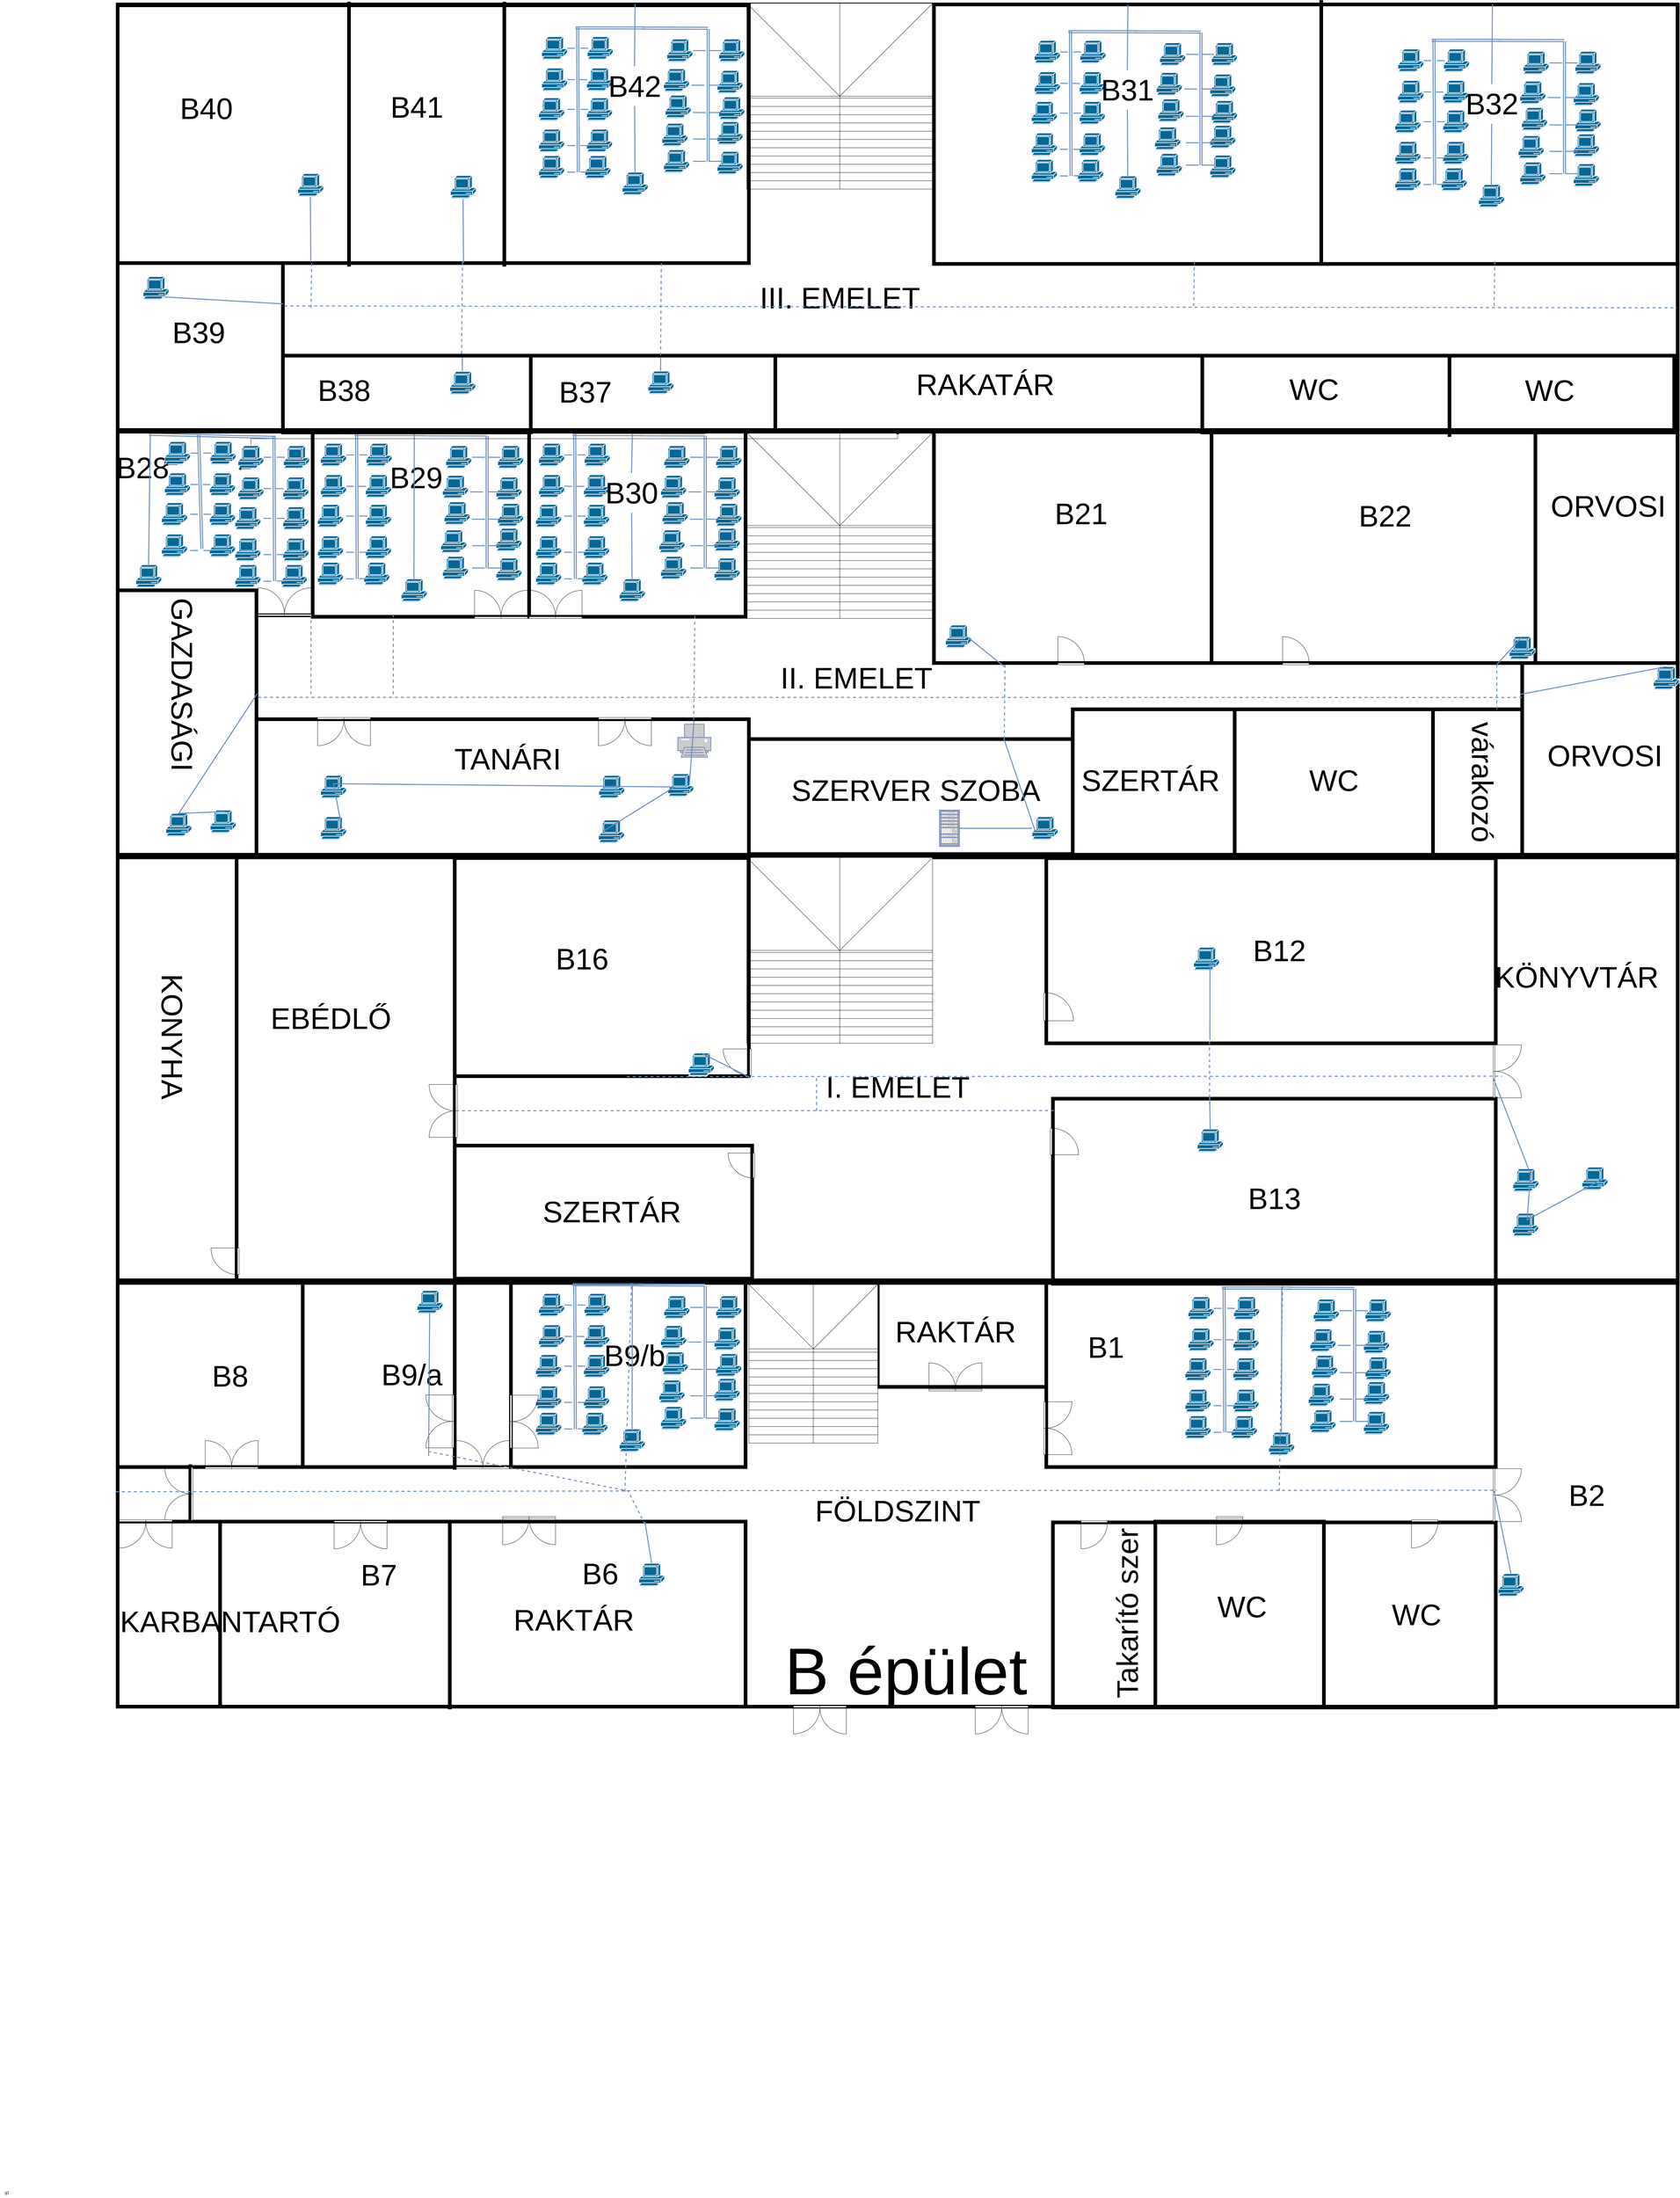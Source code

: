 <mxfile version="24.4.0" type="device">
  <diagram name="1 oldal" id="UPLTl1Lhd0LjeVJdoHj6">
    <mxGraphModel dx="2990" dy="12315" grid="1" gridSize="10" guides="1" tooltips="1" connect="1" arrows="1" fold="1" page="1" pageScale="1" pageWidth="3300" pageHeight="4681" math="0" shadow="0">
      <root>
        <mxCell id="0" />
        <mxCell id="1" parent="0" />
        <mxCell id="P0xywqCCKGO86p_Fo6ze-8" value="B2" style="text;html=1;align=center;verticalAlign=middle;resizable=0;points=[];autosize=1;strokeColor=none;fillColor=none;fontSize=90;" parent="1" vertex="1">
          <mxGeometry x="10975" y="-457.5" width="130" height="120" as="geometry" />
        </mxCell>
        <mxCell id="P0xywqCCKGO86p_Fo6ze-821" value="" style="fontColor=#0066CC;verticalAlign=top;verticalLabelPosition=bottom;labelPosition=center;align=center;html=1;outlineConnect=0;fillColor=#CCCCCC;strokeColor=#6881B3;gradientColor=none;gradientDirection=north;strokeWidth=2;shape=mxgraph.networks.printer;" parent="1" vertex="1">
          <mxGeometry x="8290" y="-2730" width="100" height="100" as="geometry" />
        </mxCell>
        <mxCell id="BmUpPF0rR3L7GQ7Qj1Es-183" value="g1" style="text;html=1;align=center;verticalAlign=middle;resizable=0;points=[];autosize=1;strokeColor=none;fillColor=none;container=0;fontSize=12;" parent="1" vertex="1">
          <mxGeometry x="6239.997" y="1697.652" width="40" height="30" as="geometry" />
        </mxCell>
        <mxCell id="BmUpPF0rR3L7GQ7Qj1Es-507" value="&lt;font style=&quot;font-size: 200px;&quot;&gt;B épület&lt;/font&gt;" style="text;html=1;align=center;verticalAlign=middle;resizable=0;points=[];autosize=1;strokeColor=none;fillColor=none;" parent="1" vertex="1">
          <mxGeometry x="8600" y="10" width="760" height="250" as="geometry" />
        </mxCell>
        <mxCell id="PXdfIJf3kxCZp6eZKYjS-7" value="" style="verticalLabelPosition=bottom;html=1;verticalAlign=top;align=center;shape=mxgraph.floorplan.room;fillColor=strokeColor;" parent="1" vertex="1">
          <mxGeometry x="6590" y="-1050" width="4730.5" height="1297.5" as="geometry" />
        </mxCell>
        <mxCell id="PXdfIJf3kxCZp6eZKYjS-8" value="" style="verticalLabelPosition=bottom;html=1;verticalAlign=top;align=center;shape=mxgraph.floorplan.room;fillColor=strokeColor;" parent="1" vertex="1">
          <mxGeometry x="6590" y="-2340" width="4730.5" height="1297.5" as="geometry" />
        </mxCell>
        <mxCell id="PXdfIJf3kxCZp6eZKYjS-10" value="" style="verticalLabelPosition=bottom;html=1;verticalAlign=top;align=center;shape=mxgraph.floorplan.room;fillColor=strokeColor;" parent="1" vertex="1">
          <mxGeometry x="6590" y="-3620" width="4730.5" height="1297.5" as="geometry" />
        </mxCell>
        <mxCell id="PXdfIJf3kxCZp6eZKYjS-13" value="" style="verticalLabelPosition=bottom;html=1;verticalAlign=top;align=center;shape=mxgraph.floorplan.room;fillColor=strokeColor;" parent="1" vertex="1">
          <mxGeometry x="6590" y="-4912.5" width="4730.5" height="1297.5" as="geometry" />
        </mxCell>
        <mxCell id="PXdfIJf3kxCZp6eZKYjS-14" value="" style="verticalLabelPosition=bottom;html=1;verticalAlign=top;align=center;shape=mxgraph.floorplan.room;fillColor=strokeColor;" parent="1" vertex="1">
          <mxGeometry x="6590" y="-322.5" width="1910" height="570" as="geometry" />
        </mxCell>
        <mxCell id="PXdfIJf3kxCZp6eZKYjS-16" value="" style="verticalLabelPosition=bottom;html=1;verticalAlign=top;align=center;shape=mxgraph.floorplan.room;fillColor=strokeColor;" parent="1" vertex="1">
          <mxGeometry x="9420" y="-320" width="1350" height="570" as="geometry" />
        </mxCell>
        <mxCell id="PXdfIJf3kxCZp6eZKYjS-17" value="" style="verticalLabelPosition=bottom;html=1;verticalAlign=top;align=center;shape=mxgraph.floorplan.room;fillColor=strokeColor;" parent="1" vertex="1">
          <mxGeometry x="6590" y="-1047.5" width="1910" height="570" as="geometry" />
        </mxCell>
        <mxCell id="PXdfIJf3kxCZp6eZKYjS-18" value="" style="verticalLabelPosition=bottom;html=1;verticalAlign=top;align=center;shape=mxgraph.floorplan.room;fillColor=strokeColor;" parent="1" vertex="1">
          <mxGeometry x="9400" y="-1047.5" width="1370" height="570" as="geometry" />
        </mxCell>
        <mxCell id="PXdfIJf3kxCZp6eZKYjS-20" value="" style="verticalLabelPosition=bottom;html=1;verticalAlign=top;align=center;shape=mxgraph.floorplan.room;fillColor=strokeColor;" parent="1" vertex="1">
          <mxGeometry x="8890" y="-1050" width="520" height="330" as="geometry" />
        </mxCell>
        <mxCell id="PXdfIJf3kxCZp6eZKYjS-21" value="" style="verticalLabelPosition=bottom;html=1;verticalAlign=top;align=center;shape=mxgraph.floorplan.stairsRest;rotation=-90;" parent="1" vertex="1">
          <mxGeometry x="8460" y="-990" width="480" height="389.95" as="geometry" />
        </mxCell>
        <mxCell id="PXdfIJf3kxCZp6eZKYjS-22" value="" style="verticalLabelPosition=bottom;html=1;verticalAlign=top;align=center;shape=mxgraph.floorplan.doorDouble;aspect=fixed;rotation=-90;" parent="1" vertex="1">
          <mxGeometry x="10720" y="-440" width="160" height="85" as="geometry" />
        </mxCell>
        <mxCell id="PXdfIJf3kxCZp6eZKYjS-23" value="" style="verticalLabelPosition=bottom;html=1;verticalAlign=top;align=center;shape=mxgraph.floorplan.room;fillColor=strokeColor;" parent="1" vertex="1">
          <mxGeometry x="9730" y="-322.5" width="520" height="572.5" as="geometry" />
        </mxCell>
        <mxCell id="PXdfIJf3kxCZp6eZKYjS-25" value="" style="verticalLabelPosition=bottom;html=1;verticalAlign=top;align=center;shape=mxgraph.floorplan.wall;fillColor=strokeColor;direction=south;" parent="1" vertex="1">
          <mxGeometry x="7710" y="-1053.93" width="150" height="574.89" as="geometry" />
        </mxCell>
        <mxCell id="PXdfIJf3kxCZp6eZKYjS-27" value="" style="verticalLabelPosition=bottom;html=1;verticalAlign=top;align=center;shape=mxgraph.floorplan.wall;fillColor=strokeColor;direction=south;" parent="1" vertex="1">
          <mxGeometry x="7580" y="-1050" width="70" height="574.89" as="geometry" />
        </mxCell>
        <mxCell id="PXdfIJf3kxCZp6eZKYjS-29" value="" style="verticalLabelPosition=bottom;html=1;verticalAlign=top;align=center;shape=mxgraph.floorplan.doorDouble;aspect=fixed;rotation=-180;" parent="1" vertex="1">
          <mxGeometry x="7620" y="-562.5" width="160" height="85" as="geometry" />
        </mxCell>
        <mxCell id="PXdfIJf3kxCZp6eZKYjS-31" value="" style="verticalLabelPosition=bottom;html=1;verticalAlign=top;align=center;shape=mxgraph.floorplan.doorDouble;aspect=fixed;rotation=90;" parent="1" vertex="1">
          <mxGeometry x="7490" y="-662.97" width="160" height="85" as="geometry" />
        </mxCell>
        <mxCell id="PXdfIJf3kxCZp6eZKYjS-33" value="" style="verticalLabelPosition=bottom;html=1;verticalAlign=top;align=center;shape=mxgraph.floorplan.wall;fillColor=strokeColor;direction=south;" parent="1" vertex="1">
          <mxGeometry x="7350" y="-320" width="500" height="570" as="geometry" />
        </mxCell>
        <mxCell id="PXdfIJf3kxCZp6eZKYjS-35" value="" style="verticalLabelPosition=bottom;html=1;verticalAlign=top;align=center;shape=mxgraph.floorplan.wall;fillColor=strokeColor;direction=south;" parent="1" vertex="1">
          <mxGeometry x="6800" y="-320" width="210" height="560" as="geometry" />
        </mxCell>
        <mxCell id="PXdfIJf3kxCZp6eZKYjS-36" value="" style="verticalLabelPosition=bottom;html=1;verticalAlign=top;align=center;shape=mxgraph.floorplan.wall;fillColor=strokeColor;direction=south;" parent="1" vertex="1">
          <mxGeometry x="6810" y="-490" width="10" height="167.5" as="geometry" />
        </mxCell>
        <mxCell id="PXdfIJf3kxCZp6eZKYjS-37" value="" style="verticalLabelPosition=bottom;html=1;verticalAlign=top;align=center;shape=mxgraph.floorplan.wall;fillColor=strokeColor;direction=south;" parent="1" vertex="1">
          <mxGeometry x="7150" y="-1050" width="10" height="567.03" as="geometry" />
        </mxCell>
        <mxCell id="PXdfIJf3kxCZp6eZKYjS-38" value="" style="verticalLabelPosition=bottom;html=1;verticalAlign=top;align=center;shape=mxgraph.floorplan.doorUneven;dx=0.5;rotation=-180;" parent="1" vertex="1">
          <mxGeometry x="6860" y="-562.5" width="160" height="85" as="geometry" />
        </mxCell>
        <mxCell id="PXdfIJf3kxCZp6eZKYjS-39" value="" style="verticalLabelPosition=bottom;html=1;verticalAlign=top;align=center;shape=mxgraph.floorplan.doorDouble;aspect=fixed;" parent="1" vertex="1">
          <mxGeometry x="7760" y="-332.5" width="160" height="85" as="geometry" />
        </mxCell>
        <mxCell id="PXdfIJf3kxCZp6eZKYjS-40" value="" style="verticalLabelPosition=bottom;html=1;verticalAlign=top;align=center;shape=mxgraph.floorplan.doorDouble;aspect=fixed;" parent="1" vertex="1">
          <mxGeometry x="7250" y="-320" width="160" height="85" as="geometry" />
        </mxCell>
        <mxCell id="PXdfIJf3kxCZp6eZKYjS-41" value="" style="verticalLabelPosition=bottom;html=1;verticalAlign=top;align=center;shape=mxgraph.floorplan.doorDouble;aspect=fixed;rotation=90;" parent="1" vertex="1">
          <mxGeometry x="6700" y="-443.75" width="160" height="85" as="geometry" />
        </mxCell>
        <mxCell id="PXdfIJf3kxCZp6eZKYjS-42" value="" style="verticalLabelPosition=bottom;html=1;verticalAlign=top;align=center;shape=mxgraph.floorplan.doorDouble;aspect=fixed;" parent="1" vertex="1">
          <mxGeometry x="6600" y="-322.5" width="160" height="85" as="geometry" />
        </mxCell>
        <mxCell id="PXdfIJf3kxCZp6eZKYjS-43" value="" style="verticalLabelPosition=bottom;html=1;verticalAlign=top;align=center;shape=mxgraph.floorplan.doorDouble;aspect=fixed;rotation=-180;" parent="1" vertex="1">
          <mxGeometry x="9050" y="-797.72" width="160" height="85" as="geometry" />
        </mxCell>
        <mxCell id="PXdfIJf3kxCZp6eZKYjS-44" value="" style="verticalLabelPosition=bottom;html=1;verticalAlign=top;align=center;shape=mxgraph.floorplan.doorDouble;aspect=fixed;rotation=-90;" parent="1" vertex="1">
          <mxGeometry x="9360" y="-642.5" width="160" height="85" as="geometry" />
        </mxCell>
        <mxCell id="PXdfIJf3kxCZp6eZKYjS-45" value="" style="verticalLabelPosition=bottom;html=1;verticalAlign=top;align=center;shape=mxgraph.floorplan.doorLeft;aspect=fixed;" parent="1" vertex="1">
          <mxGeometry x="9510" y="-320" width="80" height="85" as="geometry" />
        </mxCell>
        <mxCell id="PXdfIJf3kxCZp6eZKYjS-46" value="" style="verticalLabelPosition=bottom;html=1;verticalAlign=top;align=center;shape=mxgraph.floorplan.doorLeft;aspect=fixed;" parent="1" vertex="1">
          <mxGeometry x="9920" y="-332.5" width="80" height="85" as="geometry" />
        </mxCell>
        <mxCell id="PXdfIJf3kxCZp6eZKYjS-47" value="" style="verticalLabelPosition=bottom;html=1;verticalAlign=top;align=center;shape=mxgraph.floorplan.doorLeft;aspect=fixed;" parent="1" vertex="1">
          <mxGeometry x="10510" y="-322.5" width="80" height="85" as="geometry" />
        </mxCell>
        <mxCell id="PXdfIJf3kxCZp6eZKYjS-51" value="FÖLDSZINT" style="text;html=1;align=center;verticalAlign=middle;resizable=0;points=[];autosize=1;strokeColor=none;fillColor=none;fontSize=90;" parent="1" vertex="1">
          <mxGeometry x="8695.25" y="-410" width="520" height="120" as="geometry" />
        </mxCell>
        <mxCell id="PXdfIJf3kxCZp6eZKYjS-52" value="WC" style="text;html=1;align=center;verticalAlign=middle;resizable=0;points=[];autosize=1;strokeColor=none;fillColor=none;fontSize=90;" parent="1" vertex="1">
          <mxGeometry x="10440" y="-96.25" width="170" height="120" as="geometry" />
        </mxCell>
        <mxCell id="PXdfIJf3kxCZp6eZKYjS-53" value="WC" style="text;html=1;align=center;verticalAlign=middle;resizable=0;points=[];autosize=1;strokeColor=none;fillColor=none;fontSize=90;" parent="1" vertex="1">
          <mxGeometry x="9912" y="-120" width="170" height="120" as="geometry" />
        </mxCell>
        <mxCell id="PXdfIJf3kxCZp6eZKYjS-54" value="Takarító szer" style="text;html=1;align=center;verticalAlign=middle;resizable=0;points=[];autosize=1;strokeColor=none;fillColor=none;fontSize=90;rotation=-90;" parent="1" vertex="1">
          <mxGeometry x="9380" y="-100" width="540" height="120" as="geometry" />
        </mxCell>
        <mxCell id="PXdfIJf3kxCZp6eZKYjS-56" value="RAKTÁR" style="text;html=1;align=center;verticalAlign=middle;resizable=0;points=[];autosize=1;strokeColor=none;fillColor=none;fontSize=90;" parent="1" vertex="1">
          <mxGeometry x="8935" y="-952.5" width="390" height="120" as="geometry" />
        </mxCell>
        <mxCell id="PXdfIJf3kxCZp6eZKYjS-58" value="RAKTÁR" style="text;html=1;align=center;verticalAlign=middle;resizable=0;points=[];autosize=1;strokeColor=none;fillColor=none;fontSize=90;" parent="1" vertex="1">
          <mxGeometry x="7780" y="-80" width="390" height="120" as="geometry" />
        </mxCell>
        <mxCell id="PXdfIJf3kxCZp6eZKYjS-59" value="KARBANTARTÓ" style="text;html=1;align=center;verticalAlign=middle;resizable=0;points=[];autosize=1;strokeColor=none;fillColor=none;fontSize=90;" parent="1" vertex="1">
          <mxGeometry x="6590" y="-75" width="690" height="120" as="geometry" />
        </mxCell>
        <mxCell id="PXdfIJf3kxCZp6eZKYjS-60" value="B6" style="text;html=1;align=center;verticalAlign=middle;resizable=0;points=[];autosize=1;strokeColor=none;fillColor=none;fontSize=90;" parent="1" vertex="1">
          <mxGeometry x="7990" y="-220" width="130" height="120" as="geometry" />
        </mxCell>
        <mxCell id="PXdfIJf3kxCZp6eZKYjS-61" value="B7" style="text;html=1;align=center;verticalAlign=middle;resizable=0;points=[];autosize=1;strokeColor=none;fillColor=none;fontSize=90;" parent="1" vertex="1">
          <mxGeometry x="7320" y="-216.25" width="130" height="120" as="geometry" />
        </mxCell>
        <mxCell id="PXdfIJf3kxCZp6eZKYjS-62" value="B8" style="text;html=1;align=center;verticalAlign=middle;resizable=0;points=[];autosize=1;strokeColor=none;fillColor=none;fontSize=90;" parent="1" vertex="1">
          <mxGeometry x="6870" y="-817.72" width="130" height="120" as="geometry" />
        </mxCell>
        <mxCell id="PXdfIJf3kxCZp6eZKYjS-63" value="B9/a" style="text;html=1;align=center;verticalAlign=middle;resizable=0;points=[];autosize=1;strokeColor=none;fillColor=none;fontSize=90;" parent="1" vertex="1">
          <mxGeometry x="7380" y="-822.5" width="210" height="120" as="geometry" />
        </mxCell>
        <mxCell id="PXdfIJf3kxCZp6eZKYjS-64" value="B9/b" style="text;html=1;align=center;verticalAlign=middle;resizable=0;points=[];autosize=1;strokeColor=none;fillColor=none;fontSize=90;" parent="1" vertex="1">
          <mxGeometry x="8054" y="-880.42" width="210" height="120" as="geometry" />
        </mxCell>
        <mxCell id="PXdfIJf3kxCZp6eZKYjS-65" value="KÖNYVTÁR" style="text;html=1;align=center;verticalAlign=middle;resizable=0;points=[];autosize=1;strokeColor=none;fillColor=none;fontSize=90;" parent="1" vertex="1">
          <mxGeometry x="10750" y="-2025" width="520" height="120" as="geometry" />
        </mxCell>
        <mxCell id="PXdfIJf3kxCZp6eZKYjS-66" value="" style="verticalLabelPosition=bottom;html=1;verticalAlign=top;align=center;shape=mxgraph.floorplan.room;fillColor=strokeColor;" parent="1" vertex="1">
          <mxGeometry x="6590" y="-2332" width="4730.5" height="1297.5" as="geometry" />
        </mxCell>
        <mxCell id="PXdfIJf3kxCZp6eZKYjS-68" value="" style="verticalLabelPosition=bottom;html=1;verticalAlign=top;align=center;shape=mxgraph.floorplan.room;fillColor=strokeColor;" parent="1" vertex="1">
          <mxGeometry x="9420" y="-1602" width="1350" height="570" as="geometry" />
        </mxCell>
        <mxCell id="PXdfIJf3kxCZp6eZKYjS-70" value="" style="verticalLabelPosition=bottom;html=1;verticalAlign=top;align=center;shape=mxgraph.floorplan.room;fillColor=strokeColor;" parent="1" vertex="1">
          <mxGeometry x="9400" y="-2329.5" width="1370" height="570" as="geometry" />
        </mxCell>
        <mxCell id="PXdfIJf3kxCZp6eZKYjS-72" value="" style="verticalLabelPosition=bottom;html=1;verticalAlign=top;align=center;shape=mxgraph.floorplan.stairsRest;rotation=-90;" parent="1" vertex="1">
          <mxGeometry x="8500" y="-2325.56" width="560" height="562" as="geometry" />
        </mxCell>
        <mxCell id="PXdfIJf3kxCZp6eZKYjS-73" value="" style="verticalLabelPosition=bottom;html=1;verticalAlign=top;align=center;shape=mxgraph.floorplan.doorDouble;aspect=fixed;rotation=-90;" parent="1" vertex="1">
          <mxGeometry x="10720" y="-1722" width="160" height="85" as="geometry" />
        </mxCell>
        <mxCell id="PXdfIJf3kxCZp6eZKYjS-95" value="B13" style="text;html=1;align=center;verticalAlign=middle;resizable=0;points=[];autosize=1;strokeColor=none;fillColor=none;fontSize=90;" parent="1" vertex="1">
          <mxGeometry x="10005" y="-1355" width="180" height="120" as="geometry" />
        </mxCell>
        <mxCell id="PXdfIJf3kxCZp6eZKYjS-96" value="I. EMELET" style="text;html=1;align=center;verticalAlign=middle;resizable=0;points=[];autosize=1;strokeColor=none;fillColor=none;fontSize=90;" parent="1" vertex="1">
          <mxGeometry x="8725.25" y="-1692" width="460" height="120" as="geometry" />
        </mxCell>
        <mxCell id="PXdfIJf3kxCZp6eZKYjS-112" value="" style="verticalLabelPosition=bottom;html=1;verticalAlign=top;align=center;shape=mxgraph.floorplan.room;fillColor=strokeColor;" parent="1" vertex="1">
          <mxGeometry x="6590" y="-2340" width="370" height="1305" as="geometry" />
        </mxCell>
        <mxCell id="PXdfIJf3kxCZp6eZKYjS-113" value="" style="verticalLabelPosition=bottom;html=1;verticalAlign=top;align=center;shape=mxgraph.floorplan.room;fillColor=strokeColor;" parent="1" vertex="1">
          <mxGeometry x="7610" y="-2330" width="900" height="670" as="geometry" />
        </mxCell>
        <mxCell id="PXdfIJf3kxCZp6eZKYjS-114" value="" style="verticalLabelPosition=bottom;html=1;verticalAlign=top;align=center;shape=mxgraph.floorplan.room;fillColor=strokeColor;" parent="1" vertex="1">
          <mxGeometry x="7610" y="-1460" width="910" height="412.5" as="geometry" />
        </mxCell>
        <mxCell id="PXdfIJf3kxCZp6eZKYjS-115" value="" style="verticalLabelPosition=bottom;html=1;verticalAlign=top;align=center;shape=mxgraph.floorplan.wall;fillColor=strokeColor;direction=south;" parent="1" vertex="1">
          <mxGeometry x="7550" y="-1710" width="130" height="260" as="geometry" />
        </mxCell>
        <mxCell id="PXdfIJf3kxCZp6eZKYjS-116" value="" style="verticalLabelPosition=bottom;html=1;verticalAlign=top;align=center;shape=mxgraph.floorplan.doorDouble;aspect=fixed;rotation=90;" parent="1" vertex="1">
          <mxGeometry x="7500" y="-1602.5" width="160" height="85" as="geometry" />
        </mxCell>
        <mxCell id="PXdfIJf3kxCZp6eZKYjS-117" value="" style="verticalLabelPosition=bottom;html=1;verticalAlign=top;align=center;shape=mxgraph.floorplan.doorLeft;aspect=fixed;rotation=90;" parent="1" vertex="1">
          <mxGeometry x="6880" y="-1147.5" width="80" height="85" as="geometry" />
        </mxCell>
        <mxCell id="PXdfIJf3kxCZp6eZKYjS-118" value="B16" style="text;html=1;align=center;verticalAlign=middle;resizable=0;points=[];autosize=1;strokeColor=none;fillColor=none;fontSize=90;" parent="1" vertex="1">
          <mxGeometry x="7910" y="-2080" width="180" height="120" as="geometry" />
        </mxCell>
        <mxCell id="PXdfIJf3kxCZp6eZKYjS-119" value="B12" style="text;html=1;align=center;verticalAlign=middle;resizable=0;points=[];autosize=1;strokeColor=none;fillColor=none;fontSize=90;" parent="1" vertex="1">
          <mxGeometry x="10020" y="-2104.56" width="180" height="120" as="geometry" />
        </mxCell>
        <mxCell id="PXdfIJf3kxCZp6eZKYjS-120" value="" style="verticalLabelPosition=bottom;html=1;verticalAlign=top;align=center;shape=mxgraph.floorplan.doorLeft;aspect=fixed;rotation=-90;" parent="1" vertex="1">
          <mxGeometry x="9420" y="-1510" width="80" height="85" as="geometry" />
        </mxCell>
        <mxCell id="PXdfIJf3kxCZp6eZKYjS-121" value="" style="verticalLabelPosition=bottom;html=1;verticalAlign=top;align=center;shape=mxgraph.floorplan.doorLeft;aspect=fixed;rotation=-90;" parent="1" vertex="1">
          <mxGeometry x="9400" y="-1920" width="84.71" height="90" as="geometry" />
        </mxCell>
        <mxCell id="PXdfIJf3kxCZp6eZKYjS-122" value="SZERTÁR" style="text;html=1;align=center;verticalAlign=middle;resizable=0;points=[];autosize=1;strokeColor=none;fillColor=none;fontSize=90;" parent="1" vertex="1">
          <mxGeometry x="7870" y="-1315" width="440" height="120" as="geometry" />
        </mxCell>
        <mxCell id="PXdfIJf3kxCZp6eZKYjS-123" value="" style="verticalLabelPosition=bottom;html=1;verticalAlign=top;align=center;shape=mxgraph.floorplan.doorLeft;aspect=fixed;rotation=90;" parent="1" vertex="1">
          <mxGeometry x="8444.71" y="-1435" width="75.29" height="80" as="geometry" />
        </mxCell>
        <mxCell id="PXdfIJf3kxCZp6eZKYjS-124" value="" style="verticalLabelPosition=bottom;html=1;verticalAlign=top;align=center;shape=mxgraph.floorplan.doorLeft;aspect=fixed;rotation=90;" parent="1" vertex="1">
          <mxGeometry x="8430" y="-1750" width="80" height="85" as="geometry" />
        </mxCell>
        <mxCell id="PXdfIJf3kxCZp6eZKYjS-125" value="EBÉDLŐ" style="text;html=1;align=center;verticalAlign=middle;resizable=0;points=[];autosize=1;strokeColor=none;fillColor=none;fontSize=90;" parent="1" vertex="1">
          <mxGeometry x="7045" y="-1900" width="390" height="120" as="geometry" />
        </mxCell>
        <mxCell id="PXdfIJf3kxCZp6eZKYjS-126" value="KONYHA" style="text;html=1;align=center;verticalAlign=middle;resizable=0;points=[];autosize=1;strokeColor=none;fillColor=none;fontSize=90;rotation=90;" parent="1" vertex="1">
          <mxGeometry x="6560" y="-1845" width="400" height="120" as="geometry" />
        </mxCell>
        <mxCell id="PXdfIJf3kxCZp6eZKYjS-127" value="" style="verticalLabelPosition=bottom;html=1;verticalAlign=top;align=center;shape=mxgraph.floorplan.stairsRest;rotation=-90;" parent="1" vertex="1">
          <mxGeometry x="8500" y="-3611.0" width="560" height="562" as="geometry" />
        </mxCell>
        <mxCell id="PXdfIJf3kxCZp6eZKYjS-128" value="" style="verticalLabelPosition=bottom;html=1;verticalAlign=top;align=center;shape=mxgraph.floorplan.room;fillColor=strokeColor;" parent="1" vertex="1">
          <mxGeometry x="7180" y="-3620" width="1320" height="570" as="geometry" />
        </mxCell>
        <mxCell id="PXdfIJf3kxCZp6eZKYjS-129" value="" style="verticalLabelPosition=bottom;html=1;verticalAlign=top;align=center;shape=mxgraph.floorplan.room;fillColor=strokeColor;" parent="1" vertex="1">
          <mxGeometry x="6590" y="-3140" width="430" height="817.5" as="geometry" />
        </mxCell>
        <mxCell id="PXdfIJf3kxCZp6eZKYjS-130" value="" style="verticalLabelPosition=bottom;html=1;verticalAlign=top;align=center;shape=mxgraph.floorplan.wall;fillColor=strokeColor;" parent="1" vertex="1">
          <mxGeometry x="7010" y="-3070" width="180" height="21" as="geometry" />
        </mxCell>
        <mxCell id="PXdfIJf3kxCZp6eZKYjS-131" value="" style="verticalLabelPosition=bottom;html=1;verticalAlign=top;align=center;shape=mxgraph.floorplan.room;fillColor=strokeColor;" parent="1" vertex="1">
          <mxGeometry x="7010" y="-2750" width="1500" height="420" as="geometry" />
        </mxCell>
        <mxCell id="PXdfIJf3kxCZp6eZKYjS-132" value="" style="verticalLabelPosition=bottom;html=1;verticalAlign=top;align=center;shape=mxgraph.floorplan.room;fillColor=strokeColor;" parent="1" vertex="1">
          <mxGeometry x="8500" y="-2690" width="990" height="358" as="geometry" />
        </mxCell>
        <mxCell id="PXdfIJf3kxCZp6eZKYjS-133" value="" style="verticalLabelPosition=bottom;html=1;verticalAlign=top;align=center;shape=mxgraph.floorplan.room;fillColor=strokeColor;" parent="1" vertex="1">
          <mxGeometry x="9060" y="-3620" width="2260" height="710" as="geometry" />
        </mxCell>
        <mxCell id="PXdfIJf3kxCZp6eZKYjS-134" value="" style="verticalLabelPosition=bottom;html=1;verticalAlign=top;align=center;shape=mxgraph.floorplan.room;fillColor=strokeColor;" parent="1" vertex="1">
          <mxGeometry x="9900" y="-3620" width="990" height="710" as="geometry" />
        </mxCell>
        <mxCell id="PXdfIJf3kxCZp6eZKYjS-135" value="" style="verticalLabelPosition=bottom;html=1;verticalAlign=top;align=center;shape=mxgraph.floorplan.room;fillColor=strokeColor;" parent="1" vertex="1">
          <mxGeometry x="9480" y="-2780" width="1370" height="450" as="geometry" />
        </mxCell>
        <mxCell id="PXdfIJf3kxCZp6eZKYjS-137" value="" style="verticalLabelPosition=bottom;html=1;verticalAlign=top;align=center;shape=mxgraph.floorplan.wall;fillColor=strokeColor;direction=south;" parent="1" vertex="1">
          <mxGeometry x="10810" y="-2920" width="70" height="590" as="geometry" />
        </mxCell>
        <mxCell id="PXdfIJf3kxCZp6eZKYjS-138" value="" style="verticalLabelPosition=bottom;html=1;verticalAlign=top;align=center;shape=mxgraph.floorplan.room;fillColor=strokeColor;" parent="1" vertex="1">
          <mxGeometry x="9970" y="-2780" width="610" height="450" as="geometry" />
        </mxCell>
        <mxCell id="PXdfIJf3kxCZp6eZKYjS-139" value="B21" style="text;html=1;align=center;verticalAlign=middle;resizable=0;points=[];autosize=1;strokeColor=none;fillColor=none;fontSize=90;" parent="1" vertex="1">
          <mxGeometry x="9420" y="-3427.5" width="180" height="120" as="geometry" />
        </mxCell>
        <mxCell id="PXdfIJf3kxCZp6eZKYjS-140" value="B22" style="text;html=1;align=center;verticalAlign=middle;resizable=0;points=[];autosize=1;strokeColor=none;fillColor=none;fontSize=90;" parent="1" vertex="1">
          <mxGeometry x="10340" y="-3420" width="180" height="120" as="geometry" />
        </mxCell>
        <mxCell id="PXdfIJf3kxCZp6eZKYjS-141" value="ORVOSI" style="text;html=1;align=center;verticalAlign=middle;resizable=0;points=[];autosize=1;strokeColor=none;fillColor=none;fontSize=90;" parent="1" vertex="1">
          <mxGeometry x="10920" y="-3450" width="370" height="120" as="geometry" />
        </mxCell>
        <mxCell id="PXdfIJf3kxCZp6eZKYjS-142" value="ORVOSI" style="text;html=1;align=center;verticalAlign=middle;resizable=0;points=[];autosize=1;strokeColor=none;fillColor=none;fontSize=90;" parent="1" vertex="1">
          <mxGeometry x="10910" y="-2695" width="370" height="120" as="geometry" />
        </mxCell>
        <mxCell id="PXdfIJf3kxCZp6eZKYjS-143" value="várakozó" style="text;html=1;align=center;verticalAlign=middle;resizable=0;points=[];autosize=1;strokeColor=none;fillColor=none;fontSize=90;rotation=90;" parent="1" vertex="1">
          <mxGeometry x="10530" y="-2615" width="390" height="120" as="geometry" />
        </mxCell>
        <mxCell id="PXdfIJf3kxCZp6eZKYjS-144" value="WC" style="text;html=1;align=center;verticalAlign=middle;resizable=0;points=[];autosize=1;strokeColor=none;fillColor=none;fontSize=90;" parent="1" vertex="1">
          <mxGeometry x="10190" y="-2620" width="170" height="120" as="geometry" />
        </mxCell>
        <mxCell id="PXdfIJf3kxCZp6eZKYjS-145" value="SZERTÁR" style="text;html=1;align=center;verticalAlign=middle;resizable=0;points=[];autosize=1;strokeColor=none;fillColor=none;fontSize=90;" parent="1" vertex="1">
          <mxGeometry x="9500" y="-2620" width="440" height="120" as="geometry" />
        </mxCell>
        <mxCell id="PXdfIJf3kxCZp6eZKYjS-146" value="SZERVER SZOBA" style="text;html=1;align=center;verticalAlign=middle;resizable=0;points=[];autosize=1;strokeColor=none;fillColor=none;fontSize=90;" parent="1" vertex="1">
          <mxGeometry x="8620" y="-2590" width="780" height="120" as="geometry" />
        </mxCell>
        <mxCell id="PXdfIJf3kxCZp6eZKYjS-147" value="TANÁRI" style="text;html=1;align=center;verticalAlign=middle;resizable=0;points=[];autosize=1;strokeColor=none;fillColor=none;fontSize=90;" parent="1" vertex="1">
          <mxGeometry x="7600" y="-2685" width="350" height="120" as="geometry" />
        </mxCell>
        <mxCell id="PXdfIJf3kxCZp6eZKYjS-149" value="II. EMELET" style="text;html=1;align=center;verticalAlign=middle;resizable=0;points=[];autosize=1;strokeColor=none;fillColor=none;fontSize=90;" parent="1" vertex="1">
          <mxGeometry x="8590" y="-2930" width="480" height="120" as="geometry" />
        </mxCell>
        <mxCell id="PXdfIJf3kxCZp6eZKYjS-150" value="" style="verticalLabelPosition=bottom;html=1;verticalAlign=top;align=center;shape=mxgraph.floorplan.wall;fillColor=strokeColor;direction=south;" parent="1" vertex="1">
          <mxGeometry x="7835" y="-3615" width="10" height="565" as="geometry" />
        </mxCell>
        <mxCell id="PXdfIJf3kxCZp6eZKYjS-151" value="B29" style="text;html=1;align=center;verticalAlign=middle;resizable=0;points=[];autosize=1;strokeColor=none;fillColor=none;fontSize=90;" parent="1" vertex="1">
          <mxGeometry x="7408" y="-3535.67" width="180" height="120" as="geometry" />
        </mxCell>
        <mxCell id="PXdfIJf3kxCZp6eZKYjS-152" value="B28" style="text;html=1;align=center;verticalAlign=middle;resizable=0;points=[];autosize=1;strokeColor=none;fillColor=none;fontSize=90;" parent="1" vertex="1">
          <mxGeometry x="6580" y="-3565.67" width="180" height="120" as="geometry" />
        </mxCell>
        <mxCell id="PXdfIJf3kxCZp6eZKYjS-153" value="GAZDASÁGI" style="text;html=1;align=center;verticalAlign=middle;resizable=0;points=[];autosize=1;strokeColor=none;fillColor=none;fontSize=90;rotation=90;" parent="1" vertex="1">
          <mxGeometry x="6515" y="-2910" width="550" height="120" as="geometry" />
        </mxCell>
        <mxCell id="PXdfIJf3kxCZp6eZKYjS-155" value="" style="verticalLabelPosition=bottom;html=1;verticalAlign=top;align=center;shape=mxgraph.floorplan.doorDouble;aspect=fixed;" parent="1" vertex="1">
          <mxGeometry x="7200" y="-2750" width="160" height="85" as="geometry" />
        </mxCell>
        <mxCell id="PXdfIJf3kxCZp6eZKYjS-156" value="" style="verticalLabelPosition=bottom;html=1;verticalAlign=top;align=center;shape=mxgraph.floorplan.doorDouble;aspect=fixed;" parent="1" vertex="1">
          <mxGeometry x="8050" y="-2750" width="160" height="85" as="geometry" />
        </mxCell>
        <mxCell id="PXdfIJf3kxCZp6eZKYjS-157" value="" style="verticalLabelPosition=bottom;html=1;verticalAlign=top;align=center;shape=mxgraph.floorplan.doorDouble;aspect=fixed;rotation=-180;" parent="1" vertex="1">
          <mxGeometry x="7840" y="-3135" width="160" height="85" as="geometry" />
        </mxCell>
        <mxCell id="PXdfIJf3kxCZp6eZKYjS-158" value="" style="verticalLabelPosition=bottom;html=1;verticalAlign=top;align=center;shape=mxgraph.floorplan.doorDouble;aspect=fixed;rotation=-180;" parent="1" vertex="1">
          <mxGeometry x="7675" y="-3135" width="160" height="85" as="geometry" />
        </mxCell>
        <mxCell id="PXdfIJf3kxCZp6eZKYjS-159" value="" style="verticalLabelPosition=bottom;html=1;verticalAlign=top;align=center;shape=mxgraph.floorplan.doorDouble;aspect=fixed;rotation=-180;" parent="1" vertex="1">
          <mxGeometry x="7020" y="-3142.5" width="160" height="85" as="geometry" />
        </mxCell>
        <mxCell id="PXdfIJf3kxCZp6eZKYjS-161" value="" style="verticalLabelPosition=bottom;html=1;verticalAlign=top;align=center;shape=mxgraph.floorplan.doorRight;aspect=fixed;rotation=-180;" parent="1" vertex="1">
          <mxGeometry x="9440" y="-2995" width="80" height="85" as="geometry" />
        </mxCell>
        <mxCell id="PXdfIJf3kxCZp6eZKYjS-162" value="" style="verticalLabelPosition=bottom;html=1;verticalAlign=top;align=center;shape=mxgraph.floorplan.doorRight;aspect=fixed;rotation=-180;" parent="1" vertex="1">
          <mxGeometry x="10120" y="-2995" width="80" height="85" as="geometry" />
        </mxCell>
        <mxCell id="PXdfIJf3kxCZp6eZKYjS-164" value="" style="shape=mxgraph.cisco.computers_and_peripherals.pc;html=1;pointerEvents=1;dashed=0;fillColor=#036897;strokeColor=#ffffff;strokeWidth=2;verticalLabelPosition=bottom;verticalAlign=top;align=center;outlineConnect=0;rotation=0;" parent="1" vertex="1">
          <mxGeometry x="8113" y="-597.5" width="78" height="70" as="geometry" />
        </mxCell>
        <mxCell id="PXdfIJf3kxCZp6eZKYjS-165" value="" style="shape=mxgraph.cisco.computers_and_peripherals.pc;html=1;pointerEvents=1;dashed=0;fillColor=#036897;strokeColor=#ffffff;strokeWidth=2;verticalLabelPosition=bottom;verticalAlign=top;align=center;outlineConnect=0;rotation=0;" parent="1" vertex="1">
          <mxGeometry x="7860" y="-647.5" width="78" height="70" as="geometry" />
        </mxCell>
        <mxCell id="PXdfIJf3kxCZp6eZKYjS-166" value="" style="shape=mxgraph.cisco.computers_and_peripherals.pc;html=1;pointerEvents=1;dashed=0;fillColor=#036897;strokeColor=#ffffff;strokeWidth=2;verticalLabelPosition=bottom;verticalAlign=top;align=center;outlineConnect=0;rotation=0;" parent="1" vertex="1">
          <mxGeometry x="8000" y="-647.5" width="78" height="70" as="geometry" />
        </mxCell>
        <mxCell id="PXdfIJf3kxCZp6eZKYjS-167" value="" style="shape=mxgraph.cisco.computers_and_peripherals.pc;html=1;pointerEvents=1;dashed=0;fillColor=#036897;strokeColor=#ffffff;strokeWidth=2;verticalLabelPosition=bottom;verticalAlign=top;align=center;outlineConnect=0;rotation=0;" parent="1" vertex="1">
          <mxGeometry x="8238" y="-910.42" width="78" height="70" as="geometry" />
        </mxCell>
        <mxCell id="PXdfIJf3kxCZp6eZKYjS-168" value="" style="shape=mxgraph.cisco.computers_and_peripherals.pc;html=1;pointerEvents=1;dashed=0;fillColor=#036897;strokeColor=#ffffff;strokeWidth=2;verticalLabelPosition=bottom;verticalAlign=top;align=center;outlineConnect=0;rotation=0;" parent="1" vertex="1">
          <mxGeometry x="8400" y="-905.42" width="78" height="70" as="geometry" />
        </mxCell>
        <mxCell id="PXdfIJf3kxCZp6eZKYjS-169" value="" style="shape=mxgraph.cisco.computers_and_peripherals.pc;html=1;pointerEvents=1;dashed=0;fillColor=#036897;strokeColor=#ffffff;strokeWidth=2;verticalLabelPosition=bottom;verticalAlign=top;align=center;outlineConnect=0;rotation=0;" parent="1" vertex="1">
          <mxGeometry x="8233" y="-745.42" width="78" height="70" as="geometry" />
        </mxCell>
        <mxCell id="PXdfIJf3kxCZp6eZKYjS-170" value="" style="shape=mxgraph.cisco.computers_and_peripherals.pc;html=1;pointerEvents=1;dashed=0;fillColor=#036897;strokeColor=#ffffff;strokeWidth=2;verticalLabelPosition=bottom;verticalAlign=top;align=center;outlineConnect=0;rotation=0;" parent="1" vertex="1">
          <mxGeometry x="8400" y="-660.42" width="78" height="70" as="geometry" />
        </mxCell>
        <mxCell id="PXdfIJf3kxCZp6eZKYjS-171" value="" style="shape=mxgraph.cisco.computers_and_peripherals.pc;html=1;pointerEvents=1;dashed=0;fillColor=#036897;strokeColor=#ffffff;strokeWidth=2;verticalLabelPosition=bottom;verticalAlign=top;align=center;outlineConnect=0;rotation=0;" parent="1" vertex="1">
          <mxGeometry x="8400" y="-750.42" width="78" height="70" as="geometry" />
        </mxCell>
        <mxCell id="PXdfIJf3kxCZp6eZKYjS-172" value="" style="shape=mxgraph.cisco.computers_and_peripherals.pc;html=1;pointerEvents=1;dashed=0;fillColor=#036897;strokeColor=#ffffff;strokeWidth=2;verticalLabelPosition=bottom;verticalAlign=top;align=center;outlineConnect=0;rotation=0;" parent="1" vertex="1">
          <mxGeometry x="8243" y="-830.42" width="78" height="70" as="geometry" />
        </mxCell>
        <mxCell id="PXdfIJf3kxCZp6eZKYjS-173" value="" style="shape=mxgraph.cisco.computers_and_peripherals.pc;html=1;pointerEvents=1;dashed=0;fillColor=#036897;strokeColor=#ffffff;strokeWidth=2;verticalLabelPosition=bottom;verticalAlign=top;align=center;outlineConnect=0;rotation=0;" parent="1" vertex="1">
          <mxGeometry x="8405" y="-825.42" width="78" height="70" as="geometry" />
        </mxCell>
        <mxCell id="PXdfIJf3kxCZp6eZKYjS-174" value="" style="shape=mxgraph.cisco.computers_and_peripherals.pc;html=1;pointerEvents=1;dashed=0;fillColor=#036897;strokeColor=#ffffff;strokeWidth=2;verticalLabelPosition=bottom;verticalAlign=top;align=center;outlineConnect=0;rotation=0;" parent="1" vertex="1">
          <mxGeometry x="8238" y="-665.42" width="78" height="70" as="geometry" />
        </mxCell>
        <mxCell id="PXdfIJf3kxCZp6eZKYjS-175" value="" style="shape=mxgraph.cisco.computers_and_peripherals.pc;html=1;pointerEvents=1;dashed=0;fillColor=#036897;strokeColor=#ffffff;strokeWidth=2;verticalLabelPosition=bottom;verticalAlign=top;align=center;outlineConnect=0;rotation=0;" parent="1" vertex="1">
          <mxGeometry x="7869" y="-1007.5" width="78" height="70" as="geometry" />
        </mxCell>
        <mxCell id="PXdfIJf3kxCZp6eZKYjS-176" value="" style="shape=mxgraph.cisco.computers_and_peripherals.pc;html=1;pointerEvents=1;dashed=0;fillColor=#036897;strokeColor=#ffffff;strokeWidth=2;verticalLabelPosition=bottom;verticalAlign=top;align=center;outlineConnect=0;rotation=0;" parent="1" vertex="1">
          <mxGeometry x="8007" y="-1007.5" width="78" height="70" as="geometry" />
        </mxCell>
        <mxCell id="PXdfIJf3kxCZp6eZKYjS-177" value="" style="shape=mxgraph.cisco.computers_and_peripherals.pc;html=1;pointerEvents=1;dashed=0;fillColor=#036897;strokeColor=#ffffff;strokeWidth=2;verticalLabelPosition=bottom;verticalAlign=top;align=center;outlineConnect=0;rotation=0;" parent="1" vertex="1">
          <mxGeometry x="7860" y="-822.5" width="78" height="70" as="geometry" />
        </mxCell>
        <mxCell id="PXdfIJf3kxCZp6eZKYjS-178" value="" style="shape=mxgraph.cisco.computers_and_peripherals.pc;html=1;pointerEvents=1;dashed=0;fillColor=#036897;strokeColor=#ffffff;strokeWidth=2;verticalLabelPosition=bottom;verticalAlign=top;align=center;outlineConnect=0;rotation=0;" parent="1" vertex="1">
          <mxGeometry x="8005" y="-822.5" width="78" height="70" as="geometry" />
        </mxCell>
        <mxCell id="PXdfIJf3kxCZp6eZKYjS-179" value="" style="shape=mxgraph.cisco.computers_and_peripherals.pc;html=1;pointerEvents=1;dashed=0;fillColor=#036897;strokeColor=#ffffff;strokeWidth=2;verticalLabelPosition=bottom;verticalAlign=top;align=center;outlineConnect=0;rotation=0;" parent="1" vertex="1">
          <mxGeometry x="8405" y="-1000.42" width="78" height="70" as="geometry" />
        </mxCell>
        <mxCell id="PXdfIJf3kxCZp6eZKYjS-180" value="" style="shape=mxgraph.cisco.computers_and_peripherals.pc;html=1;pointerEvents=1;dashed=0;fillColor=#036897;strokeColor=#ffffff;strokeWidth=2;verticalLabelPosition=bottom;verticalAlign=top;align=center;outlineConnect=0;rotation=0;" parent="1" vertex="1">
          <mxGeometry x="7869" y="-912.5" width="78" height="70" as="geometry" />
        </mxCell>
        <mxCell id="PXdfIJf3kxCZp6eZKYjS-181" value="" style="shape=mxgraph.cisco.computers_and_peripherals.pc;html=1;pointerEvents=1;dashed=0;fillColor=#036897;strokeColor=#ffffff;strokeWidth=2;verticalLabelPosition=bottom;verticalAlign=top;align=center;outlineConnect=0;rotation=0;" parent="1" vertex="1">
          <mxGeometry x="8005" y="-912.5" width="78" height="70" as="geometry" />
        </mxCell>
        <mxCell id="PXdfIJf3kxCZp6eZKYjS-182" value="" style="shape=mxgraph.cisco.computers_and_peripherals.pc;html=1;pointerEvents=1;dashed=0;fillColor=#036897;strokeColor=#ffffff;strokeWidth=2;verticalLabelPosition=bottom;verticalAlign=top;align=center;outlineConnect=0;rotation=0;" parent="1" vertex="1">
          <mxGeometry x="7860" y="-727.5" width="78" height="70" as="geometry" />
        </mxCell>
        <mxCell id="PXdfIJf3kxCZp6eZKYjS-183" value="" style="shape=mxgraph.cisco.computers_and_peripherals.pc;html=1;pointerEvents=1;dashed=0;fillColor=#036897;strokeColor=#ffffff;strokeWidth=2;verticalLabelPosition=bottom;verticalAlign=top;align=center;outlineConnect=0;rotation=0;" parent="1" vertex="1">
          <mxGeometry x="8005" y="-727.5" width="78" height="70" as="geometry" />
        </mxCell>
        <mxCell id="PXdfIJf3kxCZp6eZKYjS-184" value="" style="shape=mxgraph.cisco.computers_and_peripherals.pc;html=1;pointerEvents=1;dashed=0;fillColor=#036897;strokeColor=#ffffff;strokeWidth=2;verticalLabelPosition=bottom;verticalAlign=top;align=center;outlineConnect=0;rotation=0;" parent="1" vertex="1">
          <mxGeometry x="8248" y="-1000.42" width="78" height="70" as="geometry" />
        </mxCell>
        <mxCell id="PXdfIJf3kxCZp6eZKYjS-185" value="" style="edgeStyle=none;orthogonalLoop=1;jettySize=auto;html=1;rounded=0;strokeWidth=3;endArrow=none;endFill=0;fillColor=#dae8fc;strokeColor=#6c8ebf;shape=link;" parent="1" edge="1">
          <mxGeometry width="100" relative="1" as="geometry">
            <mxPoint x="7978" y="-1037.9" as="sourcePoint" />
            <mxPoint x="7980" y="-597.5" as="targetPoint" />
            <Array as="points" />
          </mxGeometry>
        </mxCell>
        <mxCell id="PXdfIJf3kxCZp6eZKYjS-186" value="" style="edgeStyle=none;orthogonalLoop=1;jettySize=auto;html=1;rounded=0;strokeWidth=3;endArrow=none;endFill=0;fillColor=#dae8fc;strokeColor=#6c8ebf;shape=link;" parent="1" edge="1">
          <mxGeometry width="100" relative="1" as="geometry">
            <mxPoint x="7971.5" y="-1034.01" as="sourcePoint" />
            <mxPoint x="8182.5" y="-1033.9" as="targetPoint" />
            <Array as="points" />
          </mxGeometry>
        </mxCell>
        <mxCell id="PXdfIJf3kxCZp6eZKYjS-187" value="" style="edgeStyle=none;orthogonalLoop=1;jettySize=auto;html=1;rounded=0;strokeWidth=3;endArrow=none;endFill=0;fillColor=#dae8fc;strokeColor=#6c8ebf;shape=link;" parent="1" edge="1">
          <mxGeometry width="100" relative="1" as="geometry">
            <mxPoint x="8172.5" y="-1033.43" as="sourcePoint" />
            <mxPoint x="8372.5" y="-1032.9" as="targetPoint" />
            <Array as="points" />
          </mxGeometry>
        </mxCell>
        <mxCell id="PXdfIJf3kxCZp6eZKYjS-188" value="" style="edgeStyle=none;orthogonalLoop=1;jettySize=auto;html=1;rounded=0;strokeWidth=3;endArrow=none;endFill=0;fillColor=#dae8fc;strokeColor=#6c8ebf;shape=link;" parent="1" edge="1">
          <mxGeometry width="100" relative="1" as="geometry">
            <mxPoint x="8373" y="-1030.82" as="sourcePoint" />
            <mxPoint x="8373" y="-630.42" as="targetPoint" />
            <Array as="points" />
          </mxGeometry>
        </mxCell>
        <mxCell id="PXdfIJf3kxCZp6eZKYjS-189" value="" style="edgeStyle=none;orthogonalLoop=1;jettySize=auto;html=1;rounded=0;strokeWidth=3;endArrow=none;endFill=0;fillColor=#dae8fc;strokeColor=#6c8ebf;" parent="1" target="PXdfIJf3kxCZp6eZKYjS-175" edge="1">
          <mxGeometry width="100" relative="1" as="geometry">
            <mxPoint x="7970" y="-972.5" as="sourcePoint" />
            <mxPoint x="7990" y="-587.5" as="targetPoint" />
            <Array as="points" />
          </mxGeometry>
        </mxCell>
        <mxCell id="PXdfIJf3kxCZp6eZKYjS-190" value="" style="edgeStyle=none;orthogonalLoop=1;jettySize=auto;html=1;rounded=0;strokeWidth=3;endArrow=none;endFill=0;fillColor=#dae8fc;strokeColor=#6c8ebf;" parent="1" edge="1">
          <mxGeometry width="100" relative="1" as="geometry">
            <mxPoint x="7970" y="-877.5" as="sourcePoint" />
            <mxPoint x="7947" y="-877.9" as="targetPoint" />
            <Array as="points" />
          </mxGeometry>
        </mxCell>
        <mxCell id="PXdfIJf3kxCZp6eZKYjS-191" value="" style="edgeStyle=none;orthogonalLoop=1;jettySize=auto;html=1;rounded=0;strokeWidth=3;endArrow=none;endFill=0;fillColor=#dae8fc;strokeColor=#6c8ebf;entryX=0.5;entryY=0;entryDx=0;entryDy=0;entryPerimeter=0;" parent="1" edge="1">
          <mxGeometry width="100" relative="1" as="geometry">
            <mxPoint x="8152.5" y="-1037.9" as="sourcePoint" />
            <mxPoint x="8151.5" y="-593.37" as="targetPoint" />
            <Array as="points" />
          </mxGeometry>
        </mxCell>
        <mxCell id="PXdfIJf3kxCZp6eZKYjS-196" value="" style="edgeStyle=none;orthogonalLoop=1;jettySize=auto;html=1;rounded=0;strokeWidth=3;endArrow=none;endFill=0;fillColor=#dae8fc;strokeColor=#6c8ebf;" parent="1" edge="1">
          <mxGeometry width="100" relative="1" as="geometry">
            <mxPoint x="8007" y="-877.3" as="sourcePoint" />
            <mxPoint x="7984" y="-877.7" as="targetPoint" />
            <Array as="points" />
          </mxGeometry>
        </mxCell>
        <mxCell id="PXdfIJf3kxCZp6eZKYjS-197" value="" style="edgeStyle=none;orthogonalLoop=1;jettySize=auto;html=1;rounded=0;strokeWidth=3;endArrow=none;endFill=0;fillColor=#dae8fc;strokeColor=#6c8ebf;" parent="1" edge="1">
          <mxGeometry width="100" relative="1" as="geometry">
            <mxPoint x="8010" y="-972.5" as="sourcePoint" />
            <mxPoint x="7986.5" y="-972.7" as="targetPoint" />
            <Array as="points" />
          </mxGeometry>
        </mxCell>
        <mxCell id="PXdfIJf3kxCZp6eZKYjS-199" value="" style="edgeStyle=none;orthogonalLoop=1;jettySize=auto;html=1;rounded=0;strokeWidth=3;endArrow=none;endFill=0;fillColor=#dae8fc;strokeColor=#6c8ebf;" parent="1" edge="1">
          <mxGeometry width="100" relative="1" as="geometry">
            <mxPoint x="7970" y="-787.5" as="sourcePoint" />
            <mxPoint x="7946.5" y="-787.7" as="targetPoint" />
            <Array as="points" />
          </mxGeometry>
        </mxCell>
        <mxCell id="PXdfIJf3kxCZp6eZKYjS-201" value="" style="edgeStyle=none;orthogonalLoop=1;jettySize=auto;html=1;rounded=0;strokeWidth=3;endArrow=none;endFill=0;fillColor=#dae8fc;strokeColor=#6c8ebf;" parent="1" edge="1">
          <mxGeometry width="100" relative="1" as="geometry">
            <mxPoint x="8010" y="-787.5" as="sourcePoint" />
            <mxPoint x="7986.5" y="-787.7" as="targetPoint" />
            <Array as="points" />
          </mxGeometry>
        </mxCell>
        <mxCell id="PXdfIJf3kxCZp6eZKYjS-203" value="" style="edgeStyle=none;orthogonalLoop=1;jettySize=auto;html=1;rounded=0;strokeWidth=3;endArrow=none;endFill=0;fillColor=#dae8fc;strokeColor=#6c8ebf;" parent="1" edge="1">
          <mxGeometry width="100" relative="1" as="geometry">
            <mxPoint x="7970" y="-597.5" as="sourcePoint" />
            <mxPoint x="7946.5" y="-597.7" as="targetPoint" />
            <Array as="points" />
          </mxGeometry>
        </mxCell>
        <mxCell id="PXdfIJf3kxCZp6eZKYjS-205" value="" style="edgeStyle=none;orthogonalLoop=1;jettySize=auto;html=1;rounded=0;strokeWidth=3;endArrow=none;endFill=0;fillColor=#dae8fc;strokeColor=#6c8ebf;" parent="1" edge="1">
          <mxGeometry width="100" relative="1" as="geometry">
            <mxPoint x="8010" y="-597.97" as="sourcePoint" />
            <mxPoint x="7986.5" y="-598.17" as="targetPoint" />
            <Array as="points" />
          </mxGeometry>
        </mxCell>
        <mxCell id="PXdfIJf3kxCZp6eZKYjS-207" value="" style="edgeStyle=none;orthogonalLoop=1;jettySize=auto;html=1;rounded=0;strokeWidth=3;endArrow=none;endFill=0;fillColor=#dae8fc;strokeColor=#6c8ebf;" parent="1" edge="1">
          <mxGeometry width="100" relative="1" as="geometry">
            <mxPoint x="8366" y="-965.32" as="sourcePoint" />
            <mxPoint x="8327.5" y="-965.52" as="targetPoint" />
            <Array as="points" />
          </mxGeometry>
        </mxCell>
        <mxCell id="PXdfIJf3kxCZp6eZKYjS-209" value="" style="edgeStyle=none;orthogonalLoop=1;jettySize=auto;html=1;rounded=0;strokeWidth=3;endArrow=none;endFill=0;fillColor=#dae8fc;strokeColor=#6c8ebf;" parent="1" edge="1">
          <mxGeometry width="100" relative="1" as="geometry">
            <mxPoint x="8413" y="-965.32" as="sourcePoint" />
            <mxPoint x="8374.5" y="-965.52" as="targetPoint" />
            <Array as="points" />
          </mxGeometry>
        </mxCell>
        <mxCell id="PXdfIJf3kxCZp6eZKYjS-211" value="" style="edgeStyle=none;orthogonalLoop=1;jettySize=auto;html=1;rounded=0;strokeWidth=3;endArrow=none;endFill=0;fillColor=#dae8fc;strokeColor=#6c8ebf;" parent="1" edge="1">
          <mxGeometry width="100" relative="1" as="geometry">
            <mxPoint x="8361" y="-860.54" as="sourcePoint" />
            <mxPoint x="8322.5" y="-860.74" as="targetPoint" />
            <Array as="points" />
          </mxGeometry>
        </mxCell>
        <mxCell id="PXdfIJf3kxCZp6eZKYjS-213" value="" style="edgeStyle=none;orthogonalLoop=1;jettySize=auto;html=1;rounded=0;strokeWidth=3;endArrow=none;endFill=0;fillColor=#dae8fc;strokeColor=#6c8ebf;" parent="1" edge="1">
          <mxGeometry width="100" relative="1" as="geometry">
            <mxPoint x="8413" y="-860.54" as="sourcePoint" />
            <mxPoint x="8374.5" y="-860.74" as="targetPoint" />
            <Array as="points" />
          </mxGeometry>
        </mxCell>
        <mxCell id="PXdfIJf3kxCZp6eZKYjS-215" value="" style="edgeStyle=none;orthogonalLoop=1;jettySize=auto;html=1;rounded=0;strokeWidth=3;endArrow=none;endFill=0;fillColor=#dae8fc;strokeColor=#6c8ebf;" parent="1" edge="1">
          <mxGeometry width="100" relative="1" as="geometry">
            <mxPoint x="8366" y="-777.93" as="sourcePoint" />
            <mxPoint x="8327.5" y="-778.13" as="targetPoint" />
            <Array as="points" />
          </mxGeometry>
        </mxCell>
        <mxCell id="PXdfIJf3kxCZp6eZKYjS-217" value="" style="edgeStyle=none;orthogonalLoop=1;jettySize=auto;html=1;rounded=0;strokeWidth=3;endArrow=none;endFill=0;fillColor=#dae8fc;strokeColor=#6c8ebf;" parent="1" edge="1">
          <mxGeometry width="100" relative="1" as="geometry">
            <mxPoint x="8413" y="-777.93" as="sourcePoint" />
            <mxPoint x="8374.5" y="-778.13" as="targetPoint" />
            <Array as="points" />
          </mxGeometry>
        </mxCell>
        <mxCell id="PXdfIJf3kxCZp6eZKYjS-219" value="" style="edgeStyle=none;orthogonalLoop=1;jettySize=auto;html=1;rounded=0;strokeWidth=3;endArrow=none;endFill=0;fillColor=#dae8fc;strokeColor=#6c8ebf;" parent="1" edge="1">
          <mxGeometry width="100" relative="1" as="geometry">
            <mxPoint x="8366" y="-697.93" as="sourcePoint" />
            <mxPoint x="8327.5" y="-698.13" as="targetPoint" />
            <Array as="points" />
          </mxGeometry>
        </mxCell>
        <mxCell id="PXdfIJf3kxCZp6eZKYjS-221" value="" style="edgeStyle=none;orthogonalLoop=1;jettySize=auto;html=1;rounded=0;strokeWidth=3;endArrow=none;endFill=0;fillColor=#dae8fc;strokeColor=#6c8ebf;" parent="1" edge="1">
          <mxGeometry width="100" relative="1" as="geometry">
            <mxPoint x="8413" y="-697.93" as="sourcePoint" />
            <mxPoint x="8374.5" y="-698.13" as="targetPoint" />
            <Array as="points" />
          </mxGeometry>
        </mxCell>
        <mxCell id="PXdfIJf3kxCZp6eZKYjS-223" value="" style="edgeStyle=none;orthogonalLoop=1;jettySize=auto;html=1;rounded=0;strokeWidth=3;endArrow=none;endFill=0;fillColor=#dae8fc;strokeColor=#6c8ebf;" parent="1" edge="1">
          <mxGeometry width="100" relative="1" as="geometry">
            <mxPoint x="8366" y="-630.32" as="sourcePoint" />
            <mxPoint x="8327.5" y="-630.52" as="targetPoint" />
            <Array as="points" />
          </mxGeometry>
        </mxCell>
        <mxCell id="PXdfIJf3kxCZp6eZKYjS-225" value="" style="edgeStyle=none;orthogonalLoop=1;jettySize=auto;html=1;rounded=0;strokeWidth=3;endArrow=none;endFill=0;fillColor=#dae8fc;strokeColor=#6c8ebf;" parent="1" edge="1">
          <mxGeometry width="100" relative="1" as="geometry">
            <mxPoint x="8413" y="-630.32" as="sourcePoint" />
            <mxPoint x="8374.5" y="-630.52" as="targetPoint" />
            <Array as="points" />
          </mxGeometry>
        </mxCell>
        <mxCell id="PXdfIJf3kxCZp6eZKYjS-230" value="" style="edgeStyle=none;orthogonalLoop=1;jettySize=auto;html=1;rounded=0;strokeWidth=3;endArrow=none;endFill=0;fillColor=#dae8fc;strokeColor=#6c8ebf;" parent="1" edge="1">
          <mxGeometry width="100" relative="1" as="geometry">
            <mxPoint x="7970" y="-677.97" as="sourcePoint" />
            <mxPoint x="7946.5" y="-678.17" as="targetPoint" />
            <Array as="points" />
          </mxGeometry>
        </mxCell>
        <mxCell id="PXdfIJf3kxCZp6eZKYjS-232" value="" style="edgeStyle=none;orthogonalLoop=1;jettySize=auto;html=1;rounded=0;strokeWidth=3;endArrow=none;endFill=0;fillColor=#dae8fc;strokeColor=#6c8ebf;" parent="1" edge="1">
          <mxGeometry width="100" relative="1" as="geometry">
            <mxPoint x="8010" y="-677.97" as="sourcePoint" />
            <mxPoint x="7986.5" y="-678.17" as="targetPoint" />
            <Array as="points" />
          </mxGeometry>
        </mxCell>
        <mxCell id="PXdfIJf3kxCZp6eZKYjS-240" value="" style="verticalLabelPosition=bottom;html=1;verticalAlign=top;align=center;shape=mxgraph.floorplan.doorDouble;aspect=fixed;rotation=-90;" parent="1" vertex="1">
          <mxGeometry x="7745" y="-662.5" width="160" height="85" as="geometry" />
        </mxCell>
        <mxCell id="PXdfIJf3kxCZp6eZKYjS-282" value="" style="shape=mxgraph.cisco.computers_and_peripherals.pc;html=1;pointerEvents=1;dashed=0;fillColor=#036897;strokeColor=#ffffff;strokeWidth=2;verticalLabelPosition=bottom;verticalAlign=top;align=center;outlineConnect=0;rotation=0;" parent="1" vertex="1">
          <mxGeometry x="10078" y="-587.5" width="78" height="70" as="geometry" />
        </mxCell>
        <mxCell id="PXdfIJf3kxCZp6eZKYjS-283" value="" style="shape=mxgraph.cisco.computers_and_peripherals.pc;html=1;pointerEvents=1;dashed=0;fillColor=#036897;strokeColor=#ffffff;strokeWidth=2;verticalLabelPosition=bottom;verticalAlign=top;align=center;outlineConnect=0;rotation=0;" parent="1" vertex="1">
          <mxGeometry x="9825" y="-637.5" width="78" height="70" as="geometry" />
        </mxCell>
        <mxCell id="PXdfIJf3kxCZp6eZKYjS-284" value="" style="shape=mxgraph.cisco.computers_and_peripherals.pc;html=1;pointerEvents=1;dashed=0;fillColor=#036897;strokeColor=#ffffff;strokeWidth=2;verticalLabelPosition=bottom;verticalAlign=top;align=center;outlineConnect=0;rotation=0;" parent="1" vertex="1">
          <mxGeometry x="9965" y="-637.5" width="78" height="70" as="geometry" />
        </mxCell>
        <mxCell id="PXdfIJf3kxCZp6eZKYjS-285" value="" style="shape=mxgraph.cisco.computers_and_peripherals.pc;html=1;pointerEvents=1;dashed=0;fillColor=#036897;strokeColor=#ffffff;strokeWidth=2;verticalLabelPosition=bottom;verticalAlign=top;align=center;outlineConnect=0;rotation=0;" parent="1" vertex="1">
          <mxGeometry x="10203" y="-900.42" width="78" height="70" as="geometry" />
        </mxCell>
        <mxCell id="PXdfIJf3kxCZp6eZKYjS-286" value="" style="shape=mxgraph.cisco.computers_and_peripherals.pc;html=1;pointerEvents=1;dashed=0;fillColor=#036897;strokeColor=#ffffff;strokeWidth=2;verticalLabelPosition=bottom;verticalAlign=top;align=center;outlineConnect=0;rotation=0;" parent="1" vertex="1">
          <mxGeometry x="10365" y="-895.42" width="78" height="70" as="geometry" />
        </mxCell>
        <mxCell id="PXdfIJf3kxCZp6eZKYjS-287" value="" style="shape=mxgraph.cisco.computers_and_peripherals.pc;html=1;pointerEvents=1;dashed=0;fillColor=#036897;strokeColor=#ffffff;strokeWidth=2;verticalLabelPosition=bottom;verticalAlign=top;align=center;outlineConnect=0;rotation=0;" parent="1" vertex="1">
          <mxGeometry x="10198" y="-735.42" width="78" height="70" as="geometry" />
        </mxCell>
        <mxCell id="PXdfIJf3kxCZp6eZKYjS-288" value="" style="shape=mxgraph.cisco.computers_and_peripherals.pc;html=1;pointerEvents=1;dashed=0;fillColor=#036897;strokeColor=#ffffff;strokeWidth=2;verticalLabelPosition=bottom;verticalAlign=top;align=center;outlineConnect=0;rotation=0;" parent="1" vertex="1">
          <mxGeometry x="10365" y="-650.42" width="78" height="70" as="geometry" />
        </mxCell>
        <mxCell id="PXdfIJf3kxCZp6eZKYjS-289" value="" style="shape=mxgraph.cisco.computers_and_peripherals.pc;html=1;pointerEvents=1;dashed=0;fillColor=#036897;strokeColor=#ffffff;strokeWidth=2;verticalLabelPosition=bottom;verticalAlign=top;align=center;outlineConnect=0;rotation=0;" parent="1" vertex="1">
          <mxGeometry x="10365" y="-740.42" width="78" height="70" as="geometry" />
        </mxCell>
        <mxCell id="PXdfIJf3kxCZp6eZKYjS-290" value="" style="shape=mxgraph.cisco.computers_and_peripherals.pc;html=1;pointerEvents=1;dashed=0;fillColor=#036897;strokeColor=#ffffff;strokeWidth=2;verticalLabelPosition=bottom;verticalAlign=top;align=center;outlineConnect=0;rotation=0;" parent="1" vertex="1">
          <mxGeometry x="10208" y="-820.42" width="78" height="70" as="geometry" />
        </mxCell>
        <mxCell id="PXdfIJf3kxCZp6eZKYjS-291" value="" style="shape=mxgraph.cisco.computers_and_peripherals.pc;html=1;pointerEvents=1;dashed=0;fillColor=#036897;strokeColor=#ffffff;strokeWidth=2;verticalLabelPosition=bottom;verticalAlign=top;align=center;outlineConnect=0;rotation=0;" parent="1" vertex="1">
          <mxGeometry x="10370" y="-815.42" width="78" height="70" as="geometry" />
        </mxCell>
        <mxCell id="PXdfIJf3kxCZp6eZKYjS-292" value="" style="shape=mxgraph.cisco.computers_and_peripherals.pc;html=1;pointerEvents=1;dashed=0;fillColor=#036897;strokeColor=#ffffff;strokeWidth=2;verticalLabelPosition=bottom;verticalAlign=top;align=center;outlineConnect=0;rotation=0;" parent="1" vertex="1">
          <mxGeometry x="10203" y="-655.42" width="78" height="70" as="geometry" />
        </mxCell>
        <mxCell id="PXdfIJf3kxCZp6eZKYjS-293" value="" style="shape=mxgraph.cisco.computers_and_peripherals.pc;html=1;pointerEvents=1;dashed=0;fillColor=#036897;strokeColor=#ffffff;strokeWidth=2;verticalLabelPosition=bottom;verticalAlign=top;align=center;outlineConnect=0;rotation=0;" parent="1" vertex="1">
          <mxGeometry x="9834" y="-997.5" width="78" height="70" as="geometry" />
        </mxCell>
        <mxCell id="PXdfIJf3kxCZp6eZKYjS-294" value="" style="shape=mxgraph.cisco.computers_and_peripherals.pc;html=1;pointerEvents=1;dashed=0;fillColor=#036897;strokeColor=#ffffff;strokeWidth=2;verticalLabelPosition=bottom;verticalAlign=top;align=center;outlineConnect=0;rotation=0;" parent="1" vertex="1">
          <mxGeometry x="9972" y="-997.5" width="78" height="70" as="geometry" />
        </mxCell>
        <mxCell id="PXdfIJf3kxCZp6eZKYjS-295" value="" style="shape=mxgraph.cisco.computers_and_peripherals.pc;html=1;pointerEvents=1;dashed=0;fillColor=#036897;strokeColor=#ffffff;strokeWidth=2;verticalLabelPosition=bottom;verticalAlign=top;align=center;outlineConnect=0;rotation=0;" parent="1" vertex="1">
          <mxGeometry x="9825" y="-812.5" width="78" height="70" as="geometry" />
        </mxCell>
        <mxCell id="PXdfIJf3kxCZp6eZKYjS-296" value="" style="shape=mxgraph.cisco.computers_and_peripherals.pc;html=1;pointerEvents=1;dashed=0;fillColor=#036897;strokeColor=#ffffff;strokeWidth=2;verticalLabelPosition=bottom;verticalAlign=top;align=center;outlineConnect=0;rotation=0;" parent="1" vertex="1">
          <mxGeometry x="9970" y="-812.5" width="78" height="70" as="geometry" />
        </mxCell>
        <mxCell id="PXdfIJf3kxCZp6eZKYjS-297" value="" style="shape=mxgraph.cisco.computers_and_peripherals.pc;html=1;pointerEvents=1;dashed=0;fillColor=#036897;strokeColor=#ffffff;strokeWidth=2;verticalLabelPosition=bottom;verticalAlign=top;align=center;outlineConnect=0;rotation=0;" parent="1" vertex="1">
          <mxGeometry x="10370" y="-990.42" width="78" height="70" as="geometry" />
        </mxCell>
        <mxCell id="PXdfIJf3kxCZp6eZKYjS-298" value="" style="shape=mxgraph.cisco.computers_and_peripherals.pc;html=1;pointerEvents=1;dashed=0;fillColor=#036897;strokeColor=#ffffff;strokeWidth=2;verticalLabelPosition=bottom;verticalAlign=top;align=center;outlineConnect=0;rotation=0;" parent="1" vertex="1">
          <mxGeometry x="9834" y="-902.5" width="78" height="70" as="geometry" />
        </mxCell>
        <mxCell id="PXdfIJf3kxCZp6eZKYjS-299" value="" style="shape=mxgraph.cisco.computers_and_peripherals.pc;html=1;pointerEvents=1;dashed=0;fillColor=#036897;strokeColor=#ffffff;strokeWidth=2;verticalLabelPosition=bottom;verticalAlign=top;align=center;outlineConnect=0;rotation=0;" parent="1" vertex="1">
          <mxGeometry x="9970" y="-902.5" width="78" height="70" as="geometry" />
        </mxCell>
        <mxCell id="PXdfIJf3kxCZp6eZKYjS-300" value="" style="shape=mxgraph.cisco.computers_and_peripherals.pc;html=1;pointerEvents=1;dashed=0;fillColor=#036897;strokeColor=#ffffff;strokeWidth=2;verticalLabelPosition=bottom;verticalAlign=top;align=center;outlineConnect=0;rotation=0;" parent="1" vertex="1">
          <mxGeometry x="9825" y="-717.5" width="78" height="70" as="geometry" />
        </mxCell>
        <mxCell id="PXdfIJf3kxCZp6eZKYjS-301" value="" style="shape=mxgraph.cisco.computers_and_peripherals.pc;html=1;pointerEvents=1;dashed=0;fillColor=#036897;strokeColor=#ffffff;strokeWidth=2;verticalLabelPosition=bottom;verticalAlign=top;align=center;outlineConnect=0;rotation=0;" parent="1" vertex="1">
          <mxGeometry x="9970" y="-717.5" width="78" height="70" as="geometry" />
        </mxCell>
        <mxCell id="PXdfIJf3kxCZp6eZKYjS-302" value="" style="shape=mxgraph.cisco.computers_and_peripherals.pc;html=1;pointerEvents=1;dashed=0;fillColor=#036897;strokeColor=#ffffff;strokeWidth=2;verticalLabelPosition=bottom;verticalAlign=top;align=center;outlineConnect=0;rotation=0;" parent="1" vertex="1">
          <mxGeometry x="10213" y="-990.42" width="78" height="70" as="geometry" />
        </mxCell>
        <mxCell id="PXdfIJf3kxCZp6eZKYjS-303" value="" style="edgeStyle=none;orthogonalLoop=1;jettySize=auto;html=1;rounded=0;strokeWidth=3;endArrow=none;endFill=0;fillColor=#dae8fc;strokeColor=#6c8ebf;shape=link;" parent="1" edge="1">
          <mxGeometry width="100" relative="1" as="geometry">
            <mxPoint x="9943" y="-1027.9" as="sourcePoint" />
            <mxPoint x="9945" y="-587.5" as="targetPoint" />
            <Array as="points" />
          </mxGeometry>
        </mxCell>
        <mxCell id="PXdfIJf3kxCZp6eZKYjS-304" value="" style="edgeStyle=none;orthogonalLoop=1;jettySize=auto;html=1;rounded=0;strokeWidth=3;endArrow=none;endFill=0;fillColor=#dae8fc;strokeColor=#6c8ebf;shape=link;" parent="1" edge="1">
          <mxGeometry width="100" relative="1" as="geometry">
            <mxPoint x="9936.5" y="-1024.01" as="sourcePoint" />
            <mxPoint x="10147.5" y="-1023.9" as="targetPoint" />
            <Array as="points" />
          </mxGeometry>
        </mxCell>
        <mxCell id="PXdfIJf3kxCZp6eZKYjS-305" value="" style="edgeStyle=none;orthogonalLoop=1;jettySize=auto;html=1;rounded=0;strokeWidth=3;endArrow=none;endFill=0;fillColor=#dae8fc;strokeColor=#6c8ebf;shape=link;" parent="1" edge="1">
          <mxGeometry width="100" relative="1" as="geometry">
            <mxPoint x="10137.5" y="-1023.43" as="sourcePoint" />
            <mxPoint x="10337.5" y="-1022.9" as="targetPoint" />
            <Array as="points" />
          </mxGeometry>
        </mxCell>
        <mxCell id="PXdfIJf3kxCZp6eZKYjS-306" value="" style="edgeStyle=none;orthogonalLoop=1;jettySize=auto;html=1;rounded=0;strokeWidth=3;endArrow=none;endFill=0;fillColor=#dae8fc;strokeColor=#6c8ebf;shape=link;" parent="1" edge="1">
          <mxGeometry width="100" relative="1" as="geometry">
            <mxPoint x="10338" y="-1020.82" as="sourcePoint" />
            <mxPoint x="10338" y="-620.42" as="targetPoint" />
            <Array as="points" />
          </mxGeometry>
        </mxCell>
        <mxCell id="PXdfIJf3kxCZp6eZKYjS-307" value="" style="edgeStyle=none;orthogonalLoop=1;jettySize=auto;html=1;rounded=0;strokeWidth=3;endArrow=none;endFill=0;fillColor=#dae8fc;strokeColor=#6c8ebf;" parent="1" target="PXdfIJf3kxCZp6eZKYjS-293" edge="1">
          <mxGeometry width="100" relative="1" as="geometry">
            <mxPoint x="9935" y="-962.5" as="sourcePoint" />
            <mxPoint x="9955" y="-577.5" as="targetPoint" />
            <Array as="points" />
          </mxGeometry>
        </mxCell>
        <mxCell id="PXdfIJf3kxCZp6eZKYjS-308" value="" style="edgeStyle=none;orthogonalLoop=1;jettySize=auto;html=1;rounded=0;strokeWidth=3;endArrow=none;endFill=0;fillColor=#dae8fc;strokeColor=#6c8ebf;" parent="1" edge="1">
          <mxGeometry width="100" relative="1" as="geometry">
            <mxPoint x="9935" y="-867.5" as="sourcePoint" />
            <mxPoint x="9912" y="-867.9" as="targetPoint" />
            <Array as="points" />
          </mxGeometry>
        </mxCell>
        <mxCell id="PXdfIJf3kxCZp6eZKYjS-309" value="" style="edgeStyle=none;orthogonalLoop=1;jettySize=auto;html=1;rounded=0;strokeWidth=3;endArrow=none;endFill=0;fillColor=#dae8fc;strokeColor=#6c8ebf;entryX=0.5;entryY=0;entryDx=0;entryDy=0;entryPerimeter=0;" parent="1" edge="1">
          <mxGeometry width="100" relative="1" as="geometry">
            <mxPoint x="10117.5" y="-1027.9" as="sourcePoint" />
            <mxPoint x="10116.5" y="-583.37" as="targetPoint" />
            <Array as="points" />
          </mxGeometry>
        </mxCell>
        <mxCell id="PXdfIJf3kxCZp6eZKYjS-310" value="" style="edgeStyle=none;orthogonalLoop=1;jettySize=auto;html=1;rounded=0;strokeWidth=3;endArrow=none;endFill=0;fillColor=#dae8fc;strokeColor=#6c8ebf;" parent="1" edge="1">
          <mxGeometry width="100" relative="1" as="geometry">
            <mxPoint x="9972" y="-867.3" as="sourcePoint" />
            <mxPoint x="9949" y="-867.7" as="targetPoint" />
            <Array as="points" />
          </mxGeometry>
        </mxCell>
        <mxCell id="PXdfIJf3kxCZp6eZKYjS-311" value="" style="edgeStyle=none;orthogonalLoop=1;jettySize=auto;html=1;rounded=0;strokeWidth=3;endArrow=none;endFill=0;fillColor=#dae8fc;strokeColor=#6c8ebf;" parent="1" edge="1">
          <mxGeometry width="100" relative="1" as="geometry">
            <mxPoint x="9975" y="-962.5" as="sourcePoint" />
            <mxPoint x="9951.5" y="-962.7" as="targetPoint" />
            <Array as="points" />
          </mxGeometry>
        </mxCell>
        <mxCell id="PXdfIJf3kxCZp6eZKYjS-312" value="" style="edgeStyle=none;orthogonalLoop=1;jettySize=auto;html=1;rounded=0;strokeWidth=3;endArrow=none;endFill=0;fillColor=#dae8fc;strokeColor=#6c8ebf;" parent="1" edge="1">
          <mxGeometry width="100" relative="1" as="geometry">
            <mxPoint x="9935" y="-777.5" as="sourcePoint" />
            <mxPoint x="9911.5" y="-777.7" as="targetPoint" />
            <Array as="points" />
          </mxGeometry>
        </mxCell>
        <mxCell id="PXdfIJf3kxCZp6eZKYjS-313" value="" style="edgeStyle=none;orthogonalLoop=1;jettySize=auto;html=1;rounded=0;strokeWidth=3;endArrow=none;endFill=0;fillColor=#dae8fc;strokeColor=#6c8ebf;" parent="1" edge="1">
          <mxGeometry width="100" relative="1" as="geometry">
            <mxPoint x="9975" y="-777.5" as="sourcePoint" />
            <mxPoint x="9951.5" y="-777.7" as="targetPoint" />
            <Array as="points" />
          </mxGeometry>
        </mxCell>
        <mxCell id="PXdfIJf3kxCZp6eZKYjS-314" value="" style="edgeStyle=none;orthogonalLoop=1;jettySize=auto;html=1;rounded=0;strokeWidth=3;endArrow=none;endFill=0;fillColor=#dae8fc;strokeColor=#6c8ebf;" parent="1" edge="1">
          <mxGeometry width="100" relative="1" as="geometry">
            <mxPoint x="9935" y="-587.5" as="sourcePoint" />
            <mxPoint x="9911.5" y="-587.7" as="targetPoint" />
            <Array as="points" />
          </mxGeometry>
        </mxCell>
        <mxCell id="PXdfIJf3kxCZp6eZKYjS-315" value="" style="edgeStyle=none;orthogonalLoop=1;jettySize=auto;html=1;rounded=0;strokeWidth=3;endArrow=none;endFill=0;fillColor=#dae8fc;strokeColor=#6c8ebf;" parent="1" edge="1">
          <mxGeometry width="100" relative="1" as="geometry">
            <mxPoint x="9975" y="-587.97" as="sourcePoint" />
            <mxPoint x="9951.5" y="-588.17" as="targetPoint" />
            <Array as="points" />
          </mxGeometry>
        </mxCell>
        <mxCell id="PXdfIJf3kxCZp6eZKYjS-316" value="" style="edgeStyle=none;orthogonalLoop=1;jettySize=auto;html=1;rounded=0;strokeWidth=3;endArrow=none;endFill=0;fillColor=#dae8fc;strokeColor=#6c8ebf;" parent="1" edge="1">
          <mxGeometry width="100" relative="1" as="geometry">
            <mxPoint x="10331" y="-955.32" as="sourcePoint" />
            <mxPoint x="10292.5" y="-955.52" as="targetPoint" />
            <Array as="points" />
          </mxGeometry>
        </mxCell>
        <mxCell id="PXdfIJf3kxCZp6eZKYjS-317" value="" style="edgeStyle=none;orthogonalLoop=1;jettySize=auto;html=1;rounded=0;strokeWidth=3;endArrow=none;endFill=0;fillColor=#dae8fc;strokeColor=#6c8ebf;" parent="1" edge="1">
          <mxGeometry width="100" relative="1" as="geometry">
            <mxPoint x="10378" y="-955.32" as="sourcePoint" />
            <mxPoint x="10339.5" y="-955.52" as="targetPoint" />
            <Array as="points" />
          </mxGeometry>
        </mxCell>
        <mxCell id="PXdfIJf3kxCZp6eZKYjS-318" value="" style="edgeStyle=none;orthogonalLoop=1;jettySize=auto;html=1;rounded=0;strokeWidth=3;endArrow=none;endFill=0;fillColor=#dae8fc;strokeColor=#6c8ebf;" parent="1" edge="1">
          <mxGeometry width="100" relative="1" as="geometry">
            <mxPoint x="10326" y="-850.54" as="sourcePoint" />
            <mxPoint x="10287.5" y="-850.74" as="targetPoint" />
            <Array as="points" />
          </mxGeometry>
        </mxCell>
        <mxCell id="PXdfIJf3kxCZp6eZKYjS-319" value="" style="edgeStyle=none;orthogonalLoop=1;jettySize=auto;html=1;rounded=0;strokeWidth=3;endArrow=none;endFill=0;fillColor=#dae8fc;strokeColor=#6c8ebf;" parent="1" edge="1">
          <mxGeometry width="100" relative="1" as="geometry">
            <mxPoint x="10378" y="-850.54" as="sourcePoint" />
            <mxPoint x="10339.5" y="-850.74" as="targetPoint" />
            <Array as="points" />
          </mxGeometry>
        </mxCell>
        <mxCell id="PXdfIJf3kxCZp6eZKYjS-320" value="" style="edgeStyle=none;orthogonalLoop=1;jettySize=auto;html=1;rounded=0;strokeWidth=3;endArrow=none;endFill=0;fillColor=#dae8fc;strokeColor=#6c8ebf;" parent="1" edge="1">
          <mxGeometry width="100" relative="1" as="geometry">
            <mxPoint x="10331" y="-767.93" as="sourcePoint" />
            <mxPoint x="10292.5" y="-768.13" as="targetPoint" />
            <Array as="points" />
          </mxGeometry>
        </mxCell>
        <mxCell id="PXdfIJf3kxCZp6eZKYjS-321" value="" style="edgeStyle=none;orthogonalLoop=1;jettySize=auto;html=1;rounded=0;strokeWidth=3;endArrow=none;endFill=0;fillColor=#dae8fc;strokeColor=#6c8ebf;" parent="1" edge="1">
          <mxGeometry width="100" relative="1" as="geometry">
            <mxPoint x="10378" y="-767.93" as="sourcePoint" />
            <mxPoint x="10339.5" y="-768.13" as="targetPoint" />
            <Array as="points" />
          </mxGeometry>
        </mxCell>
        <mxCell id="PXdfIJf3kxCZp6eZKYjS-322" value="" style="edgeStyle=none;orthogonalLoop=1;jettySize=auto;html=1;rounded=0;strokeWidth=3;endArrow=none;endFill=0;fillColor=#dae8fc;strokeColor=#6c8ebf;" parent="1" edge="1">
          <mxGeometry width="100" relative="1" as="geometry">
            <mxPoint x="10331" y="-687.93" as="sourcePoint" />
            <mxPoint x="10292.5" y="-688.13" as="targetPoint" />
            <Array as="points" />
          </mxGeometry>
        </mxCell>
        <mxCell id="PXdfIJf3kxCZp6eZKYjS-323" value="" style="edgeStyle=none;orthogonalLoop=1;jettySize=auto;html=1;rounded=0;strokeWidth=3;endArrow=none;endFill=0;fillColor=#dae8fc;strokeColor=#6c8ebf;" parent="1" edge="1">
          <mxGeometry width="100" relative="1" as="geometry">
            <mxPoint x="10378" y="-687.93" as="sourcePoint" />
            <mxPoint x="10339.5" y="-688.13" as="targetPoint" />
            <Array as="points" />
          </mxGeometry>
        </mxCell>
        <mxCell id="PXdfIJf3kxCZp6eZKYjS-324" value="" style="edgeStyle=none;orthogonalLoop=1;jettySize=auto;html=1;rounded=0;strokeWidth=3;endArrow=none;endFill=0;fillColor=#dae8fc;strokeColor=#6c8ebf;" parent="1" edge="1">
          <mxGeometry width="100" relative="1" as="geometry">
            <mxPoint x="10331" y="-620.32" as="sourcePoint" />
            <mxPoint x="10292.5" y="-620.52" as="targetPoint" />
            <Array as="points" />
          </mxGeometry>
        </mxCell>
        <mxCell id="PXdfIJf3kxCZp6eZKYjS-325" value="" style="edgeStyle=none;orthogonalLoop=1;jettySize=auto;html=1;rounded=0;strokeWidth=3;endArrow=none;endFill=0;fillColor=#dae8fc;strokeColor=#6c8ebf;" parent="1" edge="1">
          <mxGeometry width="100" relative="1" as="geometry">
            <mxPoint x="10378" y="-620.32" as="sourcePoint" />
            <mxPoint x="10339.5" y="-620.52" as="targetPoint" />
            <Array as="points" />
          </mxGeometry>
        </mxCell>
        <mxCell id="PXdfIJf3kxCZp6eZKYjS-326" value="" style="edgeStyle=none;orthogonalLoop=1;jettySize=auto;html=1;rounded=0;strokeWidth=3;endArrow=none;endFill=0;fillColor=#dae8fc;strokeColor=#6c8ebf;" parent="1" edge="1">
          <mxGeometry width="100" relative="1" as="geometry">
            <mxPoint x="9935" y="-667.97" as="sourcePoint" />
            <mxPoint x="9911.5" y="-668.17" as="targetPoint" />
            <Array as="points" />
          </mxGeometry>
        </mxCell>
        <mxCell id="PXdfIJf3kxCZp6eZKYjS-327" value="" style="edgeStyle=none;orthogonalLoop=1;jettySize=auto;html=1;rounded=0;strokeWidth=3;endArrow=none;endFill=0;fillColor=#dae8fc;strokeColor=#6c8ebf;" parent="1" edge="1">
          <mxGeometry width="100" relative="1" as="geometry">
            <mxPoint x="9975" y="-667.97" as="sourcePoint" />
            <mxPoint x="9951.5" y="-668.17" as="targetPoint" />
            <Array as="points" />
          </mxGeometry>
        </mxCell>
        <mxCell id="PXdfIJf3kxCZp6eZKYjS-329" value="" style="shape=mxgraph.cisco.computers_and_peripherals.pc;html=1;pointerEvents=1;dashed=0;fillColor=#036897;strokeColor=#ffffff;strokeWidth=2;verticalLabelPosition=bottom;verticalAlign=top;align=center;outlineConnect=0;" parent="1" vertex="1">
          <mxGeometry x="7501" y="-1016.54" width="78" height="70" as="geometry" />
        </mxCell>
        <mxCell id="PXdfIJf3kxCZp6eZKYjS-330" value="" style="edgeStyle=none;orthogonalLoop=1;jettySize=auto;html=1;rounded=0;strokeWidth=3;endArrow=none;endFill=0;fillColor=#dae8fc;strokeColor=#6c8ebf;entryX=0.836;entryY=1.002;entryDx=0;entryDy=0;entryPerimeter=0;" parent="1" edge="1">
          <mxGeometry width="100" relative="1" as="geometry">
            <mxPoint x="7539" y="-949.04" as="sourcePoint" />
            <mxPoint x="7536" y="-516.04" as="targetPoint" />
            <Array as="points" />
          </mxGeometry>
        </mxCell>
        <mxCell id="PXdfIJf3kxCZp6eZKYjS-331" value="" style="edgeStyle=none;orthogonalLoop=1;jettySize=auto;html=1;rounded=0;strokeWidth=3;endArrow=none;endFill=0;fillColor=#dae8fc;strokeColor=#6c8ebf;dashed=1;" parent="1" edge="1">
          <mxGeometry width="100" relative="1" as="geometry">
            <mxPoint x="8190" y="-310" as="sourcePoint" />
            <mxPoint x="7538.32" y="-529.04" as="targetPoint" />
            <Array as="points">
              <mxPoint x="8140" y="-410" />
            </Array>
          </mxGeometry>
        </mxCell>
        <mxCell id="PXdfIJf3kxCZp6eZKYjS-336" value="" style="shape=mxgraph.cisco.computers_and_peripherals.pc;html=1;pointerEvents=1;dashed=0;fillColor=#036897;strokeColor=#ffffff;strokeWidth=2;verticalLabelPosition=bottom;verticalAlign=top;align=center;outlineConnect=0;" parent="1" vertex="1">
          <mxGeometry x="8172" y="-191.25" width="78" height="70" as="geometry" />
        </mxCell>
        <mxCell id="PXdfIJf3kxCZp6eZKYjS-337" value="" style="edgeStyle=none;orthogonalLoop=1;jettySize=auto;html=1;rounded=0;strokeWidth=3;endArrow=none;endFill=0;fillColor=#dae8fc;strokeColor=#6c8ebf;entryX=0.838;entryY=0.011;entryDx=0;entryDy=0;entryPerimeter=0;exitX=0.5;exitY=0;exitDx=0;exitDy=0;exitPerimeter=0;" parent="1" source="PXdfIJf3kxCZp6eZKYjS-336" target="PXdfIJf3kxCZp6eZKYjS-14" edge="1">
          <mxGeometry width="100" relative="1" as="geometry">
            <mxPoint x="8370" y="-80" as="sourcePoint" />
            <mxPoint x="8370" y="143" as="targetPoint" />
            <Array as="points" />
          </mxGeometry>
        </mxCell>
        <mxCell id="PXdfIJf3kxCZp6eZKYjS-338" value="" style="edgeStyle=none;orthogonalLoop=1;jettySize=auto;html=1;rounded=0;strokeWidth=3;endArrow=none;endFill=0;fillColor=#dae8fc;strokeColor=#6c8ebf;dashed=1;exitX=0;exitY=0.495;exitDx=0;exitDy=0;exitPerimeter=0;" parent="1" source="PXdfIJf3kxCZp6eZKYjS-7" edge="1">
          <mxGeometry width="100" relative="1" as="geometry">
            <mxPoint x="8781.68" y="-191.25" as="sourcePoint" />
            <mxPoint x="8140" y="-410" as="targetPoint" />
            <Array as="points" />
          </mxGeometry>
        </mxCell>
        <mxCell id="PXdfIJf3kxCZp6eZKYjS-339" value="" style="edgeStyle=none;orthogonalLoop=1;jettySize=auto;html=1;rounded=0;strokeWidth=3;endArrow=none;endFill=0;fillColor=#dae8fc;strokeColor=#6c8ebf;dashed=1;exitX=0;exitY=0.495;exitDx=0;exitDy=0;exitPerimeter=0;" parent="1" edge="1">
          <mxGeometry width="100" relative="1" as="geometry">
            <mxPoint x="8130" y="-408" as="sourcePoint" />
            <mxPoint x="8150" y="-1040" as="targetPoint" />
            <Array as="points" />
          </mxGeometry>
        </mxCell>
        <mxCell id="PXdfIJf3kxCZp6eZKYjS-340" value="" style="edgeStyle=none;orthogonalLoop=1;jettySize=auto;html=1;rounded=0;strokeWidth=3;endArrow=none;endFill=0;fillColor=#dae8fc;strokeColor=#6c8ebf;dashed=1;exitX=0;exitY=0.495;exitDx=0;exitDy=0;exitPerimeter=0;entryX=0.593;entryY=0.135;entryDx=0;entryDy=0;entryPerimeter=0;" parent="1" target="PXdfIJf3kxCZp6eZKYjS-22" edge="1">
          <mxGeometry width="100" relative="1" as="geometry">
            <mxPoint x="8120" y="-410.86" as="sourcePoint" />
            <mxPoint x="9670" y="-412.86" as="targetPoint" />
            <Array as="points" />
          </mxGeometry>
        </mxCell>
        <mxCell id="PXdfIJf3kxCZp6eZKYjS-341" value="" style="edgeStyle=none;orthogonalLoop=1;jettySize=auto;html=1;rounded=0;strokeWidth=3;endArrow=none;endFill=0;fillColor=#dae8fc;strokeColor=#6c8ebf;dashed=1;" parent="1" edge="1">
          <mxGeometry width="100" relative="1" as="geometry">
            <mxPoint x="10120" y="-1030" as="sourcePoint" />
            <mxPoint x="10110" y="-410" as="targetPoint" />
            <Array as="points" />
          </mxGeometry>
        </mxCell>
        <mxCell id="PXdfIJf3kxCZp6eZKYjS-342" value="" style="shape=mxgraph.cisco.computers_and_peripherals.pc;html=1;pointerEvents=1;dashed=0;fillColor=#036897;strokeColor=#ffffff;strokeWidth=2;verticalLabelPosition=bottom;verticalAlign=top;align=center;outlineConnect=0;rotation=0;" parent="1" vertex="1">
          <mxGeometry x="8113" y="-3169.6" width="78" height="70" as="geometry" />
        </mxCell>
        <mxCell id="PXdfIJf3kxCZp6eZKYjS-343" value="" style="shape=mxgraph.cisco.computers_and_peripherals.pc;html=1;pointerEvents=1;dashed=0;fillColor=#036897;strokeColor=#ffffff;strokeWidth=2;verticalLabelPosition=bottom;verticalAlign=top;align=center;outlineConnect=0;rotation=0;" parent="1" vertex="1">
          <mxGeometry x="7860" y="-3219.6" width="78" height="70" as="geometry" />
        </mxCell>
        <mxCell id="PXdfIJf3kxCZp6eZKYjS-344" value="" style="shape=mxgraph.cisco.computers_and_peripherals.pc;html=1;pointerEvents=1;dashed=0;fillColor=#036897;strokeColor=#ffffff;strokeWidth=2;verticalLabelPosition=bottom;verticalAlign=top;align=center;outlineConnect=0;rotation=0;" parent="1" vertex="1">
          <mxGeometry x="8000" y="-3219.6" width="78" height="70" as="geometry" />
        </mxCell>
        <mxCell id="PXdfIJf3kxCZp6eZKYjS-345" value="" style="shape=mxgraph.cisco.computers_and_peripherals.pc;html=1;pointerEvents=1;dashed=0;fillColor=#036897;strokeColor=#ffffff;strokeWidth=2;verticalLabelPosition=bottom;verticalAlign=top;align=center;outlineConnect=0;rotation=0;" parent="1" vertex="1">
          <mxGeometry x="8238" y="-3482.52" width="78" height="70" as="geometry" />
        </mxCell>
        <mxCell id="PXdfIJf3kxCZp6eZKYjS-346" value="" style="shape=mxgraph.cisco.computers_and_peripherals.pc;html=1;pointerEvents=1;dashed=0;fillColor=#036897;strokeColor=#ffffff;strokeWidth=2;verticalLabelPosition=bottom;verticalAlign=top;align=center;outlineConnect=0;rotation=0;" parent="1" vertex="1">
          <mxGeometry x="8400" y="-3477.52" width="78" height="70" as="geometry" />
        </mxCell>
        <mxCell id="PXdfIJf3kxCZp6eZKYjS-347" value="" style="shape=mxgraph.cisco.computers_and_peripherals.pc;html=1;pointerEvents=1;dashed=0;fillColor=#036897;strokeColor=#ffffff;strokeWidth=2;verticalLabelPosition=bottom;verticalAlign=top;align=center;outlineConnect=0;rotation=0;" parent="1" vertex="1">
          <mxGeometry x="8233" y="-3317.52" width="78" height="70" as="geometry" />
        </mxCell>
        <mxCell id="PXdfIJf3kxCZp6eZKYjS-348" value="" style="shape=mxgraph.cisco.computers_and_peripherals.pc;html=1;pointerEvents=1;dashed=0;fillColor=#036897;strokeColor=#ffffff;strokeWidth=2;verticalLabelPosition=bottom;verticalAlign=top;align=center;outlineConnect=0;rotation=0;" parent="1" vertex="1">
          <mxGeometry x="8400" y="-3232.52" width="78" height="70" as="geometry" />
        </mxCell>
        <mxCell id="PXdfIJf3kxCZp6eZKYjS-349" value="" style="shape=mxgraph.cisco.computers_and_peripherals.pc;html=1;pointerEvents=1;dashed=0;fillColor=#036897;strokeColor=#ffffff;strokeWidth=2;verticalLabelPosition=bottom;verticalAlign=top;align=center;outlineConnect=0;rotation=0;" parent="1" vertex="1">
          <mxGeometry x="8400" y="-3322.52" width="78" height="70" as="geometry" />
        </mxCell>
        <mxCell id="PXdfIJf3kxCZp6eZKYjS-350" value="" style="shape=mxgraph.cisco.computers_and_peripherals.pc;html=1;pointerEvents=1;dashed=0;fillColor=#036897;strokeColor=#ffffff;strokeWidth=2;verticalLabelPosition=bottom;verticalAlign=top;align=center;outlineConnect=0;rotation=0;" parent="1" vertex="1">
          <mxGeometry x="8243" y="-3402.52" width="78" height="70" as="geometry" />
        </mxCell>
        <mxCell id="PXdfIJf3kxCZp6eZKYjS-351" value="" style="shape=mxgraph.cisco.computers_and_peripherals.pc;html=1;pointerEvents=1;dashed=0;fillColor=#036897;strokeColor=#ffffff;strokeWidth=2;verticalLabelPosition=bottom;verticalAlign=top;align=center;outlineConnect=0;rotation=0;" parent="1" vertex="1">
          <mxGeometry x="8405" y="-3397.52" width="78" height="70" as="geometry" />
        </mxCell>
        <mxCell id="PXdfIJf3kxCZp6eZKYjS-352" value="" style="shape=mxgraph.cisco.computers_and_peripherals.pc;html=1;pointerEvents=1;dashed=0;fillColor=#036897;strokeColor=#ffffff;strokeWidth=2;verticalLabelPosition=bottom;verticalAlign=top;align=center;outlineConnect=0;rotation=0;" parent="1" vertex="1">
          <mxGeometry x="8238" y="-3237.52" width="78" height="70" as="geometry" />
        </mxCell>
        <mxCell id="PXdfIJf3kxCZp6eZKYjS-353" value="" style="shape=mxgraph.cisco.computers_and_peripherals.pc;html=1;pointerEvents=1;dashed=0;fillColor=#036897;strokeColor=#ffffff;strokeWidth=2;verticalLabelPosition=bottom;verticalAlign=top;align=center;outlineConnect=0;rotation=0;" parent="1" vertex="1">
          <mxGeometry x="7869" y="-3579.6" width="78" height="70" as="geometry" />
        </mxCell>
        <mxCell id="PXdfIJf3kxCZp6eZKYjS-354" value="" style="shape=mxgraph.cisco.computers_and_peripherals.pc;html=1;pointerEvents=1;dashed=0;fillColor=#036897;strokeColor=#ffffff;strokeWidth=2;verticalLabelPosition=bottom;verticalAlign=top;align=center;outlineConnect=0;rotation=0;" parent="1" vertex="1">
          <mxGeometry x="8007" y="-3579.6" width="78" height="70" as="geometry" />
        </mxCell>
        <mxCell id="PXdfIJf3kxCZp6eZKYjS-355" value="" style="shape=mxgraph.cisco.computers_and_peripherals.pc;html=1;pointerEvents=1;dashed=0;fillColor=#036897;strokeColor=#ffffff;strokeWidth=2;verticalLabelPosition=bottom;verticalAlign=top;align=center;outlineConnect=0;rotation=0;" parent="1" vertex="1">
          <mxGeometry x="7860" y="-3394.6" width="78" height="70" as="geometry" />
        </mxCell>
        <mxCell id="PXdfIJf3kxCZp6eZKYjS-356" value="" style="shape=mxgraph.cisco.computers_and_peripherals.pc;html=1;pointerEvents=1;dashed=0;fillColor=#036897;strokeColor=#ffffff;strokeWidth=2;verticalLabelPosition=bottom;verticalAlign=top;align=center;outlineConnect=0;rotation=0;" parent="1" vertex="1">
          <mxGeometry x="8005" y="-3394.6" width="78" height="70" as="geometry" />
        </mxCell>
        <mxCell id="PXdfIJf3kxCZp6eZKYjS-357" value="" style="shape=mxgraph.cisco.computers_and_peripherals.pc;html=1;pointerEvents=1;dashed=0;fillColor=#036897;strokeColor=#ffffff;strokeWidth=2;verticalLabelPosition=bottom;verticalAlign=top;align=center;outlineConnect=0;rotation=0;" parent="1" vertex="1">
          <mxGeometry x="8405" y="-3572.52" width="78" height="70" as="geometry" />
        </mxCell>
        <mxCell id="PXdfIJf3kxCZp6eZKYjS-358" value="" style="shape=mxgraph.cisco.computers_and_peripherals.pc;html=1;pointerEvents=1;dashed=0;fillColor=#036897;strokeColor=#ffffff;strokeWidth=2;verticalLabelPosition=bottom;verticalAlign=top;align=center;outlineConnect=0;rotation=0;" parent="1" vertex="1">
          <mxGeometry x="7869" y="-3484.6" width="78" height="70" as="geometry" />
        </mxCell>
        <mxCell id="PXdfIJf3kxCZp6eZKYjS-359" value="" style="shape=mxgraph.cisco.computers_and_peripherals.pc;html=1;pointerEvents=1;dashed=0;fillColor=#036897;strokeColor=#ffffff;strokeWidth=2;verticalLabelPosition=bottom;verticalAlign=top;align=center;outlineConnect=0;rotation=0;" parent="1" vertex="1">
          <mxGeometry x="8005" y="-3484.6" width="78" height="70" as="geometry" />
        </mxCell>
        <mxCell id="PXdfIJf3kxCZp6eZKYjS-360" value="" style="shape=mxgraph.cisco.computers_and_peripherals.pc;html=1;pointerEvents=1;dashed=0;fillColor=#036897;strokeColor=#ffffff;strokeWidth=2;verticalLabelPosition=bottom;verticalAlign=top;align=center;outlineConnect=0;rotation=0;" parent="1" vertex="1">
          <mxGeometry x="7860" y="-3299.6" width="78" height="70" as="geometry" />
        </mxCell>
        <mxCell id="PXdfIJf3kxCZp6eZKYjS-361" value="" style="shape=mxgraph.cisco.computers_and_peripherals.pc;html=1;pointerEvents=1;dashed=0;fillColor=#036897;strokeColor=#ffffff;strokeWidth=2;verticalLabelPosition=bottom;verticalAlign=top;align=center;outlineConnect=0;rotation=0;" parent="1" vertex="1">
          <mxGeometry x="8005" y="-3299.6" width="78" height="70" as="geometry" />
        </mxCell>
        <mxCell id="PXdfIJf3kxCZp6eZKYjS-362" value="" style="shape=mxgraph.cisco.computers_and_peripherals.pc;html=1;pointerEvents=1;dashed=0;fillColor=#036897;strokeColor=#ffffff;strokeWidth=2;verticalLabelPosition=bottom;verticalAlign=top;align=center;outlineConnect=0;rotation=0;" parent="1" vertex="1">
          <mxGeometry x="8248" y="-3572.52" width="78" height="70" as="geometry" />
        </mxCell>
        <mxCell id="PXdfIJf3kxCZp6eZKYjS-363" value="" style="edgeStyle=none;orthogonalLoop=1;jettySize=auto;html=1;rounded=0;strokeWidth=3;endArrow=none;endFill=0;fillColor=#dae8fc;strokeColor=#6c8ebf;shape=link;" parent="1" edge="1">
          <mxGeometry width="100" relative="1" as="geometry">
            <mxPoint x="7978" y="-3610" as="sourcePoint" />
            <mxPoint x="7980" y="-3169.6" as="targetPoint" />
            <Array as="points" />
          </mxGeometry>
        </mxCell>
        <mxCell id="PXdfIJf3kxCZp6eZKYjS-364" value="" style="edgeStyle=none;orthogonalLoop=1;jettySize=auto;html=1;rounded=0;strokeWidth=3;endArrow=none;endFill=0;fillColor=#dae8fc;strokeColor=#6c8ebf;shape=link;" parent="1" edge="1">
          <mxGeometry width="100" relative="1" as="geometry">
            <mxPoint x="7971.5" y="-3606.11" as="sourcePoint" />
            <mxPoint x="8182.5" y="-3606" as="targetPoint" />
            <Array as="points" />
          </mxGeometry>
        </mxCell>
        <mxCell id="PXdfIJf3kxCZp6eZKYjS-365" value="" style="edgeStyle=none;orthogonalLoop=1;jettySize=auto;html=1;rounded=0;strokeWidth=3;endArrow=none;endFill=0;fillColor=#dae8fc;strokeColor=#6c8ebf;shape=link;" parent="1" edge="1">
          <mxGeometry width="100" relative="1" as="geometry">
            <mxPoint x="8172.5" y="-3605.53" as="sourcePoint" />
            <mxPoint x="8372.5" y="-3605" as="targetPoint" />
            <Array as="points" />
          </mxGeometry>
        </mxCell>
        <mxCell id="PXdfIJf3kxCZp6eZKYjS-366" value="" style="edgeStyle=none;orthogonalLoop=1;jettySize=auto;html=1;rounded=0;strokeWidth=3;endArrow=none;endFill=0;fillColor=#dae8fc;strokeColor=#6c8ebf;shape=link;" parent="1" edge="1">
          <mxGeometry width="100" relative="1" as="geometry">
            <mxPoint x="8373" y="-3602.92" as="sourcePoint" />
            <mxPoint x="8373" y="-3202.52" as="targetPoint" />
            <Array as="points" />
          </mxGeometry>
        </mxCell>
        <mxCell id="PXdfIJf3kxCZp6eZKYjS-367" value="" style="edgeStyle=none;orthogonalLoop=1;jettySize=auto;html=1;rounded=0;strokeWidth=3;endArrow=none;endFill=0;fillColor=#dae8fc;strokeColor=#6c8ebf;" parent="1" target="PXdfIJf3kxCZp6eZKYjS-353" edge="1">
          <mxGeometry width="100" relative="1" as="geometry">
            <mxPoint x="7970" y="-3544.6" as="sourcePoint" />
            <mxPoint x="7990" y="-3159.6" as="targetPoint" />
            <Array as="points" />
          </mxGeometry>
        </mxCell>
        <mxCell id="PXdfIJf3kxCZp6eZKYjS-368" value="" style="edgeStyle=none;orthogonalLoop=1;jettySize=auto;html=1;rounded=0;strokeWidth=3;endArrow=none;endFill=0;fillColor=#dae8fc;strokeColor=#6c8ebf;" parent="1" edge="1">
          <mxGeometry width="100" relative="1" as="geometry">
            <mxPoint x="7970" y="-3449.6" as="sourcePoint" />
            <mxPoint x="7947" y="-3450" as="targetPoint" />
            <Array as="points" />
          </mxGeometry>
        </mxCell>
        <mxCell id="PXdfIJf3kxCZp6eZKYjS-369" value="" style="edgeStyle=none;orthogonalLoop=1;jettySize=auto;html=1;rounded=0;strokeWidth=3;endArrow=none;endFill=0;fillColor=#dae8fc;strokeColor=#6c8ebf;entryX=0.5;entryY=0;entryDx=0;entryDy=0;entryPerimeter=0;" parent="1" source="PXdfIJf3kxCZp6eZKYjS-148" edge="1">
          <mxGeometry width="100" relative="1" as="geometry">
            <mxPoint x="8152.5" y="-3610" as="sourcePoint" />
            <mxPoint x="8151.5" y="-3165.47" as="targetPoint" />
            <Array as="points" />
          </mxGeometry>
        </mxCell>
        <mxCell id="PXdfIJf3kxCZp6eZKYjS-370" value="" style="edgeStyle=none;orthogonalLoop=1;jettySize=auto;html=1;rounded=0;strokeWidth=3;endArrow=none;endFill=0;fillColor=#dae8fc;strokeColor=#6c8ebf;" parent="1" edge="1">
          <mxGeometry width="100" relative="1" as="geometry">
            <mxPoint x="8007" y="-3449.4" as="sourcePoint" />
            <mxPoint x="7984" y="-3449.8" as="targetPoint" />
            <Array as="points" />
          </mxGeometry>
        </mxCell>
        <mxCell id="PXdfIJf3kxCZp6eZKYjS-371" value="" style="edgeStyle=none;orthogonalLoop=1;jettySize=auto;html=1;rounded=0;strokeWidth=3;endArrow=none;endFill=0;fillColor=#dae8fc;strokeColor=#6c8ebf;" parent="1" edge="1">
          <mxGeometry width="100" relative="1" as="geometry">
            <mxPoint x="8010" y="-3544.6" as="sourcePoint" />
            <mxPoint x="7986.5" y="-3544.8" as="targetPoint" />
            <Array as="points" />
          </mxGeometry>
        </mxCell>
        <mxCell id="PXdfIJf3kxCZp6eZKYjS-372" value="" style="edgeStyle=none;orthogonalLoop=1;jettySize=auto;html=1;rounded=0;strokeWidth=3;endArrow=none;endFill=0;fillColor=#dae8fc;strokeColor=#6c8ebf;" parent="1" edge="1">
          <mxGeometry width="100" relative="1" as="geometry">
            <mxPoint x="7970" y="-3359.6" as="sourcePoint" />
            <mxPoint x="7946.5" y="-3359.8" as="targetPoint" />
            <Array as="points" />
          </mxGeometry>
        </mxCell>
        <mxCell id="PXdfIJf3kxCZp6eZKYjS-373" value="" style="edgeStyle=none;orthogonalLoop=1;jettySize=auto;html=1;rounded=0;strokeWidth=3;endArrow=none;endFill=0;fillColor=#dae8fc;strokeColor=#6c8ebf;" parent="1" edge="1">
          <mxGeometry width="100" relative="1" as="geometry">
            <mxPoint x="8010" y="-3359.6" as="sourcePoint" />
            <mxPoint x="7986.5" y="-3359.8" as="targetPoint" />
            <Array as="points" />
          </mxGeometry>
        </mxCell>
        <mxCell id="PXdfIJf3kxCZp6eZKYjS-374" value="" style="edgeStyle=none;orthogonalLoop=1;jettySize=auto;html=1;rounded=0;strokeWidth=3;endArrow=none;endFill=0;fillColor=#dae8fc;strokeColor=#6c8ebf;" parent="1" edge="1">
          <mxGeometry width="100" relative="1" as="geometry">
            <mxPoint x="7970" y="-3169.6" as="sourcePoint" />
            <mxPoint x="7946.5" y="-3169.8" as="targetPoint" />
            <Array as="points" />
          </mxGeometry>
        </mxCell>
        <mxCell id="PXdfIJf3kxCZp6eZKYjS-375" value="" style="edgeStyle=none;orthogonalLoop=1;jettySize=auto;html=1;rounded=0;strokeWidth=3;endArrow=none;endFill=0;fillColor=#dae8fc;strokeColor=#6c8ebf;" parent="1" edge="1">
          <mxGeometry width="100" relative="1" as="geometry">
            <mxPoint x="8010" y="-3170.07" as="sourcePoint" />
            <mxPoint x="7986.5" y="-3170.27" as="targetPoint" />
            <Array as="points" />
          </mxGeometry>
        </mxCell>
        <mxCell id="PXdfIJf3kxCZp6eZKYjS-376" value="" style="edgeStyle=none;orthogonalLoop=1;jettySize=auto;html=1;rounded=0;strokeWidth=3;endArrow=none;endFill=0;fillColor=#dae8fc;strokeColor=#6c8ebf;" parent="1" edge="1">
          <mxGeometry width="100" relative="1" as="geometry">
            <mxPoint x="8366" y="-3537.42" as="sourcePoint" />
            <mxPoint x="8327.5" y="-3537.62" as="targetPoint" />
            <Array as="points" />
          </mxGeometry>
        </mxCell>
        <mxCell id="PXdfIJf3kxCZp6eZKYjS-377" value="" style="edgeStyle=none;orthogonalLoop=1;jettySize=auto;html=1;rounded=0;strokeWidth=3;endArrow=none;endFill=0;fillColor=#dae8fc;strokeColor=#6c8ebf;" parent="1" edge="1">
          <mxGeometry width="100" relative="1" as="geometry">
            <mxPoint x="8413" y="-3537.42" as="sourcePoint" />
            <mxPoint x="8374.5" y="-3537.62" as="targetPoint" />
            <Array as="points" />
          </mxGeometry>
        </mxCell>
        <mxCell id="PXdfIJf3kxCZp6eZKYjS-378" value="" style="edgeStyle=none;orthogonalLoop=1;jettySize=auto;html=1;rounded=0;strokeWidth=3;endArrow=none;endFill=0;fillColor=#dae8fc;strokeColor=#6c8ebf;" parent="1" edge="1">
          <mxGeometry width="100" relative="1" as="geometry">
            <mxPoint x="8361" y="-3432.64" as="sourcePoint" />
            <mxPoint x="8322.5" y="-3432.84" as="targetPoint" />
            <Array as="points" />
          </mxGeometry>
        </mxCell>
        <mxCell id="PXdfIJf3kxCZp6eZKYjS-379" value="" style="edgeStyle=none;orthogonalLoop=1;jettySize=auto;html=1;rounded=0;strokeWidth=3;endArrow=none;endFill=0;fillColor=#dae8fc;strokeColor=#6c8ebf;" parent="1" edge="1">
          <mxGeometry width="100" relative="1" as="geometry">
            <mxPoint x="8413" y="-3432.64" as="sourcePoint" />
            <mxPoint x="8374.5" y="-3432.84" as="targetPoint" />
            <Array as="points" />
          </mxGeometry>
        </mxCell>
        <mxCell id="PXdfIJf3kxCZp6eZKYjS-380" value="" style="edgeStyle=none;orthogonalLoop=1;jettySize=auto;html=1;rounded=0;strokeWidth=3;endArrow=none;endFill=0;fillColor=#dae8fc;strokeColor=#6c8ebf;" parent="1" edge="1">
          <mxGeometry width="100" relative="1" as="geometry">
            <mxPoint x="8366" y="-3350.03" as="sourcePoint" />
            <mxPoint x="8327.5" y="-3350.23" as="targetPoint" />
            <Array as="points" />
          </mxGeometry>
        </mxCell>
        <mxCell id="PXdfIJf3kxCZp6eZKYjS-381" value="" style="edgeStyle=none;orthogonalLoop=1;jettySize=auto;html=1;rounded=0;strokeWidth=3;endArrow=none;endFill=0;fillColor=#dae8fc;strokeColor=#6c8ebf;" parent="1" edge="1">
          <mxGeometry width="100" relative="1" as="geometry">
            <mxPoint x="8413" y="-3350.03" as="sourcePoint" />
            <mxPoint x="8374.5" y="-3350.23" as="targetPoint" />
            <Array as="points" />
          </mxGeometry>
        </mxCell>
        <mxCell id="PXdfIJf3kxCZp6eZKYjS-382" value="" style="edgeStyle=none;orthogonalLoop=1;jettySize=auto;html=1;rounded=0;strokeWidth=3;endArrow=none;endFill=0;fillColor=#dae8fc;strokeColor=#6c8ebf;" parent="1" edge="1">
          <mxGeometry width="100" relative="1" as="geometry">
            <mxPoint x="8366" y="-3270.03" as="sourcePoint" />
            <mxPoint x="8327.5" y="-3270.23" as="targetPoint" />
            <Array as="points" />
          </mxGeometry>
        </mxCell>
        <mxCell id="PXdfIJf3kxCZp6eZKYjS-383" value="" style="edgeStyle=none;orthogonalLoop=1;jettySize=auto;html=1;rounded=0;strokeWidth=3;endArrow=none;endFill=0;fillColor=#dae8fc;strokeColor=#6c8ebf;" parent="1" edge="1">
          <mxGeometry width="100" relative="1" as="geometry">
            <mxPoint x="8413" y="-3270.03" as="sourcePoint" />
            <mxPoint x="8374.5" y="-3270.23" as="targetPoint" />
            <Array as="points" />
          </mxGeometry>
        </mxCell>
        <mxCell id="PXdfIJf3kxCZp6eZKYjS-384" value="" style="edgeStyle=none;orthogonalLoop=1;jettySize=auto;html=1;rounded=0;strokeWidth=3;endArrow=none;endFill=0;fillColor=#dae8fc;strokeColor=#6c8ebf;" parent="1" edge="1">
          <mxGeometry width="100" relative="1" as="geometry">
            <mxPoint x="8366" y="-3202.42" as="sourcePoint" />
            <mxPoint x="8327.5" y="-3202.62" as="targetPoint" />
            <Array as="points" />
          </mxGeometry>
        </mxCell>
        <mxCell id="PXdfIJf3kxCZp6eZKYjS-385" value="" style="edgeStyle=none;orthogonalLoop=1;jettySize=auto;html=1;rounded=0;strokeWidth=3;endArrow=none;endFill=0;fillColor=#dae8fc;strokeColor=#6c8ebf;" parent="1" edge="1">
          <mxGeometry width="100" relative="1" as="geometry">
            <mxPoint x="8413" y="-3202.42" as="sourcePoint" />
            <mxPoint x="8374.5" y="-3202.62" as="targetPoint" />
            <Array as="points" />
          </mxGeometry>
        </mxCell>
        <mxCell id="PXdfIJf3kxCZp6eZKYjS-386" value="" style="edgeStyle=none;orthogonalLoop=1;jettySize=auto;html=1;rounded=0;strokeWidth=3;endArrow=none;endFill=0;fillColor=#dae8fc;strokeColor=#6c8ebf;" parent="1" edge="1">
          <mxGeometry width="100" relative="1" as="geometry">
            <mxPoint x="7970" y="-3250.07" as="sourcePoint" />
            <mxPoint x="7946.5" y="-3250.27" as="targetPoint" />
            <Array as="points" />
          </mxGeometry>
        </mxCell>
        <mxCell id="PXdfIJf3kxCZp6eZKYjS-387" value="" style="edgeStyle=none;orthogonalLoop=1;jettySize=auto;html=1;rounded=0;strokeWidth=3;endArrow=none;endFill=0;fillColor=#dae8fc;strokeColor=#6c8ebf;" parent="1" edge="1">
          <mxGeometry width="100" relative="1" as="geometry">
            <mxPoint x="8010" y="-3250.07" as="sourcePoint" />
            <mxPoint x="7986.5" y="-3250.27" as="targetPoint" />
            <Array as="points" />
          </mxGeometry>
        </mxCell>
        <mxCell id="PXdfIJf3kxCZp6eZKYjS-388" value="" style="shape=mxgraph.cisco.computers_and_peripherals.pc;html=1;pointerEvents=1;dashed=0;fillColor=#036897;strokeColor=#ffffff;strokeWidth=2;verticalLabelPosition=bottom;verticalAlign=top;align=center;outlineConnect=0;rotation=0;" parent="1" vertex="1">
          <mxGeometry x="7453" y="-3169.6" width="78" height="70" as="geometry" />
        </mxCell>
        <mxCell id="PXdfIJf3kxCZp6eZKYjS-389" value="" style="shape=mxgraph.cisco.computers_and_peripherals.pc;html=1;pointerEvents=1;dashed=0;fillColor=#036897;strokeColor=#ffffff;strokeWidth=2;verticalLabelPosition=bottom;verticalAlign=top;align=center;outlineConnect=0;rotation=0;" parent="1" vertex="1">
          <mxGeometry x="7200" y="-3219.6" width="78" height="70" as="geometry" />
        </mxCell>
        <mxCell id="PXdfIJf3kxCZp6eZKYjS-390" value="" style="shape=mxgraph.cisco.computers_and_peripherals.pc;html=1;pointerEvents=1;dashed=0;fillColor=#036897;strokeColor=#ffffff;strokeWidth=2;verticalLabelPosition=bottom;verticalAlign=top;align=center;outlineConnect=0;rotation=0;" parent="1" vertex="1">
          <mxGeometry x="7340" y="-3219.6" width="78" height="70" as="geometry" />
        </mxCell>
        <mxCell id="PXdfIJf3kxCZp6eZKYjS-391" value="" style="shape=mxgraph.cisco.computers_and_peripherals.pc;html=1;pointerEvents=1;dashed=0;fillColor=#036897;strokeColor=#ffffff;strokeWidth=2;verticalLabelPosition=bottom;verticalAlign=top;align=center;outlineConnect=0;rotation=0;" parent="1" vertex="1">
          <mxGeometry x="7578" y="-3482.52" width="78" height="70" as="geometry" />
        </mxCell>
        <mxCell id="PXdfIJf3kxCZp6eZKYjS-392" value="" style="shape=mxgraph.cisco.computers_and_peripherals.pc;html=1;pointerEvents=1;dashed=0;fillColor=#036897;strokeColor=#ffffff;strokeWidth=2;verticalLabelPosition=bottom;verticalAlign=top;align=center;outlineConnect=0;rotation=0;" parent="1" vertex="1">
          <mxGeometry x="7740" y="-3477.52" width="78" height="70" as="geometry" />
        </mxCell>
        <mxCell id="PXdfIJf3kxCZp6eZKYjS-393" value="" style="shape=mxgraph.cisco.computers_and_peripherals.pc;html=1;pointerEvents=1;dashed=0;fillColor=#036897;strokeColor=#ffffff;strokeWidth=2;verticalLabelPosition=bottom;verticalAlign=top;align=center;outlineConnect=0;rotation=0;" parent="1" vertex="1">
          <mxGeometry x="7573" y="-3317.52" width="78" height="70" as="geometry" />
        </mxCell>
        <mxCell id="PXdfIJf3kxCZp6eZKYjS-394" value="" style="shape=mxgraph.cisco.computers_and_peripherals.pc;html=1;pointerEvents=1;dashed=0;fillColor=#036897;strokeColor=#ffffff;strokeWidth=2;verticalLabelPosition=bottom;verticalAlign=top;align=center;outlineConnect=0;rotation=0;" parent="1" vertex="1">
          <mxGeometry x="7740" y="-3232.52" width="78" height="70" as="geometry" />
        </mxCell>
        <mxCell id="PXdfIJf3kxCZp6eZKYjS-395" value="" style="shape=mxgraph.cisco.computers_and_peripherals.pc;html=1;pointerEvents=1;dashed=0;fillColor=#036897;strokeColor=#ffffff;strokeWidth=2;verticalLabelPosition=bottom;verticalAlign=top;align=center;outlineConnect=0;rotation=0;" parent="1" vertex="1">
          <mxGeometry x="7740" y="-3322.52" width="78" height="70" as="geometry" />
        </mxCell>
        <mxCell id="PXdfIJf3kxCZp6eZKYjS-396" value="" style="shape=mxgraph.cisco.computers_and_peripherals.pc;html=1;pointerEvents=1;dashed=0;fillColor=#036897;strokeColor=#ffffff;strokeWidth=2;verticalLabelPosition=bottom;verticalAlign=top;align=center;outlineConnect=0;rotation=0;" parent="1" vertex="1">
          <mxGeometry x="7583" y="-3402.52" width="78" height="70" as="geometry" />
        </mxCell>
        <mxCell id="PXdfIJf3kxCZp6eZKYjS-397" value="" style="shape=mxgraph.cisco.computers_and_peripherals.pc;html=1;pointerEvents=1;dashed=0;fillColor=#036897;strokeColor=#ffffff;strokeWidth=2;verticalLabelPosition=bottom;verticalAlign=top;align=center;outlineConnect=0;rotation=0;" parent="1" vertex="1">
          <mxGeometry x="7745" y="-3397.52" width="78" height="70" as="geometry" />
        </mxCell>
        <mxCell id="PXdfIJf3kxCZp6eZKYjS-398" value="" style="shape=mxgraph.cisco.computers_and_peripherals.pc;html=1;pointerEvents=1;dashed=0;fillColor=#036897;strokeColor=#ffffff;strokeWidth=2;verticalLabelPosition=bottom;verticalAlign=top;align=center;outlineConnect=0;rotation=0;" parent="1" vertex="1">
          <mxGeometry x="7578" y="-3237.52" width="78" height="70" as="geometry" />
        </mxCell>
        <mxCell id="PXdfIJf3kxCZp6eZKYjS-399" value="" style="shape=mxgraph.cisco.computers_and_peripherals.pc;html=1;pointerEvents=1;dashed=0;fillColor=#036897;strokeColor=#ffffff;strokeWidth=2;verticalLabelPosition=bottom;verticalAlign=top;align=center;outlineConnect=0;rotation=0;" parent="1" vertex="1">
          <mxGeometry x="7209" y="-3579.6" width="78" height="70" as="geometry" />
        </mxCell>
        <mxCell id="PXdfIJf3kxCZp6eZKYjS-400" value="" style="shape=mxgraph.cisco.computers_and_peripherals.pc;html=1;pointerEvents=1;dashed=0;fillColor=#036897;strokeColor=#ffffff;strokeWidth=2;verticalLabelPosition=bottom;verticalAlign=top;align=center;outlineConnect=0;rotation=0;" parent="1" vertex="1">
          <mxGeometry x="7347" y="-3579.6" width="78" height="70" as="geometry" />
        </mxCell>
        <mxCell id="PXdfIJf3kxCZp6eZKYjS-401" value="" style="shape=mxgraph.cisco.computers_and_peripherals.pc;html=1;pointerEvents=1;dashed=0;fillColor=#036897;strokeColor=#ffffff;strokeWidth=2;verticalLabelPosition=bottom;verticalAlign=top;align=center;outlineConnect=0;rotation=0;" parent="1" vertex="1">
          <mxGeometry x="7200" y="-3394.6" width="78" height="70" as="geometry" />
        </mxCell>
        <mxCell id="PXdfIJf3kxCZp6eZKYjS-402" value="" style="shape=mxgraph.cisco.computers_and_peripherals.pc;html=1;pointerEvents=1;dashed=0;fillColor=#036897;strokeColor=#ffffff;strokeWidth=2;verticalLabelPosition=bottom;verticalAlign=top;align=center;outlineConnect=0;rotation=0;" parent="1" vertex="1">
          <mxGeometry x="7345" y="-3394.6" width="78" height="70" as="geometry" />
        </mxCell>
        <mxCell id="PXdfIJf3kxCZp6eZKYjS-403" value="" style="shape=mxgraph.cisco.computers_and_peripherals.pc;html=1;pointerEvents=1;dashed=0;fillColor=#036897;strokeColor=#ffffff;strokeWidth=2;verticalLabelPosition=bottom;verticalAlign=top;align=center;outlineConnect=0;rotation=0;" parent="1" vertex="1">
          <mxGeometry x="7745" y="-3572.52" width="78" height="70" as="geometry" />
        </mxCell>
        <mxCell id="PXdfIJf3kxCZp6eZKYjS-404" value="" style="shape=mxgraph.cisco.computers_and_peripherals.pc;html=1;pointerEvents=1;dashed=0;fillColor=#036897;strokeColor=#ffffff;strokeWidth=2;verticalLabelPosition=bottom;verticalAlign=top;align=center;outlineConnect=0;rotation=0;" parent="1" vertex="1">
          <mxGeometry x="7209" y="-3484.6" width="78" height="70" as="geometry" />
        </mxCell>
        <mxCell id="PXdfIJf3kxCZp6eZKYjS-405" value="" style="shape=mxgraph.cisco.computers_and_peripherals.pc;html=1;pointerEvents=1;dashed=0;fillColor=#036897;strokeColor=#ffffff;strokeWidth=2;verticalLabelPosition=bottom;verticalAlign=top;align=center;outlineConnect=0;rotation=0;" parent="1" vertex="1">
          <mxGeometry x="7345" y="-3484.6" width="78" height="70" as="geometry" />
        </mxCell>
        <mxCell id="PXdfIJf3kxCZp6eZKYjS-406" value="" style="shape=mxgraph.cisco.computers_and_peripherals.pc;html=1;pointerEvents=1;dashed=0;fillColor=#036897;strokeColor=#ffffff;strokeWidth=2;verticalLabelPosition=bottom;verticalAlign=top;align=center;outlineConnect=0;rotation=0;" parent="1" vertex="1">
          <mxGeometry x="7200" y="-3299.6" width="78" height="70" as="geometry" />
        </mxCell>
        <mxCell id="PXdfIJf3kxCZp6eZKYjS-407" value="" style="shape=mxgraph.cisco.computers_and_peripherals.pc;html=1;pointerEvents=1;dashed=0;fillColor=#036897;strokeColor=#ffffff;strokeWidth=2;verticalLabelPosition=bottom;verticalAlign=top;align=center;outlineConnect=0;rotation=0;" parent="1" vertex="1">
          <mxGeometry x="7345" y="-3299.6" width="78" height="70" as="geometry" />
        </mxCell>
        <mxCell id="PXdfIJf3kxCZp6eZKYjS-408" value="" style="shape=mxgraph.cisco.computers_and_peripherals.pc;html=1;pointerEvents=1;dashed=0;fillColor=#036897;strokeColor=#ffffff;strokeWidth=2;verticalLabelPosition=bottom;verticalAlign=top;align=center;outlineConnect=0;rotation=0;" parent="1" vertex="1">
          <mxGeometry x="7588" y="-3572.52" width="78" height="70" as="geometry" />
        </mxCell>
        <mxCell id="PXdfIJf3kxCZp6eZKYjS-409" value="" style="edgeStyle=none;orthogonalLoop=1;jettySize=auto;html=1;rounded=0;strokeWidth=3;endArrow=none;endFill=0;fillColor=#dae8fc;strokeColor=#6c8ebf;shape=link;" parent="1" edge="1">
          <mxGeometry width="100" relative="1" as="geometry">
            <mxPoint x="7318" y="-3610" as="sourcePoint" />
            <mxPoint x="7320" y="-3169.6" as="targetPoint" />
            <Array as="points" />
          </mxGeometry>
        </mxCell>
        <mxCell id="PXdfIJf3kxCZp6eZKYjS-410" value="" style="edgeStyle=none;orthogonalLoop=1;jettySize=auto;html=1;rounded=0;strokeWidth=3;endArrow=none;endFill=0;fillColor=#dae8fc;strokeColor=#6c8ebf;shape=link;" parent="1" edge="1">
          <mxGeometry width="100" relative="1" as="geometry">
            <mxPoint x="7311.5" y="-3606.11" as="sourcePoint" />
            <mxPoint x="7522.5" y="-3606" as="targetPoint" />
            <Array as="points" />
          </mxGeometry>
        </mxCell>
        <mxCell id="PXdfIJf3kxCZp6eZKYjS-411" value="" style="edgeStyle=none;orthogonalLoop=1;jettySize=auto;html=1;rounded=0;strokeWidth=3;endArrow=none;endFill=0;fillColor=#dae8fc;strokeColor=#6c8ebf;shape=link;" parent="1" edge="1">
          <mxGeometry width="100" relative="1" as="geometry">
            <mxPoint x="7512.5" y="-3605.53" as="sourcePoint" />
            <mxPoint x="7712.5" y="-3605" as="targetPoint" />
            <Array as="points" />
          </mxGeometry>
        </mxCell>
        <mxCell id="PXdfIJf3kxCZp6eZKYjS-412" value="" style="edgeStyle=none;orthogonalLoop=1;jettySize=auto;html=1;rounded=0;strokeWidth=3;endArrow=none;endFill=0;fillColor=#dae8fc;strokeColor=#6c8ebf;shape=link;" parent="1" edge="1">
          <mxGeometry width="100" relative="1" as="geometry">
            <mxPoint x="7713" y="-3602.92" as="sourcePoint" />
            <mxPoint x="7713" y="-3202.52" as="targetPoint" />
            <Array as="points" />
          </mxGeometry>
        </mxCell>
        <mxCell id="PXdfIJf3kxCZp6eZKYjS-413" value="" style="edgeStyle=none;orthogonalLoop=1;jettySize=auto;html=1;rounded=0;strokeWidth=3;endArrow=none;endFill=0;fillColor=#dae8fc;strokeColor=#6c8ebf;" parent="1" target="PXdfIJf3kxCZp6eZKYjS-399" edge="1">
          <mxGeometry width="100" relative="1" as="geometry">
            <mxPoint x="7310" y="-3544.6" as="sourcePoint" />
            <mxPoint x="7330" y="-3159.6" as="targetPoint" />
            <Array as="points" />
          </mxGeometry>
        </mxCell>
        <mxCell id="PXdfIJf3kxCZp6eZKYjS-414" value="" style="edgeStyle=none;orthogonalLoop=1;jettySize=auto;html=1;rounded=0;strokeWidth=3;endArrow=none;endFill=0;fillColor=#dae8fc;strokeColor=#6c8ebf;" parent="1" edge="1">
          <mxGeometry width="100" relative="1" as="geometry">
            <mxPoint x="7310" y="-3449.6" as="sourcePoint" />
            <mxPoint x="7287" y="-3450" as="targetPoint" />
            <Array as="points" />
          </mxGeometry>
        </mxCell>
        <mxCell id="PXdfIJf3kxCZp6eZKYjS-415" value="" style="edgeStyle=none;orthogonalLoop=1;jettySize=auto;html=1;rounded=0;strokeWidth=3;endArrow=none;endFill=0;fillColor=#dae8fc;strokeColor=#6c8ebf;entryX=0.5;entryY=0;entryDx=0;entryDy=0;entryPerimeter=0;" parent="1" edge="1">
          <mxGeometry width="100" relative="1" as="geometry">
            <mxPoint x="7492.5" y="-3610" as="sourcePoint" />
            <mxPoint x="7491.5" y="-3165.47" as="targetPoint" />
            <Array as="points" />
          </mxGeometry>
        </mxCell>
        <mxCell id="PXdfIJf3kxCZp6eZKYjS-416" value="" style="edgeStyle=none;orthogonalLoop=1;jettySize=auto;html=1;rounded=0;strokeWidth=3;endArrow=none;endFill=0;fillColor=#dae8fc;strokeColor=#6c8ebf;" parent="1" edge="1">
          <mxGeometry width="100" relative="1" as="geometry">
            <mxPoint x="7347" y="-3449.4" as="sourcePoint" />
            <mxPoint x="7324" y="-3449.8" as="targetPoint" />
            <Array as="points" />
          </mxGeometry>
        </mxCell>
        <mxCell id="PXdfIJf3kxCZp6eZKYjS-417" value="" style="edgeStyle=none;orthogonalLoop=1;jettySize=auto;html=1;rounded=0;strokeWidth=3;endArrow=none;endFill=0;fillColor=#dae8fc;strokeColor=#6c8ebf;" parent="1" edge="1">
          <mxGeometry width="100" relative="1" as="geometry">
            <mxPoint x="7350" y="-3544.6" as="sourcePoint" />
            <mxPoint x="7326.5" y="-3544.8" as="targetPoint" />
            <Array as="points" />
          </mxGeometry>
        </mxCell>
        <mxCell id="PXdfIJf3kxCZp6eZKYjS-418" value="" style="edgeStyle=none;orthogonalLoop=1;jettySize=auto;html=1;rounded=0;strokeWidth=3;endArrow=none;endFill=0;fillColor=#dae8fc;strokeColor=#6c8ebf;" parent="1" edge="1">
          <mxGeometry width="100" relative="1" as="geometry">
            <mxPoint x="7310" y="-3359.6" as="sourcePoint" />
            <mxPoint x="7286.5" y="-3359.8" as="targetPoint" />
            <Array as="points" />
          </mxGeometry>
        </mxCell>
        <mxCell id="PXdfIJf3kxCZp6eZKYjS-419" value="" style="edgeStyle=none;orthogonalLoop=1;jettySize=auto;html=1;rounded=0;strokeWidth=3;endArrow=none;endFill=0;fillColor=#dae8fc;strokeColor=#6c8ebf;" parent="1" edge="1">
          <mxGeometry width="100" relative="1" as="geometry">
            <mxPoint x="7350" y="-3359.6" as="sourcePoint" />
            <mxPoint x="7326.5" y="-3359.8" as="targetPoint" />
            <Array as="points" />
          </mxGeometry>
        </mxCell>
        <mxCell id="PXdfIJf3kxCZp6eZKYjS-420" value="" style="edgeStyle=none;orthogonalLoop=1;jettySize=auto;html=1;rounded=0;strokeWidth=3;endArrow=none;endFill=0;fillColor=#dae8fc;strokeColor=#6c8ebf;" parent="1" edge="1">
          <mxGeometry width="100" relative="1" as="geometry">
            <mxPoint x="7310" y="-3169.6" as="sourcePoint" />
            <mxPoint x="7286.5" y="-3169.8" as="targetPoint" />
            <Array as="points" />
          </mxGeometry>
        </mxCell>
        <mxCell id="PXdfIJf3kxCZp6eZKYjS-421" value="" style="edgeStyle=none;orthogonalLoop=1;jettySize=auto;html=1;rounded=0;strokeWidth=3;endArrow=none;endFill=0;fillColor=#dae8fc;strokeColor=#6c8ebf;" parent="1" edge="1">
          <mxGeometry width="100" relative="1" as="geometry">
            <mxPoint x="7350" y="-3170.07" as="sourcePoint" />
            <mxPoint x="7326.5" y="-3170.27" as="targetPoint" />
            <Array as="points" />
          </mxGeometry>
        </mxCell>
        <mxCell id="PXdfIJf3kxCZp6eZKYjS-422" value="" style="edgeStyle=none;orthogonalLoop=1;jettySize=auto;html=1;rounded=0;strokeWidth=3;endArrow=none;endFill=0;fillColor=#dae8fc;strokeColor=#6c8ebf;" parent="1" edge="1">
          <mxGeometry width="100" relative="1" as="geometry">
            <mxPoint x="7706" y="-3537.42" as="sourcePoint" />
            <mxPoint x="7667.5" y="-3537.62" as="targetPoint" />
            <Array as="points" />
          </mxGeometry>
        </mxCell>
        <mxCell id="PXdfIJf3kxCZp6eZKYjS-423" value="" style="edgeStyle=none;orthogonalLoop=1;jettySize=auto;html=1;rounded=0;strokeWidth=3;endArrow=none;endFill=0;fillColor=#dae8fc;strokeColor=#6c8ebf;" parent="1" edge="1">
          <mxGeometry width="100" relative="1" as="geometry">
            <mxPoint x="7753" y="-3537.42" as="sourcePoint" />
            <mxPoint x="7714.5" y="-3537.62" as="targetPoint" />
            <Array as="points" />
          </mxGeometry>
        </mxCell>
        <mxCell id="PXdfIJf3kxCZp6eZKYjS-424" value="" style="edgeStyle=none;orthogonalLoop=1;jettySize=auto;html=1;rounded=0;strokeWidth=3;endArrow=none;endFill=0;fillColor=#dae8fc;strokeColor=#6c8ebf;" parent="1" edge="1">
          <mxGeometry width="100" relative="1" as="geometry">
            <mxPoint x="7701" y="-3432.64" as="sourcePoint" />
            <mxPoint x="7662.5" y="-3432.84" as="targetPoint" />
            <Array as="points" />
          </mxGeometry>
        </mxCell>
        <mxCell id="PXdfIJf3kxCZp6eZKYjS-425" value="" style="edgeStyle=none;orthogonalLoop=1;jettySize=auto;html=1;rounded=0;strokeWidth=3;endArrow=none;endFill=0;fillColor=#dae8fc;strokeColor=#6c8ebf;" parent="1" edge="1">
          <mxGeometry width="100" relative="1" as="geometry">
            <mxPoint x="7753" y="-3432.64" as="sourcePoint" />
            <mxPoint x="7714.5" y="-3432.84" as="targetPoint" />
            <Array as="points" />
          </mxGeometry>
        </mxCell>
        <mxCell id="PXdfIJf3kxCZp6eZKYjS-426" value="" style="edgeStyle=none;orthogonalLoop=1;jettySize=auto;html=1;rounded=0;strokeWidth=3;endArrow=none;endFill=0;fillColor=#dae8fc;strokeColor=#6c8ebf;" parent="1" edge="1">
          <mxGeometry width="100" relative="1" as="geometry">
            <mxPoint x="7706" y="-3350.03" as="sourcePoint" />
            <mxPoint x="7667.5" y="-3350.23" as="targetPoint" />
            <Array as="points" />
          </mxGeometry>
        </mxCell>
        <mxCell id="PXdfIJf3kxCZp6eZKYjS-427" value="" style="edgeStyle=none;orthogonalLoop=1;jettySize=auto;html=1;rounded=0;strokeWidth=3;endArrow=none;endFill=0;fillColor=#dae8fc;strokeColor=#6c8ebf;" parent="1" edge="1">
          <mxGeometry width="100" relative="1" as="geometry">
            <mxPoint x="7753" y="-3350.03" as="sourcePoint" />
            <mxPoint x="7714.5" y="-3350.23" as="targetPoint" />
            <Array as="points" />
          </mxGeometry>
        </mxCell>
        <mxCell id="PXdfIJf3kxCZp6eZKYjS-428" value="" style="edgeStyle=none;orthogonalLoop=1;jettySize=auto;html=1;rounded=0;strokeWidth=3;endArrow=none;endFill=0;fillColor=#dae8fc;strokeColor=#6c8ebf;" parent="1" edge="1">
          <mxGeometry width="100" relative="1" as="geometry">
            <mxPoint x="7706" y="-3270.03" as="sourcePoint" />
            <mxPoint x="7667.5" y="-3270.23" as="targetPoint" />
            <Array as="points" />
          </mxGeometry>
        </mxCell>
        <mxCell id="PXdfIJf3kxCZp6eZKYjS-429" value="" style="edgeStyle=none;orthogonalLoop=1;jettySize=auto;html=1;rounded=0;strokeWidth=3;endArrow=none;endFill=0;fillColor=#dae8fc;strokeColor=#6c8ebf;" parent="1" edge="1">
          <mxGeometry width="100" relative="1" as="geometry">
            <mxPoint x="7753" y="-3270.03" as="sourcePoint" />
            <mxPoint x="7714.5" y="-3270.23" as="targetPoint" />
            <Array as="points" />
          </mxGeometry>
        </mxCell>
        <mxCell id="PXdfIJf3kxCZp6eZKYjS-430" value="" style="edgeStyle=none;orthogonalLoop=1;jettySize=auto;html=1;rounded=0;strokeWidth=3;endArrow=none;endFill=0;fillColor=#dae8fc;strokeColor=#6c8ebf;" parent="1" edge="1">
          <mxGeometry width="100" relative="1" as="geometry">
            <mxPoint x="7706" y="-3202.42" as="sourcePoint" />
            <mxPoint x="7667.5" y="-3202.62" as="targetPoint" />
            <Array as="points" />
          </mxGeometry>
        </mxCell>
        <mxCell id="PXdfIJf3kxCZp6eZKYjS-431" value="" style="edgeStyle=none;orthogonalLoop=1;jettySize=auto;html=1;rounded=0;strokeWidth=3;endArrow=none;endFill=0;fillColor=#dae8fc;strokeColor=#6c8ebf;" parent="1" edge="1">
          <mxGeometry width="100" relative="1" as="geometry">
            <mxPoint x="7753" y="-3202.42" as="sourcePoint" />
            <mxPoint x="7714.5" y="-3202.62" as="targetPoint" />
            <Array as="points" />
          </mxGeometry>
        </mxCell>
        <mxCell id="PXdfIJf3kxCZp6eZKYjS-432" value="" style="edgeStyle=none;orthogonalLoop=1;jettySize=auto;html=1;rounded=0;strokeWidth=3;endArrow=none;endFill=0;fillColor=#dae8fc;strokeColor=#6c8ebf;" parent="1" edge="1">
          <mxGeometry width="100" relative="1" as="geometry">
            <mxPoint x="7310" y="-3250.07" as="sourcePoint" />
            <mxPoint x="7286.5" y="-3250.27" as="targetPoint" />
            <Array as="points" />
          </mxGeometry>
        </mxCell>
        <mxCell id="PXdfIJf3kxCZp6eZKYjS-433" value="" style="edgeStyle=none;orthogonalLoop=1;jettySize=auto;html=1;rounded=0;strokeWidth=3;endArrow=none;endFill=0;fillColor=#dae8fc;strokeColor=#6c8ebf;" parent="1" edge="1">
          <mxGeometry width="100" relative="1" as="geometry">
            <mxPoint x="7350" y="-3250.07" as="sourcePoint" />
            <mxPoint x="7326.5" y="-3250.27" as="targetPoint" />
            <Array as="points" />
          </mxGeometry>
        </mxCell>
        <mxCell id="PXdfIJf3kxCZp6eZKYjS-434" value="" style="shape=mxgraph.cisco.computers_and_peripherals.pc;html=1;pointerEvents=1;dashed=0;fillColor=#036897;strokeColor=#ffffff;strokeWidth=2;verticalLabelPosition=bottom;verticalAlign=top;align=center;outlineConnect=0;rotation=0;" parent="1" vertex="1">
          <mxGeometry x="6950" y="-3212.5" width="78" height="70" as="geometry" />
        </mxCell>
        <mxCell id="PXdfIJf3kxCZp6eZKYjS-435" value="" style="shape=mxgraph.cisco.computers_and_peripherals.pc;html=1;pointerEvents=1;dashed=0;fillColor=#036897;strokeColor=#ffffff;strokeWidth=2;verticalLabelPosition=bottom;verticalAlign=top;align=center;outlineConnect=0;rotation=0;" parent="1" vertex="1">
          <mxGeometry x="7090" y="-3212.5" width="78" height="70" as="geometry" />
        </mxCell>
        <mxCell id="PXdfIJf3kxCZp6eZKYjS-458" value="" style="edgeStyle=orthogonalEdgeStyle;rounded=0;orthogonalLoop=1;jettySize=auto;html=1;" parent="1" source="PXdfIJf3kxCZp6eZKYjS-436" target="PXdfIJf3kxCZp6eZKYjS-13" edge="1">
          <mxGeometry relative="1" as="geometry" />
        </mxCell>
        <mxCell id="PXdfIJf3kxCZp6eZKYjS-436" value="" style="shape=mxgraph.cisco.computers_and_peripherals.pc;html=1;pointerEvents=1;dashed=0;fillColor=#036897;strokeColor=#ffffff;strokeWidth=2;verticalLabelPosition=bottom;verticalAlign=top;align=center;outlineConnect=0;rotation=0;" parent="1" vertex="1">
          <mxGeometry x="6959" y="-3572.5" width="78" height="70" as="geometry" />
        </mxCell>
        <mxCell id="PXdfIJf3kxCZp6eZKYjS-437" value="" style="shape=mxgraph.cisco.computers_and_peripherals.pc;html=1;pointerEvents=1;dashed=0;fillColor=#036897;strokeColor=#ffffff;strokeWidth=2;verticalLabelPosition=bottom;verticalAlign=top;align=center;outlineConnect=0;rotation=0;" parent="1" vertex="1">
          <mxGeometry x="7097" y="-3572.5" width="78" height="70" as="geometry" />
        </mxCell>
        <mxCell id="PXdfIJf3kxCZp6eZKYjS-438" value="" style="shape=mxgraph.cisco.computers_and_peripherals.pc;html=1;pointerEvents=1;dashed=0;fillColor=#036897;strokeColor=#ffffff;strokeWidth=2;verticalLabelPosition=bottom;verticalAlign=top;align=center;outlineConnect=0;rotation=0;" parent="1" vertex="1">
          <mxGeometry x="6950" y="-3387.5" width="78" height="70" as="geometry" />
        </mxCell>
        <mxCell id="PXdfIJf3kxCZp6eZKYjS-439" value="" style="shape=mxgraph.cisco.computers_and_peripherals.pc;html=1;pointerEvents=1;dashed=0;fillColor=#036897;strokeColor=#ffffff;strokeWidth=2;verticalLabelPosition=bottom;verticalAlign=top;align=center;outlineConnect=0;rotation=0;" parent="1" vertex="1">
          <mxGeometry x="7095" y="-3387.5" width="78" height="70" as="geometry" />
        </mxCell>
        <mxCell id="PXdfIJf3kxCZp6eZKYjS-440" value="" style="shape=mxgraph.cisco.computers_and_peripherals.pc;html=1;pointerEvents=1;dashed=0;fillColor=#036897;strokeColor=#ffffff;strokeWidth=2;verticalLabelPosition=bottom;verticalAlign=top;align=center;outlineConnect=0;rotation=0;" parent="1" vertex="1">
          <mxGeometry x="6959" y="-3477.5" width="78" height="70" as="geometry" />
        </mxCell>
        <mxCell id="PXdfIJf3kxCZp6eZKYjS-441" value="" style="shape=mxgraph.cisco.computers_and_peripherals.pc;html=1;pointerEvents=1;dashed=0;fillColor=#036897;strokeColor=#ffffff;strokeWidth=2;verticalLabelPosition=bottom;verticalAlign=top;align=center;outlineConnect=0;rotation=0;" parent="1" vertex="1">
          <mxGeometry x="7095" y="-3477.5" width="78" height="70" as="geometry" />
        </mxCell>
        <mxCell id="PXdfIJf3kxCZp6eZKYjS-442" value="" style="shape=mxgraph.cisco.computers_and_peripherals.pc;html=1;pointerEvents=1;dashed=0;fillColor=#036897;strokeColor=#ffffff;strokeWidth=2;verticalLabelPosition=bottom;verticalAlign=top;align=center;outlineConnect=0;rotation=0;" parent="1" vertex="1">
          <mxGeometry x="6950" y="-3292.5" width="78" height="70" as="geometry" />
        </mxCell>
        <mxCell id="PXdfIJf3kxCZp6eZKYjS-443" value="" style="shape=mxgraph.cisco.computers_and_peripherals.pc;html=1;pointerEvents=1;dashed=0;fillColor=#036897;strokeColor=#ffffff;strokeWidth=2;verticalLabelPosition=bottom;verticalAlign=top;align=center;outlineConnect=0;rotation=0;" parent="1" vertex="1">
          <mxGeometry x="7095" y="-3292.5" width="78" height="70" as="geometry" />
        </mxCell>
        <mxCell id="PXdfIJf3kxCZp6eZKYjS-444" value="" style="edgeStyle=none;orthogonalLoop=1;jettySize=auto;html=1;rounded=0;strokeWidth=3;endArrow=none;endFill=0;fillColor=#dae8fc;strokeColor=#6c8ebf;shape=link;" parent="1" edge="1">
          <mxGeometry width="100" relative="1" as="geometry">
            <mxPoint x="7068" y="-3602.9" as="sourcePoint" />
            <mxPoint x="7070" y="-3162.5" as="targetPoint" />
            <Array as="points" />
          </mxGeometry>
        </mxCell>
        <mxCell id="PXdfIJf3kxCZp6eZKYjS-445" value="" style="edgeStyle=none;orthogonalLoop=1;jettySize=auto;html=1;rounded=0;strokeWidth=3;endArrow=none;endFill=0;fillColor=#dae8fc;strokeColor=#6c8ebf;" parent="1" target="PXdfIJf3kxCZp6eZKYjS-436" edge="1">
          <mxGeometry width="100" relative="1" as="geometry">
            <mxPoint x="7060" y="-3537.5" as="sourcePoint" />
            <mxPoint x="7080" y="-3152.5" as="targetPoint" />
            <Array as="points" />
          </mxGeometry>
        </mxCell>
        <mxCell id="PXdfIJf3kxCZp6eZKYjS-446" value="" style="edgeStyle=none;orthogonalLoop=1;jettySize=auto;html=1;rounded=0;strokeWidth=3;endArrow=none;endFill=0;fillColor=#dae8fc;strokeColor=#6c8ebf;" parent="1" edge="1">
          <mxGeometry width="100" relative="1" as="geometry">
            <mxPoint x="7060" y="-3442.5" as="sourcePoint" />
            <mxPoint x="7037" y="-3442.9" as="targetPoint" />
            <Array as="points" />
          </mxGeometry>
        </mxCell>
        <mxCell id="PXdfIJf3kxCZp6eZKYjS-447" value="" style="edgeStyle=none;orthogonalLoop=1;jettySize=auto;html=1;rounded=0;strokeWidth=3;endArrow=none;endFill=0;fillColor=#dae8fc;strokeColor=#6c8ebf;" parent="1" edge="1">
          <mxGeometry width="100" relative="1" as="geometry">
            <mxPoint x="7097" y="-3442.3" as="sourcePoint" />
            <mxPoint x="7074" y="-3442.7" as="targetPoint" />
            <Array as="points" />
          </mxGeometry>
        </mxCell>
        <mxCell id="PXdfIJf3kxCZp6eZKYjS-448" value="" style="edgeStyle=none;orthogonalLoop=1;jettySize=auto;html=1;rounded=0;strokeWidth=3;endArrow=none;endFill=0;fillColor=#dae8fc;strokeColor=#6c8ebf;" parent="1" edge="1">
          <mxGeometry width="100" relative="1" as="geometry">
            <mxPoint x="7100" y="-3537.5" as="sourcePoint" />
            <mxPoint x="7076.5" y="-3537.7" as="targetPoint" />
            <Array as="points" />
          </mxGeometry>
        </mxCell>
        <mxCell id="PXdfIJf3kxCZp6eZKYjS-449" value="" style="edgeStyle=none;orthogonalLoop=1;jettySize=auto;html=1;rounded=0;strokeWidth=3;endArrow=none;endFill=0;fillColor=#dae8fc;strokeColor=#6c8ebf;" parent="1" edge="1">
          <mxGeometry width="100" relative="1" as="geometry">
            <mxPoint x="7060" y="-3352.5" as="sourcePoint" />
            <mxPoint x="7036.5" y="-3352.7" as="targetPoint" />
            <Array as="points" />
          </mxGeometry>
        </mxCell>
        <mxCell id="PXdfIJf3kxCZp6eZKYjS-450" value="" style="edgeStyle=none;orthogonalLoop=1;jettySize=auto;html=1;rounded=0;strokeWidth=3;endArrow=none;endFill=0;fillColor=#dae8fc;strokeColor=#6c8ebf;" parent="1" edge="1">
          <mxGeometry width="100" relative="1" as="geometry">
            <mxPoint x="7100" y="-3352.5" as="sourcePoint" />
            <mxPoint x="7076.5" y="-3352.7" as="targetPoint" />
            <Array as="points" />
          </mxGeometry>
        </mxCell>
        <mxCell id="PXdfIJf3kxCZp6eZKYjS-451" value="" style="edgeStyle=none;orthogonalLoop=1;jettySize=auto;html=1;rounded=0;strokeWidth=3;endArrow=none;endFill=0;fillColor=#dae8fc;strokeColor=#6c8ebf;" parent="1" edge="1">
          <mxGeometry width="100" relative="1" as="geometry">
            <mxPoint x="7060" y="-3162.5" as="sourcePoint" />
            <mxPoint x="7036.5" y="-3162.7" as="targetPoint" />
            <Array as="points" />
          </mxGeometry>
        </mxCell>
        <mxCell id="PXdfIJf3kxCZp6eZKYjS-452" value="" style="edgeStyle=none;orthogonalLoop=1;jettySize=auto;html=1;rounded=0;strokeWidth=3;endArrow=none;endFill=0;fillColor=#dae8fc;strokeColor=#6c8ebf;" parent="1" edge="1">
          <mxGeometry width="100" relative="1" as="geometry">
            <mxPoint x="7100" y="-3162.97" as="sourcePoint" />
            <mxPoint x="7076.5" y="-3163.17" as="targetPoint" />
            <Array as="points" />
          </mxGeometry>
        </mxCell>
        <mxCell id="PXdfIJf3kxCZp6eZKYjS-453" value="" style="edgeStyle=none;orthogonalLoop=1;jettySize=auto;html=1;rounded=0;strokeWidth=3;endArrow=none;endFill=0;fillColor=#dae8fc;strokeColor=#6c8ebf;" parent="1" edge="1">
          <mxGeometry width="100" relative="1" as="geometry">
            <mxPoint x="7060" y="-3242.97" as="sourcePoint" />
            <mxPoint x="7036.5" y="-3243.17" as="targetPoint" />
            <Array as="points" />
          </mxGeometry>
        </mxCell>
        <mxCell id="PXdfIJf3kxCZp6eZKYjS-454" value="" style="edgeStyle=none;orthogonalLoop=1;jettySize=auto;html=1;rounded=0;strokeWidth=3;endArrow=none;endFill=0;fillColor=#dae8fc;strokeColor=#6c8ebf;" parent="1" edge="1">
          <mxGeometry width="100" relative="1" as="geometry">
            <mxPoint x="7100" y="-3242.97" as="sourcePoint" />
            <mxPoint x="7076.5" y="-3243.17" as="targetPoint" />
            <Array as="points" />
          </mxGeometry>
        </mxCell>
        <mxCell id="PXdfIJf3kxCZp6eZKYjS-455" value="" style="shape=mxgraph.cisco.computers_and_peripherals.pc;html=1;pointerEvents=1;dashed=0;fillColor=#036897;strokeColor=#ffffff;strokeWidth=2;verticalLabelPosition=bottom;verticalAlign=top;align=center;outlineConnect=0;rotation=0;" parent="1" vertex="1">
          <mxGeometry x="6650" y="-3212.5" width="78" height="70" as="geometry" />
        </mxCell>
        <mxCell id="PXdfIJf3kxCZp6eZKYjS-456" value="" style="edgeStyle=none;orthogonalLoop=1;jettySize=auto;html=1;rounded=0;strokeWidth=3;endArrow=none;endFill=0;fillColor=#dae8fc;strokeColor=#6c8ebf;entryX=0.5;entryY=0;entryDx=0;entryDy=0;entryPerimeter=0;exitX=0.022;exitY=0.002;exitDx=0;exitDy=0;exitPerimeter=0;" parent="1" source="PXdfIJf3kxCZp6eZKYjS-10" edge="1">
          <mxGeometry width="100" relative="1" as="geometry">
            <mxPoint x="6689" y="-3560" as="sourcePoint" />
            <mxPoint x="6688.5" y="-3208.37" as="targetPoint" />
            <Array as="points" />
          </mxGeometry>
        </mxCell>
        <mxCell id="PXdfIJf3kxCZp6eZKYjS-457" value="" style="edgeStyle=none;orthogonalLoop=1;jettySize=auto;html=1;rounded=0;strokeWidth=3;endArrow=none;endFill=0;fillColor=#dae8fc;strokeColor=#6c8ebf;shape=link;" parent="1" edge="1">
          <mxGeometry width="100" relative="1" as="geometry">
            <mxPoint x="6690" y="-3606.89" as="sourcePoint" />
            <mxPoint x="7071" y="-3597.61" as="targetPoint" />
            <Array as="points" />
          </mxGeometry>
        </mxCell>
        <mxCell id="PXdfIJf3kxCZp6eZKYjS-459" style="edgeStyle=orthogonalEdgeStyle;rounded=0;orthogonalLoop=1;jettySize=auto;html=1;exitX=0.5;exitY=1;exitDx=0;exitDy=0;exitPerimeter=0;entryX=0.02;entryY=1;entryDx=0;entryDy=0;entryPerimeter=0;" parent="1" source="PXdfIJf3kxCZp6eZKYjS-436" target="PXdfIJf3kxCZp6eZKYjS-436" edge="1">
          <mxGeometry relative="1" as="geometry" />
        </mxCell>
        <mxCell id="PXdfIJf3kxCZp6eZKYjS-460" value="" style="shape=mxgraph.cisco.computers_and_peripherals.pc;html=1;pointerEvents=1;dashed=0;fillColor=#036897;strokeColor=#ffffff;strokeWidth=2;verticalLabelPosition=bottom;verticalAlign=top;align=center;outlineConnect=0;rotation=0;" parent="1" vertex="1">
          <mxGeometry x="6737" y="-3585" width="78" height="70" as="geometry" />
        </mxCell>
        <mxCell id="PXdfIJf3kxCZp6eZKYjS-461" value="" style="shape=mxgraph.cisco.computers_and_peripherals.pc;html=1;pointerEvents=1;dashed=0;fillColor=#036897;strokeColor=#ffffff;strokeWidth=2;verticalLabelPosition=bottom;verticalAlign=top;align=center;outlineConnect=0;rotation=0;" parent="1" vertex="1">
          <mxGeometry x="6875" y="-3585" width="78" height="70" as="geometry" />
        </mxCell>
        <mxCell id="PXdfIJf3kxCZp6eZKYjS-462" value="" style="shape=mxgraph.cisco.computers_and_peripherals.pc;html=1;pointerEvents=1;dashed=0;fillColor=#036897;strokeColor=#ffffff;strokeWidth=2;verticalLabelPosition=bottom;verticalAlign=top;align=center;outlineConnect=0;rotation=0;" parent="1" vertex="1">
          <mxGeometry x="6728" y="-3400" width="78" height="70" as="geometry" />
        </mxCell>
        <mxCell id="PXdfIJf3kxCZp6eZKYjS-463" value="" style="shape=mxgraph.cisco.computers_and_peripherals.pc;html=1;pointerEvents=1;dashed=0;fillColor=#036897;strokeColor=#ffffff;strokeWidth=2;verticalLabelPosition=bottom;verticalAlign=top;align=center;outlineConnect=0;rotation=0;" parent="1" vertex="1">
          <mxGeometry x="6873" y="-3400" width="78" height="70" as="geometry" />
        </mxCell>
        <mxCell id="PXdfIJf3kxCZp6eZKYjS-464" value="" style="shape=mxgraph.cisco.computers_and_peripherals.pc;html=1;pointerEvents=1;dashed=0;fillColor=#036897;strokeColor=#ffffff;strokeWidth=2;verticalLabelPosition=bottom;verticalAlign=top;align=center;outlineConnect=0;rotation=0;" parent="1" vertex="1">
          <mxGeometry x="6737" y="-3490" width="78" height="70" as="geometry" />
        </mxCell>
        <mxCell id="PXdfIJf3kxCZp6eZKYjS-465" value="" style="shape=mxgraph.cisco.computers_and_peripherals.pc;html=1;pointerEvents=1;dashed=0;fillColor=#036897;strokeColor=#ffffff;strokeWidth=2;verticalLabelPosition=bottom;verticalAlign=top;align=center;outlineConnect=0;rotation=0;" parent="1" vertex="1">
          <mxGeometry x="6873" y="-3490" width="78" height="70" as="geometry" />
        </mxCell>
        <mxCell id="PXdfIJf3kxCZp6eZKYjS-466" value="" style="shape=mxgraph.cisco.computers_and_peripherals.pc;html=1;pointerEvents=1;dashed=0;fillColor=#036897;strokeColor=#ffffff;strokeWidth=2;verticalLabelPosition=bottom;verticalAlign=top;align=center;outlineConnect=0;rotation=0;" parent="1" vertex="1">
          <mxGeometry x="6728" y="-3305" width="78" height="70" as="geometry" />
        </mxCell>
        <mxCell id="PXdfIJf3kxCZp6eZKYjS-467" value="" style="shape=mxgraph.cisco.computers_and_peripherals.pc;html=1;pointerEvents=1;dashed=0;fillColor=#036897;strokeColor=#ffffff;strokeWidth=2;verticalLabelPosition=bottom;verticalAlign=top;align=center;outlineConnect=0;rotation=0;" parent="1" vertex="1">
          <mxGeometry x="6873" y="-3305" width="78" height="70" as="geometry" />
        </mxCell>
        <mxCell id="PXdfIJf3kxCZp6eZKYjS-468" value="" style="edgeStyle=none;orthogonalLoop=1;jettySize=auto;html=1;rounded=0;strokeWidth=3;endArrow=none;endFill=0;fillColor=#dae8fc;strokeColor=#6c8ebf;" parent="1" target="PXdfIJf3kxCZp6eZKYjS-460" edge="1">
          <mxGeometry width="100" relative="1" as="geometry">
            <mxPoint x="6838" y="-3550" as="sourcePoint" />
            <mxPoint x="6858" y="-3165" as="targetPoint" />
            <Array as="points" />
          </mxGeometry>
        </mxCell>
        <mxCell id="PXdfIJf3kxCZp6eZKYjS-469" value="" style="edgeStyle=none;orthogonalLoop=1;jettySize=auto;html=1;rounded=0;strokeWidth=3;endArrow=none;endFill=0;fillColor=#dae8fc;strokeColor=#6c8ebf;" parent="1" edge="1">
          <mxGeometry width="100" relative="1" as="geometry">
            <mxPoint x="6838" y="-3455" as="sourcePoint" />
            <mxPoint x="6815" y="-3455.4" as="targetPoint" />
            <Array as="points" />
          </mxGeometry>
        </mxCell>
        <mxCell id="PXdfIJf3kxCZp6eZKYjS-470" value="" style="edgeStyle=none;orthogonalLoop=1;jettySize=auto;html=1;rounded=0;strokeWidth=3;endArrow=none;endFill=0;fillColor=#dae8fc;strokeColor=#6c8ebf;" parent="1" edge="1">
          <mxGeometry width="100" relative="1" as="geometry">
            <mxPoint x="6875" y="-3454.8" as="sourcePoint" />
            <mxPoint x="6852" y="-3455.2" as="targetPoint" />
            <Array as="points" />
          </mxGeometry>
        </mxCell>
        <mxCell id="PXdfIJf3kxCZp6eZKYjS-471" value="" style="edgeStyle=none;orthogonalLoop=1;jettySize=auto;html=1;rounded=0;strokeWidth=3;endArrow=none;endFill=0;fillColor=#dae8fc;strokeColor=#6c8ebf;" parent="1" edge="1">
          <mxGeometry width="100" relative="1" as="geometry">
            <mxPoint x="6878" y="-3550" as="sourcePoint" />
            <mxPoint x="6854.5" y="-3550.2" as="targetPoint" />
            <Array as="points" />
          </mxGeometry>
        </mxCell>
        <mxCell id="PXdfIJf3kxCZp6eZKYjS-472" value="" style="edgeStyle=none;orthogonalLoop=1;jettySize=auto;html=1;rounded=0;strokeWidth=3;endArrow=none;endFill=0;fillColor=#dae8fc;strokeColor=#6c8ebf;" parent="1" edge="1">
          <mxGeometry width="100" relative="1" as="geometry">
            <mxPoint x="6838" y="-3365" as="sourcePoint" />
            <mxPoint x="6814.5" y="-3365.2" as="targetPoint" />
            <Array as="points" />
          </mxGeometry>
        </mxCell>
        <mxCell id="PXdfIJf3kxCZp6eZKYjS-473" value="" style="edgeStyle=none;orthogonalLoop=1;jettySize=auto;html=1;rounded=0;strokeWidth=3;endArrow=none;endFill=0;fillColor=#dae8fc;strokeColor=#6c8ebf;" parent="1" edge="1">
          <mxGeometry width="100" relative="1" as="geometry">
            <mxPoint x="6878" y="-3365" as="sourcePoint" />
            <mxPoint x="6854.5" y="-3365.2" as="targetPoint" />
            <Array as="points" />
          </mxGeometry>
        </mxCell>
        <mxCell id="PXdfIJf3kxCZp6eZKYjS-476" value="" style="edgeStyle=none;orthogonalLoop=1;jettySize=auto;html=1;rounded=0;strokeWidth=3;endArrow=none;endFill=0;fillColor=#dae8fc;strokeColor=#6c8ebf;" parent="1" edge="1">
          <mxGeometry width="100" relative="1" as="geometry">
            <mxPoint x="6838" y="-3255.47" as="sourcePoint" />
            <mxPoint x="6814.5" y="-3255.67" as="targetPoint" />
            <Array as="points" />
          </mxGeometry>
        </mxCell>
        <mxCell id="PXdfIJf3kxCZp6eZKYjS-477" value="" style="edgeStyle=none;orthogonalLoop=1;jettySize=auto;html=1;rounded=0;strokeWidth=3;endArrow=none;endFill=0;fillColor=#dae8fc;strokeColor=#6c8ebf;" parent="1" edge="1">
          <mxGeometry width="100" relative="1" as="geometry">
            <mxPoint x="6878" y="-3255.47" as="sourcePoint" />
            <mxPoint x="6854.5" y="-3255.67" as="targetPoint" />
            <Array as="points" />
          </mxGeometry>
        </mxCell>
        <mxCell id="PXdfIJf3kxCZp6eZKYjS-478" style="edgeStyle=orthogonalEdgeStyle;rounded=0;orthogonalLoop=1;jettySize=auto;html=1;exitX=0.5;exitY=1;exitDx=0;exitDy=0;exitPerimeter=0;entryX=0.02;entryY=1;entryDx=0;entryDy=0;entryPerimeter=0;" parent="1" source="PXdfIJf3kxCZp6eZKYjS-460" target="PXdfIJf3kxCZp6eZKYjS-460" edge="1">
          <mxGeometry relative="1" as="geometry" />
        </mxCell>
        <mxCell id="PXdfIJf3kxCZp6eZKYjS-479" value="" style="edgeStyle=none;orthogonalLoop=1;jettySize=auto;html=1;rounded=0;strokeWidth=3;endArrow=none;endFill=0;fillColor=#dae8fc;strokeColor=#6c8ebf;shape=link;" parent="1" edge="1">
          <mxGeometry width="100" relative="1" as="geometry">
            <mxPoint x="6840" y="-3607.92" as="sourcePoint" />
            <mxPoint x="6850" y="-3260" as="targetPoint" />
            <Array as="points" />
          </mxGeometry>
        </mxCell>
        <mxCell id="PXdfIJf3kxCZp6eZKYjS-480" value="" style="edgeStyle=none;orthogonalLoop=1;jettySize=auto;html=1;rounded=0;strokeWidth=3;endArrow=none;endFill=0;fillColor=#dae8fc;strokeColor=#6c8ebf;entryX=0.5;entryY=0;entryDx=0;entryDy=0;entryPerimeter=0;" parent="1" target="PXdfIJf3kxCZp6eZKYjS-148" edge="1">
          <mxGeometry width="100" relative="1" as="geometry">
            <mxPoint x="8152.5" y="-3610" as="sourcePoint" />
            <mxPoint x="8151.5" y="-3165.47" as="targetPoint" />
            <Array as="points" />
          </mxGeometry>
        </mxCell>
        <mxCell id="PXdfIJf3kxCZp6eZKYjS-148" value="B30" style="text;html=1;align=center;verticalAlign=middle;resizable=0;points=[];autosize=1;strokeColor=none;fillColor=none;fontSize=90;" parent="1" vertex="1">
          <mxGeometry x="8060" y="-3490" width="180" height="120" as="geometry" />
        </mxCell>
        <mxCell id="PXdfIJf3kxCZp6eZKYjS-481" value="" style="shape=mxgraph.cisco.computers_and_peripherals.pc;html=1;pointerEvents=1;dashed=0;fillColor=#036897;strokeColor=#ffffff;strokeWidth=2;verticalLabelPosition=bottom;verticalAlign=top;align=center;outlineConnect=0;rotation=0;" parent="1" vertex="1">
          <mxGeometry x="8050" y="-2440" width="78" height="70" as="geometry" />
        </mxCell>
        <mxCell id="PXdfIJf3kxCZp6eZKYjS-482" value="" style="shape=mxgraph.cisco.computers_and_peripherals.pc;html=1;pointerEvents=1;dashed=0;fillColor=#036897;strokeColor=#ffffff;strokeWidth=2;verticalLabelPosition=bottom;verticalAlign=top;align=center;outlineConnect=0;rotation=0;" parent="1" vertex="1">
          <mxGeometry x="8051" y="-2575" width="78" height="70" as="geometry" />
        </mxCell>
        <mxCell id="PXdfIJf3kxCZp6eZKYjS-483" value="" style="shape=mxgraph.cisco.computers_and_peripherals.pc;html=1;pointerEvents=1;dashed=0;fillColor=#036897;strokeColor=#ffffff;strokeWidth=2;verticalLabelPosition=bottom;verticalAlign=top;align=center;outlineConnect=0;rotation=0;" parent="1" vertex="1">
          <mxGeometry x="8260" y="-2580" width="78" height="70" as="geometry" />
        </mxCell>
        <mxCell id="PXdfIJf3kxCZp6eZKYjS-484" value="" style="shape=mxgraph.cisco.computers_and_peripherals.pc;html=1;pointerEvents=1;dashed=0;fillColor=#036897;strokeColor=#ffffff;strokeWidth=2;verticalLabelPosition=bottom;verticalAlign=top;align=center;outlineConnect=0;rotation=0;" parent="1" vertex="1">
          <mxGeometry x="7209" y="-2450" width="78" height="70" as="geometry" />
        </mxCell>
        <mxCell id="PXdfIJf3kxCZp6eZKYjS-485" value="" style="shape=mxgraph.cisco.computers_and_peripherals.pc;html=1;pointerEvents=1;dashed=0;fillColor=#036897;strokeColor=#ffffff;strokeWidth=2;verticalLabelPosition=bottom;verticalAlign=top;align=center;outlineConnect=0;rotation=0;" parent="1" vertex="1">
          <mxGeometry x="7209" y="-2575" width="78" height="70" as="geometry" />
        </mxCell>
        <mxCell id="PXdfIJf3kxCZp6eZKYjS-486" value="" style="shape=mxgraph.cisco.computers_and_peripherals.pc;html=1;pointerEvents=1;dashed=0;fillColor=#036897;strokeColor=#ffffff;strokeWidth=2;verticalLabelPosition=bottom;verticalAlign=top;align=center;outlineConnect=0;rotation=0;" parent="1" vertex="1">
          <mxGeometry x="6741" y="-2460" width="78" height="70" as="geometry" />
        </mxCell>
        <mxCell id="PXdfIJf3kxCZp6eZKYjS-487" value="" style="shape=mxgraph.cisco.computers_and_peripherals.pc;html=1;pointerEvents=1;dashed=0;fillColor=#036897;strokeColor=#ffffff;strokeWidth=2;verticalLabelPosition=bottom;verticalAlign=top;align=center;outlineConnect=0;rotation=0;" parent="1" vertex="1">
          <mxGeometry x="6875" y="-2470" width="78" height="70" as="geometry" />
        </mxCell>
        <mxCell id="PXdfIJf3kxCZp6eZKYjS-488" value="" style="edgeStyle=none;orthogonalLoop=1;jettySize=auto;html=1;rounded=0;strokeWidth=3;endArrow=none;endFill=0;fillColor=#dae8fc;strokeColor=#6c8ebf;dashed=1;exitX=0;exitY=0.495;exitDx=0;exitDy=0;exitPerimeter=0;entryX=0.593;entryY=0.135;entryDx=0;entryDy=0;entryPerimeter=0;" parent="1" edge="1">
          <mxGeometry width="100" relative="1" as="geometry">
            <mxPoint x="8135.5" y="-1663.86" as="sourcePoint" />
            <mxPoint x="10784.5" y="-1665" as="targetPoint" />
            <Array as="points" />
          </mxGeometry>
        </mxCell>
        <mxCell id="PXdfIJf3kxCZp6eZKYjS-489" value="" style="edgeStyle=none;orthogonalLoop=1;jettySize=auto;html=1;rounded=0;strokeWidth=3;endArrow=none;endFill=0;fillColor=#dae8fc;strokeColor=#6c8ebf;dashed=1;exitX=0;exitY=0.495;exitDx=0;exitDy=0;exitPerimeter=0;" parent="1" edge="1">
          <mxGeometry width="100" relative="1" as="geometry">
            <mxPoint x="7601" y="-1560.29" as="sourcePoint" />
            <mxPoint x="9430" y="-1561" as="targetPoint" />
            <Array as="points" />
          </mxGeometry>
        </mxCell>
        <mxCell id="PXdfIJf3kxCZp6eZKYjS-490" value="" style="edgeStyle=none;orthogonalLoop=1;jettySize=auto;html=1;rounded=0;strokeWidth=3;endArrow=none;endFill=0;fillColor=#dae8fc;strokeColor=#6c8ebf;dashed=1;" parent="1" edge="1">
          <mxGeometry width="100" relative="1" as="geometry">
            <mxPoint x="8710" y="-1560" as="sourcePoint" />
            <mxPoint x="8710" y="-1660" as="targetPoint" />
            <Array as="points" />
          </mxGeometry>
        </mxCell>
        <mxCell id="PXdfIJf3kxCZp6eZKYjS-494" value="" style="edgeStyle=none;orthogonalLoop=1;jettySize=auto;html=1;rounded=0;strokeWidth=3;endArrow=none;endFill=0;fillColor=#dae8fc;strokeColor=#6c8ebf;dashed=1;exitX=0;exitY=0.495;exitDx=0;exitDy=0;exitPerimeter=0;entryX=0.185;entryY=0.511;entryDx=0;entryDy=0;entryPerimeter=0;" parent="1" target="PXdfIJf3kxCZp6eZKYjS-137" edge="1">
          <mxGeometry width="100" relative="1" as="geometry">
            <mxPoint x="7020" y="-2811.29" as="sourcePoint" />
            <mxPoint x="8849" y="-2812" as="targetPoint" />
            <Array as="points" />
          </mxGeometry>
        </mxCell>
        <mxCell id="PXdfIJf3kxCZp6eZKYjS-495" value="" style="edgeStyle=none;orthogonalLoop=1;jettySize=auto;html=1;rounded=0;strokeWidth=3;endArrow=none;endFill=0;fillColor=#dae8fc;strokeColor=#6c8ebf;dashed=1;exitX=0.439;exitY=1.005;exitDx=0;exitDy=0;exitPerimeter=0;entryX=0.598;entryY=0.03;entryDx=0;entryDy=0;entryPerimeter=0;" parent="1" edge="1">
          <mxGeometry width="100" relative="1" as="geometry">
            <mxPoint x="10768" y="-2910.0" as="sourcePoint" />
            <mxPoint x="10768.17" y="-2770.05" as="targetPoint" />
            <Array as="points" />
          </mxGeometry>
        </mxCell>
        <mxCell id="PXdfIJf3kxCZp6eZKYjS-496" value="" style="edgeStyle=none;orthogonalLoop=1;jettySize=auto;html=1;rounded=0;strokeWidth=3;endArrow=none;endFill=0;fillColor=#dae8fc;strokeColor=#6c8ebf;dashed=1;exitX=0.439;exitY=1.005;exitDx=0;exitDy=0;exitPerimeter=0;entryX=0.735;entryY=0.028;entryDx=0;entryDy=0;entryPerimeter=0;" parent="1" edge="1">
          <mxGeometry width="100" relative="1" as="geometry">
            <mxPoint x="9280" y="-2910" as="sourcePoint" />
            <mxPoint x="9277.65" y="-2679.976" as="targetPoint" />
            <Array as="points" />
          </mxGeometry>
        </mxCell>
        <mxCell id="PXdfIJf3kxCZp6eZKYjS-497" value="" style="edgeStyle=none;orthogonalLoop=1;jettySize=auto;html=1;rounded=0;strokeWidth=3;endArrow=none;endFill=0;fillColor=#dae8fc;strokeColor=#6c8ebf;dashed=1;exitX=0.88;exitY=0.986;exitDx=0;exitDy=0;exitPerimeter=0;entryX=0.735;entryY=0.028;entryDx=0;entryDy=0;entryPerimeter=0;" parent="1" source="PXdfIJf3kxCZp6eZKYjS-128" edge="1">
          <mxGeometry width="100" relative="1" as="geometry">
            <mxPoint x="8340" y="-2965" as="sourcePoint" />
            <mxPoint x="8338" y="-2735" as="targetPoint" />
            <Array as="points" />
          </mxGeometry>
        </mxCell>
        <mxCell id="PXdfIJf3kxCZp6eZKYjS-498" value="" style="edgeStyle=none;orthogonalLoop=1;jettySize=auto;html=1;rounded=0;strokeWidth=3;endArrow=none;endFill=0;fillColor=#dae8fc;strokeColor=#6c8ebf;dashed=1;exitX=0.88;exitY=0.986;exitDx=0;exitDy=0;exitPerimeter=0;" parent="1" edge="1">
          <mxGeometry width="100" relative="1" as="geometry">
            <mxPoint x="7429" y="-3063" as="sourcePoint" />
            <mxPoint x="7429" y="-2810" as="targetPoint" />
            <Array as="points" />
          </mxGeometry>
        </mxCell>
        <mxCell id="PXdfIJf3kxCZp6eZKYjS-500" value="" style="edgeStyle=none;orthogonalLoop=1;jettySize=auto;html=1;rounded=0;strokeWidth=3;endArrow=none;endFill=0;fillColor=#dae8fc;strokeColor=#6c8ebf;dashed=1;exitX=0.88;exitY=0.986;exitDx=0;exitDy=0;exitPerimeter=0;" parent="1" edge="1">
          <mxGeometry width="100" relative="1" as="geometry">
            <mxPoint x="7180" y="-3063" as="sourcePoint" />
            <mxPoint x="7180" y="-2810" as="targetPoint" />
            <Array as="points" />
          </mxGeometry>
        </mxCell>
        <mxCell id="PXdfIJf3kxCZp6eZKYjS-501" value="" style="edgeStyle=none;orthogonalLoop=1;jettySize=auto;html=1;rounded=0;strokeWidth=3;endArrow=none;endFill=0;fillColor=#dae8fc;strokeColor=#6c8ebf;entryX=0.5;entryY=0;entryDx=0;entryDy=0;entryPerimeter=0;exitX=0.993;exitY=0.389;exitDx=0;exitDy=0;exitPerimeter=0;" parent="1" source="PXdfIJf3kxCZp6eZKYjS-129" edge="1">
          <mxGeometry width="100" relative="1" as="geometry">
            <mxPoint x="6920" y="-2910" as="sourcePoint" />
            <mxPoint x="6919" y="-2465.47" as="targetPoint" />
            <Array as="points">
              <mxPoint x="6780" y="-2460" />
            </Array>
          </mxGeometry>
        </mxCell>
        <mxCell id="PXdfIJf3kxCZp6eZKYjS-502" value="" style="edgeStyle=none;orthogonalLoop=1;jettySize=auto;html=1;rounded=0;strokeWidth=3;endArrow=none;endFill=0;fillColor=#dae8fc;strokeColor=#6c8ebf;entryX=0.83;entryY=0.5;entryDx=0;entryDy=0;entryPerimeter=0;exitX=0.16;exitY=0.5;exitDx=0;exitDy=0;exitPerimeter=0;" parent="1" source="PXdfIJf3kxCZp6eZKYjS-481" target="PXdfIJf3kxCZp6eZKYjS-484" edge="1">
          <mxGeometry width="100" relative="1" as="geometry">
            <mxPoint x="7426" y="-2790" as="sourcePoint" />
            <mxPoint x="7425" y="-2345.47" as="targetPoint" />
            <Array as="points">
              <mxPoint x="8280" y="-2540" />
              <mxPoint x="7248" y="-2550" />
            </Array>
          </mxGeometry>
        </mxCell>
        <mxCell id="PXdfIJf3kxCZp6eZKYjS-503" value="" style="edgeStyle=none;orthogonalLoop=1;jettySize=auto;html=1;rounded=0;strokeWidth=3;endArrow=none;endFill=0;fillColor=#dae8fc;strokeColor=#6c8ebf;entryX=0.83;entryY=0.5;entryDx=0;entryDy=0;entryPerimeter=0;" parent="1" target="PXdfIJf3kxCZp6eZKYjS-483" edge="1">
          <mxGeometry width="100" relative="1" as="geometry">
            <mxPoint x="8339" y="-2740" as="sourcePoint" />
            <mxPoint x="8338" y="-2295.47" as="targetPoint" />
            <Array as="points" />
          </mxGeometry>
        </mxCell>
        <mxCell id="PXdfIJf3kxCZp6eZKYjS-504" value="" style="verticalLabelPosition=bottom;html=1;verticalAlign=top;align=center;shape=mxgraph.floorplan.doorDouble;aspect=fixed;" parent="1" vertex="1">
          <mxGeometry x="8640" y="240" width="160" height="85" as="geometry" />
        </mxCell>
        <mxCell id="PXdfIJf3kxCZp6eZKYjS-505" value="" style="verticalLabelPosition=bottom;html=1;verticalAlign=top;align=center;shape=mxgraph.floorplan.doorDouble;aspect=fixed;" parent="1" vertex="1">
          <mxGeometry x="9190" y="240" width="160" height="85" as="geometry" />
        </mxCell>
        <mxCell id="PXdfIJf3kxCZp6eZKYjS-506" value="" style="shape=mxgraph.cisco.computers_and_peripherals.pc;html=1;pointerEvents=1;dashed=0;fillColor=#036897;strokeColor=#ffffff;strokeWidth=2;verticalLabelPosition=bottom;verticalAlign=top;align=center;outlineConnect=0;" parent="1" vertex="1">
          <mxGeometry x="9851" y="-2055" width="78" height="70" as="geometry" />
        </mxCell>
        <mxCell id="PXdfIJf3kxCZp6eZKYjS-507" value="" style="shape=mxgraph.cisco.computers_and_peripherals.pc;html=1;pointerEvents=1;dashed=0;fillColor=#036897;strokeColor=#ffffff;strokeWidth=2;verticalLabelPosition=bottom;verticalAlign=top;align=center;outlineConnect=0;" parent="1" vertex="1">
          <mxGeometry x="9862" y="-1505" width="78" height="70" as="geometry" />
        </mxCell>
        <mxCell id="PXdfIJf3kxCZp6eZKYjS-508" value="" style="edgeStyle=none;orthogonalLoop=1;jettySize=auto;html=1;rounded=0;strokeWidth=3;endArrow=none;endFill=0;fillColor=#dae8fc;strokeColor=#6c8ebf;" parent="1" edge="1">
          <mxGeometry width="100" relative="1" as="geometry">
            <mxPoint x="9900" y="-1775" as="sourcePoint" />
            <mxPoint x="9900.33" y="-1993.76" as="targetPoint" />
            <Array as="points" />
          </mxGeometry>
        </mxCell>
        <mxCell id="PXdfIJf3kxCZp6eZKYjS-509" value="" style="edgeStyle=none;orthogonalLoop=1;jettySize=auto;html=1;rounded=0;strokeWidth=3;endArrow=none;endFill=0;fillColor=#dae8fc;strokeColor=#6c8ebf;dashed=1;" parent="1" edge="1">
          <mxGeometry width="100" relative="1" as="geometry">
            <mxPoint x="9898.82" y="-1725" as="sourcePoint" />
            <mxPoint x="9898.89" y="-1775" as="targetPoint" />
            <Array as="points" />
          </mxGeometry>
        </mxCell>
        <mxCell id="PXdfIJf3kxCZp6eZKYjS-510" value="" style="edgeStyle=none;orthogonalLoop=1;jettySize=auto;html=1;rounded=0;strokeWidth=3;endArrow=none;endFill=0;fillColor=#dae8fc;strokeColor=#6c8ebf;exitX=0.5;exitY=0;exitDx=0;exitDy=0;exitPerimeter=0;entryX=0.355;entryY=0.001;entryDx=0;entryDy=0;entryPerimeter=0;" parent="1" source="PXdfIJf3kxCZp6eZKYjS-507" target="PXdfIJf3kxCZp6eZKYjS-68" edge="1">
          <mxGeometry width="100" relative="1" as="geometry">
            <mxPoint x="9898.82" y="-1345" as="sourcePoint" />
            <mxPoint x="9899.15" y="-1563.76" as="targetPoint" />
            <Array as="points" />
          </mxGeometry>
        </mxCell>
        <mxCell id="PXdfIJf3kxCZp6eZKYjS-511" value="" style="edgeStyle=none;orthogonalLoop=1;jettySize=auto;html=1;rounded=0;strokeWidth=3;endArrow=none;endFill=0;fillColor=#dae8fc;strokeColor=#6c8ebf;dashed=1;" parent="1" edge="1">
          <mxGeometry width="100" relative="1" as="geometry">
            <mxPoint x="9899" y="-1600" as="sourcePoint" />
            <mxPoint x="9899" y="-1715" as="targetPoint" />
            <Array as="points" />
          </mxGeometry>
        </mxCell>
        <mxCell id="PXdfIJf3kxCZp6eZKYjS-514" value="" style="shape=mxgraph.cisco.computers_and_peripherals.pc;html=1;pointerEvents=1;dashed=0;fillColor=#036897;strokeColor=#ffffff;strokeWidth=2;verticalLabelPosition=bottom;verticalAlign=top;align=center;outlineConnect=0;" parent="1" vertex="1">
          <mxGeometry x="8322" y="-1735" width="78" height="70" as="geometry" />
        </mxCell>
        <mxCell id="PXdfIJf3kxCZp6eZKYjS-515" value="" style="edgeStyle=none;orthogonalLoop=1;jettySize=auto;html=1;rounded=0;strokeWidth=3;endArrow=none;endFill=0;fillColor=#dae8fc;strokeColor=#6c8ebf;exitX=0.5;exitY=0;exitDx=0;exitDy=0;exitPerimeter=0;" parent="1" source="PXdfIJf3kxCZp6eZKYjS-514" edge="1">
          <mxGeometry width="100" relative="1" as="geometry">
            <mxPoint x="8041.82" y="-1669.5" as="sourcePoint" />
            <mxPoint x="8510" y="-1660" as="targetPoint" />
            <Array as="points" />
          </mxGeometry>
        </mxCell>
        <mxCell id="PXdfIJf3kxCZp6eZKYjS-517" value="" style="shape=mxgraph.cisco.computers_and_peripherals.pc;html=1;pointerEvents=1;dashed=0;fillColor=#036897;strokeColor=#ffffff;strokeWidth=2;verticalLabelPosition=bottom;verticalAlign=top;align=center;outlineConnect=0;rotation=0;" parent="1" vertex="1">
          <mxGeometry x="10816" y="-1250" width="78" height="70" as="geometry" />
        </mxCell>
        <mxCell id="PXdfIJf3kxCZp6eZKYjS-518" value="" style="shape=mxgraph.cisco.computers_and_peripherals.pc;html=1;pointerEvents=1;dashed=0;fillColor=#036897;strokeColor=#ffffff;strokeWidth=2;verticalLabelPosition=bottom;verticalAlign=top;align=center;outlineConnect=0;rotation=0;" parent="1" vertex="1">
          <mxGeometry x="10817" y="-1385" width="78" height="70" as="geometry" />
        </mxCell>
        <mxCell id="PXdfIJf3kxCZp6eZKYjS-519" value="" style="shape=mxgraph.cisco.computers_and_peripherals.pc;html=1;pointerEvents=1;dashed=0;fillColor=#036897;strokeColor=#ffffff;strokeWidth=2;verticalLabelPosition=bottom;verticalAlign=top;align=center;outlineConnect=0;rotation=0;" parent="1" vertex="1">
          <mxGeometry x="11026" y="-1390" width="78" height="70" as="geometry" />
        </mxCell>
        <mxCell id="PXdfIJf3kxCZp6eZKYjS-520" value="" style="edgeStyle=none;orthogonalLoop=1;jettySize=auto;html=1;rounded=0;strokeWidth=3;endArrow=none;endFill=0;fillColor=#dae8fc;strokeColor=#6c8ebf;entryX=0.83;entryY=0.5;entryDx=0;entryDy=0;entryPerimeter=0;exitX=0.385;exitY=-0.008;exitDx=0;exitDy=0;exitPerimeter=0;" parent="1" source="PXdfIJf3kxCZp6eZKYjS-73" target="PXdfIJf3kxCZp6eZKYjS-519" edge="1">
          <mxGeometry width="100" relative="1" as="geometry">
            <mxPoint x="11105" y="-1550" as="sourcePoint" />
            <mxPoint x="11104" y="-1105.47" as="targetPoint" />
            <Array as="points">
              <mxPoint x="10870" y="-1370" />
              <mxPoint x="10860" y="-1230" />
            </Array>
          </mxGeometry>
        </mxCell>
        <mxCell id="PXdfIJf3kxCZp6eZKYjS-521" value="" style="shape=mxgraph.cisco.computers_and_peripherals.pc;html=1;pointerEvents=1;dashed=0;fillColor=#036897;strokeColor=#ffffff;strokeWidth=2;verticalLabelPosition=bottom;verticalAlign=top;align=center;outlineConnect=0;" parent="1" vertex="1">
          <mxGeometry x="9100" y="-3030" width="78" height="70" as="geometry" />
        </mxCell>
        <mxCell id="PXdfIJf3kxCZp6eZKYjS-522" value="" style="shape=mxgraph.cisco.computers_and_peripherals.pc;html=1;pointerEvents=1;dashed=0;fillColor=#036897;strokeColor=#ffffff;strokeWidth=2;verticalLabelPosition=bottom;verticalAlign=top;align=center;outlineConnect=0;" parent="1" vertex="1">
          <mxGeometry x="10806" y="-2995" width="78" height="70" as="geometry" />
        </mxCell>
        <mxCell id="PXdfIJf3kxCZp6eZKYjS-523" value="" style="edgeStyle=none;orthogonalLoop=1;jettySize=auto;html=1;rounded=0;strokeWidth=3;endArrow=none;endFill=0;fillColor=#dae8fc;strokeColor=#6c8ebf;entryX=0.83;entryY=0.5;entryDx=0;entryDy=0;entryPerimeter=0;" parent="1" target="PXdfIJf3kxCZp6eZKYjS-521" edge="1">
          <mxGeometry width="100" relative="1" as="geometry">
            <mxPoint x="9280" y="-2902.5" as="sourcePoint" />
            <mxPoint x="9280.33" y="-3121.26" as="targetPoint" />
            <Array as="points" />
          </mxGeometry>
        </mxCell>
        <mxCell id="PXdfIJf3kxCZp6eZKYjS-525" value="" style="edgeStyle=none;orthogonalLoop=1;jettySize=auto;html=1;rounded=0;strokeWidth=3;endArrow=none;endFill=0;fillColor=#dae8fc;strokeColor=#6c8ebf;exitX=0.5;exitY=0;exitDx=0;exitDy=0;exitPerimeter=0;entryX=0.877;entryY=0.999;entryDx=0;entryDy=0;entryPerimeter=0;" parent="1" source="PXdfIJf3kxCZp6eZKYjS-522" target="PXdfIJf3kxCZp6eZKYjS-134" edge="1">
          <mxGeometry width="100" relative="1" as="geometry">
            <mxPoint x="9737.82" y="-2825.67" as="sourcePoint" />
            <mxPoint x="9738" y="-3081.67" as="targetPoint" />
            <Array as="points" />
          </mxGeometry>
        </mxCell>
        <mxCell id="PXdfIJf3kxCZp6eZKYjS-527" value="" style="shape=mxgraph.cisco.computers_and_peripherals.pc;html=1;pointerEvents=1;dashed=0;fillColor=#036897;strokeColor=#ffffff;strokeWidth=2;verticalLabelPosition=bottom;verticalAlign=top;align=center;outlineConnect=0;" parent="1" vertex="1">
          <mxGeometry x="11242" y="-2904" width="78" height="70" as="geometry" />
        </mxCell>
        <mxCell id="PXdfIJf3kxCZp6eZKYjS-528" value="" style="edgeStyle=none;orthogonalLoop=1;jettySize=auto;html=1;rounded=0;strokeWidth=3;endArrow=none;endFill=0;fillColor=#dae8fc;strokeColor=#6c8ebf;exitX=0.5;exitY=0;exitDx=0;exitDy=0;exitPerimeter=0;entryX=0.169;entryY=0.571;entryDx=0;entryDy=0;entryPerimeter=0;" parent="1" source="PXdfIJf3kxCZp6eZKYjS-527" target="PXdfIJf3kxCZp6eZKYjS-137" edge="1">
          <mxGeometry width="100" relative="1" as="geometry">
            <mxPoint x="10173.82" y="-2734.67" as="sourcePoint" />
            <mxPoint x="11204" y="-2820" as="targetPoint" />
            <Array as="points" />
          </mxGeometry>
        </mxCell>
        <mxCell id="PXdfIJf3kxCZp6eZKYjS-529" value="" style="verticalLabelPosition=bottom;html=1;verticalAlign=top;align=center;shape=mxgraph.floorplan.stairsRest;rotation=-90;" parent="1" vertex="1">
          <mxGeometry x="8500" y="-4910" width="560" height="562" as="geometry" />
        </mxCell>
        <mxCell id="PXdfIJf3kxCZp6eZKYjS-530" value="" style="verticalLabelPosition=bottom;html=1;verticalAlign=top;align=center;shape=mxgraph.floorplan.room;fillColor=strokeColor;" parent="1" vertex="1">
          <mxGeometry x="6590" y="-4910" width="1920" height="790" as="geometry" />
        </mxCell>
        <mxCell id="PXdfIJf3kxCZp6eZKYjS-531" value="" style="verticalLabelPosition=bottom;html=1;verticalAlign=top;align=center;shape=mxgraph.floorplan.room;fillColor=strokeColor;" parent="1" vertex="1">
          <mxGeometry x="6590" y="-4130" width="510" height="520" as="geometry" />
        </mxCell>
        <mxCell id="PXdfIJf3kxCZp6eZKYjS-532" value="" style="verticalLabelPosition=bottom;html=1;verticalAlign=top;align=center;shape=mxgraph.floorplan.room;fillColor=strokeColor;" parent="1" vertex="1">
          <mxGeometry x="9060" y="-4912.5" width="2260" height="795" as="geometry" />
        </mxCell>
        <mxCell id="PXdfIJf3kxCZp6eZKYjS-533" value="" style="verticalLabelPosition=bottom;html=1;verticalAlign=top;align=center;shape=mxgraph.floorplan.room;fillColor=strokeColor;" parent="1" vertex="1">
          <mxGeometry x="7090" y="-3850" width="4230" height="240" as="geometry" />
        </mxCell>
        <mxCell id="PXdfIJf3kxCZp6eZKYjS-534" value="" style="fontColor=#0066CC;verticalAlign=top;verticalLabelPosition=bottom;labelPosition=center;align=center;html=1;outlineConnect=0;fillColor=#CCCCCC;strokeColor=#6881B3;gradientColor=none;gradientDirection=north;strokeWidth=2;shape=mxgraph.networks.rack;" parent="1" vertex="1">
          <mxGeometry x="9082" y="-2470" width="60" height="110" as="geometry" />
        </mxCell>
        <mxCell id="PXdfIJf3kxCZp6eZKYjS-535" value="" style="shape=mxgraph.cisco.computers_and_peripherals.pc;html=1;pointerEvents=1;dashed=0;fillColor=#036897;strokeColor=#ffffff;strokeWidth=2;verticalLabelPosition=bottom;verticalAlign=top;align=center;outlineConnect=0;" parent="1" vertex="1">
          <mxGeometry x="9362" y="-2450" width="78" height="70" as="geometry" />
        </mxCell>
        <mxCell id="PXdfIJf3kxCZp6eZKYjS-536" value="" style="edgeStyle=none;orthogonalLoop=1;jettySize=auto;html=1;rounded=0;strokeWidth=3;endArrow=none;endFill=0;fillColor=#dae8fc;strokeColor=#6c8ebf;" parent="1" source="PXdfIJf3kxCZp6eZKYjS-534" target="PXdfIJf3kxCZp6eZKYjS-535" edge="1">
          <mxGeometry width="100" relative="1" as="geometry">
            <mxPoint x="8019.57" y="-2438.74" as="sourcePoint" />
            <mxPoint x="8018" y="-2699" as="targetPoint" />
            <Array as="points" />
          </mxGeometry>
        </mxCell>
        <mxCell id="PXdfIJf3kxCZp6eZKYjS-538" value="" style="edgeStyle=none;orthogonalLoop=1;jettySize=auto;html=1;rounded=0;strokeWidth=3;endArrow=none;endFill=0;fillColor=#dae8fc;strokeColor=#6c8ebf;exitX=0.784;exitY=0.007;exitDx=0;exitDy=0;exitPerimeter=0;" parent="1" source="PXdfIJf3kxCZp6eZKYjS-132" edge="1">
          <mxGeometry width="100" relative="1" as="geometry">
            <mxPoint x="9152" y="-2405" as="sourcePoint" />
            <mxPoint x="9372" y="-2405" as="targetPoint" />
            <Array as="points" />
          </mxGeometry>
        </mxCell>
        <mxCell id="PXdfIJf3kxCZp6eZKYjS-540" value="" style="verticalLabelPosition=bottom;html=1;verticalAlign=top;align=center;shape=mxgraph.floorplan.room;fillColor=strokeColor;" parent="1" vertex="1">
          <mxGeometry x="7840" y="-3850" width="750" height="239" as="geometry" />
        </mxCell>
        <mxCell id="PXdfIJf3kxCZp6eZKYjS-541" value="" style="verticalLabelPosition=bottom;html=1;verticalAlign=top;align=center;shape=mxgraph.floorplan.room;fillColor=strokeColor;" parent="1" vertex="1">
          <mxGeometry x="7090" y="-3850" width="760" height="242.39" as="geometry" />
        </mxCell>
        <mxCell id="PXdfIJf3kxCZp6eZKYjS-542" value="" style="verticalLabelPosition=bottom;html=1;verticalAlign=top;align=center;shape=mxgraph.floorplan.room;fillColor=strokeColor;" parent="1" vertex="1">
          <mxGeometry x="9872" y="-3850" width="1438" height="242.39" as="geometry" />
        </mxCell>
        <mxCell id="PXdfIJf3kxCZp6eZKYjS-543" value="" style="verticalLabelPosition=bottom;html=1;verticalAlign=top;align=center;shape=mxgraph.floorplan.wall;fillColor=strokeColor;direction=south;" parent="1" vertex="1">
          <mxGeometry x="10232" y="-4920" width="10" height="800" as="geometry" />
        </mxCell>
        <mxCell id="PXdfIJf3kxCZp6eZKYjS-544" value="" style="verticalLabelPosition=bottom;html=1;verticalAlign=top;align=center;shape=mxgraph.floorplan.wall;fillColor=strokeColor;direction=south;" parent="1" vertex="1">
          <mxGeometry x="10620" y="-3840" width="10" height="240" as="geometry" />
        </mxCell>
        <mxCell id="PXdfIJf3kxCZp6eZKYjS-545" value="" style="verticalLabelPosition=bottom;html=1;verticalAlign=top;align=center;shape=mxgraph.floorplan.wall;fillColor=strokeColor;direction=south;" parent="1" vertex="1">
          <mxGeometry x="7760" y="-4915" width="10" height="800" as="geometry" />
        </mxCell>
        <mxCell id="PXdfIJf3kxCZp6eZKYjS-546" value="" style="verticalLabelPosition=bottom;html=1;verticalAlign=top;align=center;shape=mxgraph.floorplan.wall;fillColor=strokeColor;direction=south;" parent="1" vertex="1">
          <mxGeometry x="7290" y="-4915" width="10" height="800" as="geometry" />
        </mxCell>
        <mxCell id="PXdfIJf3kxCZp6eZKYjS-547" value="" style="shape=mxgraph.cisco.computers_and_peripherals.pc;html=1;pointerEvents=1;dashed=0;fillColor=#036897;strokeColor=#ffffff;strokeWidth=2;verticalLabelPosition=bottom;verticalAlign=top;align=center;outlineConnect=0;rotation=0;" parent="1" vertex="1">
          <mxGeometry x="8122" y="-4400" width="78" height="70" as="geometry" />
        </mxCell>
        <mxCell id="PXdfIJf3kxCZp6eZKYjS-548" value="" style="shape=mxgraph.cisco.computers_and_peripherals.pc;html=1;pointerEvents=1;dashed=0;fillColor=#036897;strokeColor=#ffffff;strokeWidth=2;verticalLabelPosition=bottom;verticalAlign=top;align=center;outlineConnect=0;rotation=0;" parent="1" vertex="1">
          <mxGeometry x="7869" y="-4450" width="78" height="70" as="geometry" />
        </mxCell>
        <mxCell id="PXdfIJf3kxCZp6eZKYjS-549" value="" style="shape=mxgraph.cisco.computers_and_peripherals.pc;html=1;pointerEvents=1;dashed=0;fillColor=#036897;strokeColor=#ffffff;strokeWidth=2;verticalLabelPosition=bottom;verticalAlign=top;align=center;outlineConnect=0;rotation=0;" parent="1" vertex="1">
          <mxGeometry x="8009" y="-4450" width="78" height="70" as="geometry" />
        </mxCell>
        <mxCell id="PXdfIJf3kxCZp6eZKYjS-550" value="" style="shape=mxgraph.cisco.computers_and_peripherals.pc;html=1;pointerEvents=1;dashed=0;fillColor=#036897;strokeColor=#ffffff;strokeWidth=2;verticalLabelPosition=bottom;verticalAlign=top;align=center;outlineConnect=0;rotation=0;" parent="1" vertex="1">
          <mxGeometry x="8247" y="-4712.92" width="78" height="70" as="geometry" />
        </mxCell>
        <mxCell id="PXdfIJf3kxCZp6eZKYjS-551" value="" style="shape=mxgraph.cisco.computers_and_peripherals.pc;html=1;pointerEvents=1;dashed=0;fillColor=#036897;strokeColor=#ffffff;strokeWidth=2;verticalLabelPosition=bottom;verticalAlign=top;align=center;outlineConnect=0;rotation=0;" parent="1" vertex="1">
          <mxGeometry x="8409" y="-4707.92" width="78" height="70" as="geometry" />
        </mxCell>
        <mxCell id="PXdfIJf3kxCZp6eZKYjS-552" value="" style="shape=mxgraph.cisco.computers_and_peripherals.pc;html=1;pointerEvents=1;dashed=0;fillColor=#036897;strokeColor=#ffffff;strokeWidth=2;verticalLabelPosition=bottom;verticalAlign=top;align=center;outlineConnect=0;rotation=0;" parent="1" vertex="1">
          <mxGeometry x="8242" y="-4547.92" width="78" height="70" as="geometry" />
        </mxCell>
        <mxCell id="PXdfIJf3kxCZp6eZKYjS-553" value="" style="shape=mxgraph.cisco.computers_and_peripherals.pc;html=1;pointerEvents=1;dashed=0;fillColor=#036897;strokeColor=#ffffff;strokeWidth=2;verticalLabelPosition=bottom;verticalAlign=top;align=center;outlineConnect=0;rotation=0;" parent="1" vertex="1">
          <mxGeometry x="8409" y="-4462.92" width="78" height="70" as="geometry" />
        </mxCell>
        <mxCell id="PXdfIJf3kxCZp6eZKYjS-554" value="" style="shape=mxgraph.cisco.computers_and_peripherals.pc;html=1;pointerEvents=1;dashed=0;fillColor=#036897;strokeColor=#ffffff;strokeWidth=2;verticalLabelPosition=bottom;verticalAlign=top;align=center;outlineConnect=0;rotation=0;" parent="1" vertex="1">
          <mxGeometry x="8409" y="-4552.92" width="78" height="70" as="geometry" />
        </mxCell>
        <mxCell id="PXdfIJf3kxCZp6eZKYjS-555" value="" style="shape=mxgraph.cisco.computers_and_peripherals.pc;html=1;pointerEvents=1;dashed=0;fillColor=#036897;strokeColor=#ffffff;strokeWidth=2;verticalLabelPosition=bottom;verticalAlign=top;align=center;outlineConnect=0;rotation=0;" parent="1" vertex="1">
          <mxGeometry x="8252" y="-4632.92" width="78" height="70" as="geometry" />
        </mxCell>
        <mxCell id="PXdfIJf3kxCZp6eZKYjS-556" value="" style="shape=mxgraph.cisco.computers_and_peripherals.pc;html=1;pointerEvents=1;dashed=0;fillColor=#036897;strokeColor=#ffffff;strokeWidth=2;verticalLabelPosition=bottom;verticalAlign=top;align=center;outlineConnect=0;rotation=0;" parent="1" vertex="1">
          <mxGeometry x="8414" y="-4627.92" width="78" height="70" as="geometry" />
        </mxCell>
        <mxCell id="PXdfIJf3kxCZp6eZKYjS-557" value="" style="shape=mxgraph.cisco.computers_and_peripherals.pc;html=1;pointerEvents=1;dashed=0;fillColor=#036897;strokeColor=#ffffff;strokeWidth=2;verticalLabelPosition=bottom;verticalAlign=top;align=center;outlineConnect=0;rotation=0;" parent="1" vertex="1">
          <mxGeometry x="8247" y="-4467.92" width="78" height="70" as="geometry" />
        </mxCell>
        <mxCell id="PXdfIJf3kxCZp6eZKYjS-558" value="" style="shape=mxgraph.cisco.computers_and_peripherals.pc;html=1;pointerEvents=1;dashed=0;fillColor=#036897;strokeColor=#ffffff;strokeWidth=2;verticalLabelPosition=bottom;verticalAlign=top;align=center;outlineConnect=0;rotation=0;" parent="1" vertex="1">
          <mxGeometry x="7878" y="-4810" width="78" height="70" as="geometry" />
        </mxCell>
        <mxCell id="PXdfIJf3kxCZp6eZKYjS-559" value="" style="shape=mxgraph.cisco.computers_and_peripherals.pc;html=1;pointerEvents=1;dashed=0;fillColor=#036897;strokeColor=#ffffff;strokeWidth=2;verticalLabelPosition=bottom;verticalAlign=top;align=center;outlineConnect=0;rotation=0;" parent="1" vertex="1">
          <mxGeometry x="8016" y="-4810" width="78" height="70" as="geometry" />
        </mxCell>
        <mxCell id="PXdfIJf3kxCZp6eZKYjS-560" value="" style="shape=mxgraph.cisco.computers_and_peripherals.pc;html=1;pointerEvents=1;dashed=0;fillColor=#036897;strokeColor=#ffffff;strokeWidth=2;verticalLabelPosition=bottom;verticalAlign=top;align=center;outlineConnect=0;rotation=0;" parent="1" vertex="1">
          <mxGeometry x="7869" y="-4625" width="78" height="70" as="geometry" />
        </mxCell>
        <mxCell id="PXdfIJf3kxCZp6eZKYjS-561" value="" style="shape=mxgraph.cisco.computers_and_peripherals.pc;html=1;pointerEvents=1;dashed=0;fillColor=#036897;strokeColor=#ffffff;strokeWidth=2;verticalLabelPosition=bottom;verticalAlign=top;align=center;outlineConnect=0;rotation=0;" parent="1" vertex="1">
          <mxGeometry x="8014" y="-4625" width="78" height="70" as="geometry" />
        </mxCell>
        <mxCell id="PXdfIJf3kxCZp6eZKYjS-562" value="" style="shape=mxgraph.cisco.computers_and_peripherals.pc;html=1;pointerEvents=1;dashed=0;fillColor=#036897;strokeColor=#ffffff;strokeWidth=2;verticalLabelPosition=bottom;verticalAlign=top;align=center;outlineConnect=0;rotation=0;" parent="1" vertex="1">
          <mxGeometry x="8414" y="-4802.92" width="78" height="70" as="geometry" />
        </mxCell>
        <mxCell id="PXdfIJf3kxCZp6eZKYjS-563" value="" style="shape=mxgraph.cisco.computers_and_peripherals.pc;html=1;pointerEvents=1;dashed=0;fillColor=#036897;strokeColor=#ffffff;strokeWidth=2;verticalLabelPosition=bottom;verticalAlign=top;align=center;outlineConnect=0;rotation=0;" parent="1" vertex="1">
          <mxGeometry x="7878" y="-4715" width="78" height="70" as="geometry" />
        </mxCell>
        <mxCell id="PXdfIJf3kxCZp6eZKYjS-564" value="" style="shape=mxgraph.cisco.computers_and_peripherals.pc;html=1;pointerEvents=1;dashed=0;fillColor=#036897;strokeColor=#ffffff;strokeWidth=2;verticalLabelPosition=bottom;verticalAlign=top;align=center;outlineConnect=0;rotation=0;" parent="1" vertex="1">
          <mxGeometry x="8014" y="-4715" width="78" height="70" as="geometry" />
        </mxCell>
        <mxCell id="PXdfIJf3kxCZp6eZKYjS-565" value="" style="shape=mxgraph.cisco.computers_and_peripherals.pc;html=1;pointerEvents=1;dashed=0;fillColor=#036897;strokeColor=#ffffff;strokeWidth=2;verticalLabelPosition=bottom;verticalAlign=top;align=center;outlineConnect=0;rotation=0;" parent="1" vertex="1">
          <mxGeometry x="7869" y="-4530" width="78" height="70" as="geometry" />
        </mxCell>
        <mxCell id="PXdfIJf3kxCZp6eZKYjS-566" value="" style="shape=mxgraph.cisco.computers_and_peripherals.pc;html=1;pointerEvents=1;dashed=0;fillColor=#036897;strokeColor=#ffffff;strokeWidth=2;verticalLabelPosition=bottom;verticalAlign=top;align=center;outlineConnect=0;rotation=0;" parent="1" vertex="1">
          <mxGeometry x="8014" y="-4530" width="78" height="70" as="geometry" />
        </mxCell>
        <mxCell id="PXdfIJf3kxCZp6eZKYjS-567" value="" style="shape=mxgraph.cisco.computers_and_peripherals.pc;html=1;pointerEvents=1;dashed=0;fillColor=#036897;strokeColor=#ffffff;strokeWidth=2;verticalLabelPosition=bottom;verticalAlign=top;align=center;outlineConnect=0;rotation=0;" parent="1" vertex="1">
          <mxGeometry x="8257" y="-4802.92" width="78" height="70" as="geometry" />
        </mxCell>
        <mxCell id="PXdfIJf3kxCZp6eZKYjS-568" value="" style="edgeStyle=none;orthogonalLoop=1;jettySize=auto;html=1;rounded=0;strokeWidth=3;endArrow=none;endFill=0;fillColor=#dae8fc;strokeColor=#6c8ebf;shape=link;" parent="1" edge="1">
          <mxGeometry width="100" relative="1" as="geometry">
            <mxPoint x="7987" y="-4840.4" as="sourcePoint" />
            <mxPoint x="7989" y="-4400" as="targetPoint" />
            <Array as="points" />
          </mxGeometry>
        </mxCell>
        <mxCell id="PXdfIJf3kxCZp6eZKYjS-569" value="" style="edgeStyle=none;orthogonalLoop=1;jettySize=auto;html=1;rounded=0;strokeWidth=3;endArrow=none;endFill=0;fillColor=#dae8fc;strokeColor=#6c8ebf;shape=link;" parent="1" edge="1">
          <mxGeometry width="100" relative="1" as="geometry">
            <mxPoint x="7980.5" y="-4836.51" as="sourcePoint" />
            <mxPoint x="8191.5" y="-4836.4" as="targetPoint" />
            <Array as="points" />
          </mxGeometry>
        </mxCell>
        <mxCell id="PXdfIJf3kxCZp6eZKYjS-570" value="" style="edgeStyle=none;orthogonalLoop=1;jettySize=auto;html=1;rounded=0;strokeWidth=3;endArrow=none;endFill=0;fillColor=#dae8fc;strokeColor=#6c8ebf;shape=link;" parent="1" edge="1">
          <mxGeometry width="100" relative="1" as="geometry">
            <mxPoint x="8181.5" y="-4835.93" as="sourcePoint" />
            <mxPoint x="8381.5" y="-4835.4" as="targetPoint" />
            <Array as="points" />
          </mxGeometry>
        </mxCell>
        <mxCell id="PXdfIJf3kxCZp6eZKYjS-571" value="" style="edgeStyle=none;orthogonalLoop=1;jettySize=auto;html=1;rounded=0;strokeWidth=3;endArrow=none;endFill=0;fillColor=#dae8fc;strokeColor=#6c8ebf;shape=link;" parent="1" edge="1">
          <mxGeometry width="100" relative="1" as="geometry">
            <mxPoint x="8382" y="-4833.32" as="sourcePoint" />
            <mxPoint x="8382" y="-4432.92" as="targetPoint" />
            <Array as="points" />
          </mxGeometry>
        </mxCell>
        <mxCell id="PXdfIJf3kxCZp6eZKYjS-572" value="" style="edgeStyle=none;orthogonalLoop=1;jettySize=auto;html=1;rounded=0;strokeWidth=3;endArrow=none;endFill=0;fillColor=#dae8fc;strokeColor=#6c8ebf;" parent="1" target="PXdfIJf3kxCZp6eZKYjS-558" edge="1">
          <mxGeometry width="100" relative="1" as="geometry">
            <mxPoint x="7979" y="-4775" as="sourcePoint" />
            <mxPoint x="7999" y="-4390" as="targetPoint" />
            <Array as="points" />
          </mxGeometry>
        </mxCell>
        <mxCell id="PXdfIJf3kxCZp6eZKYjS-573" value="" style="edgeStyle=none;orthogonalLoop=1;jettySize=auto;html=1;rounded=0;strokeWidth=3;endArrow=none;endFill=0;fillColor=#dae8fc;strokeColor=#6c8ebf;" parent="1" edge="1">
          <mxGeometry width="100" relative="1" as="geometry">
            <mxPoint x="7979" y="-4680" as="sourcePoint" />
            <mxPoint x="7956" y="-4680.4" as="targetPoint" />
            <Array as="points" />
          </mxGeometry>
        </mxCell>
        <mxCell id="PXdfIJf3kxCZp6eZKYjS-574" value="" style="edgeStyle=none;orthogonalLoop=1;jettySize=auto;html=1;rounded=0;strokeWidth=3;endArrow=none;endFill=0;fillColor=#dae8fc;strokeColor=#6c8ebf;entryX=0.5;entryY=0;entryDx=0;entryDy=0;entryPerimeter=0;" parent="1" source="PXdfIJf3kxCZp6eZKYjS-594" edge="1">
          <mxGeometry width="100" relative="1" as="geometry">
            <mxPoint x="8161.5" y="-4840.4" as="sourcePoint" />
            <mxPoint x="8160.5" y="-4395.87" as="targetPoint" />
            <Array as="points" />
          </mxGeometry>
        </mxCell>
        <mxCell id="PXdfIJf3kxCZp6eZKYjS-575" value="" style="edgeStyle=none;orthogonalLoop=1;jettySize=auto;html=1;rounded=0;strokeWidth=3;endArrow=none;endFill=0;fillColor=#dae8fc;strokeColor=#6c8ebf;" parent="1" edge="1">
          <mxGeometry width="100" relative="1" as="geometry">
            <mxPoint x="8016" y="-4679.8" as="sourcePoint" />
            <mxPoint x="7993" y="-4680.2" as="targetPoint" />
            <Array as="points" />
          </mxGeometry>
        </mxCell>
        <mxCell id="PXdfIJf3kxCZp6eZKYjS-576" value="" style="edgeStyle=none;orthogonalLoop=1;jettySize=auto;html=1;rounded=0;strokeWidth=3;endArrow=none;endFill=0;fillColor=#dae8fc;strokeColor=#6c8ebf;" parent="1" edge="1">
          <mxGeometry width="100" relative="1" as="geometry">
            <mxPoint x="8019" y="-4775" as="sourcePoint" />
            <mxPoint x="7995.5" y="-4775.2" as="targetPoint" />
            <Array as="points" />
          </mxGeometry>
        </mxCell>
        <mxCell id="PXdfIJf3kxCZp6eZKYjS-577" value="" style="edgeStyle=none;orthogonalLoop=1;jettySize=auto;html=1;rounded=0;strokeWidth=3;endArrow=none;endFill=0;fillColor=#dae8fc;strokeColor=#6c8ebf;" parent="1" edge="1">
          <mxGeometry width="100" relative="1" as="geometry">
            <mxPoint x="7979" y="-4590" as="sourcePoint" />
            <mxPoint x="7955.5" y="-4590.2" as="targetPoint" />
            <Array as="points" />
          </mxGeometry>
        </mxCell>
        <mxCell id="PXdfIJf3kxCZp6eZKYjS-578" value="" style="edgeStyle=none;orthogonalLoop=1;jettySize=auto;html=1;rounded=0;strokeWidth=3;endArrow=none;endFill=0;fillColor=#dae8fc;strokeColor=#6c8ebf;" parent="1" edge="1">
          <mxGeometry width="100" relative="1" as="geometry">
            <mxPoint x="8019" y="-4590" as="sourcePoint" />
            <mxPoint x="7995.5" y="-4590.2" as="targetPoint" />
            <Array as="points" />
          </mxGeometry>
        </mxCell>
        <mxCell id="PXdfIJf3kxCZp6eZKYjS-579" value="" style="edgeStyle=none;orthogonalLoop=1;jettySize=auto;html=1;rounded=0;strokeWidth=3;endArrow=none;endFill=0;fillColor=#dae8fc;strokeColor=#6c8ebf;" parent="1" edge="1">
          <mxGeometry width="100" relative="1" as="geometry">
            <mxPoint x="7979" y="-4400" as="sourcePoint" />
            <mxPoint x="7955.5" y="-4400.2" as="targetPoint" />
            <Array as="points" />
          </mxGeometry>
        </mxCell>
        <mxCell id="PXdfIJf3kxCZp6eZKYjS-580" value="" style="edgeStyle=none;orthogonalLoop=1;jettySize=auto;html=1;rounded=0;strokeWidth=3;endArrow=none;endFill=0;fillColor=#dae8fc;strokeColor=#6c8ebf;" parent="1" edge="1">
          <mxGeometry width="100" relative="1" as="geometry">
            <mxPoint x="8019" y="-4400.47" as="sourcePoint" />
            <mxPoint x="7995.5" y="-4400.67" as="targetPoint" />
            <Array as="points" />
          </mxGeometry>
        </mxCell>
        <mxCell id="PXdfIJf3kxCZp6eZKYjS-581" value="" style="edgeStyle=none;orthogonalLoop=1;jettySize=auto;html=1;rounded=0;strokeWidth=3;endArrow=none;endFill=0;fillColor=#dae8fc;strokeColor=#6c8ebf;" parent="1" edge="1">
          <mxGeometry width="100" relative="1" as="geometry">
            <mxPoint x="8375" y="-4767.82" as="sourcePoint" />
            <mxPoint x="8336.5" y="-4768.02" as="targetPoint" />
            <Array as="points" />
          </mxGeometry>
        </mxCell>
        <mxCell id="PXdfIJf3kxCZp6eZKYjS-582" value="" style="edgeStyle=none;orthogonalLoop=1;jettySize=auto;html=1;rounded=0;strokeWidth=3;endArrow=none;endFill=0;fillColor=#dae8fc;strokeColor=#6c8ebf;" parent="1" edge="1">
          <mxGeometry width="100" relative="1" as="geometry">
            <mxPoint x="8422" y="-4767.82" as="sourcePoint" />
            <mxPoint x="8383.5" y="-4768.02" as="targetPoint" />
            <Array as="points" />
          </mxGeometry>
        </mxCell>
        <mxCell id="PXdfIJf3kxCZp6eZKYjS-583" value="" style="edgeStyle=none;orthogonalLoop=1;jettySize=auto;html=1;rounded=0;strokeWidth=3;endArrow=none;endFill=0;fillColor=#dae8fc;strokeColor=#6c8ebf;" parent="1" edge="1">
          <mxGeometry width="100" relative="1" as="geometry">
            <mxPoint x="8370" y="-4663.04" as="sourcePoint" />
            <mxPoint x="8331.5" y="-4663.24" as="targetPoint" />
            <Array as="points" />
          </mxGeometry>
        </mxCell>
        <mxCell id="PXdfIJf3kxCZp6eZKYjS-584" value="" style="edgeStyle=none;orthogonalLoop=1;jettySize=auto;html=1;rounded=0;strokeWidth=3;endArrow=none;endFill=0;fillColor=#dae8fc;strokeColor=#6c8ebf;" parent="1" edge="1">
          <mxGeometry width="100" relative="1" as="geometry">
            <mxPoint x="8422" y="-4663.04" as="sourcePoint" />
            <mxPoint x="8383.5" y="-4663.24" as="targetPoint" />
            <Array as="points" />
          </mxGeometry>
        </mxCell>
        <mxCell id="PXdfIJf3kxCZp6eZKYjS-585" value="" style="edgeStyle=none;orthogonalLoop=1;jettySize=auto;html=1;rounded=0;strokeWidth=3;endArrow=none;endFill=0;fillColor=#dae8fc;strokeColor=#6c8ebf;" parent="1" edge="1">
          <mxGeometry width="100" relative="1" as="geometry">
            <mxPoint x="8375" y="-4580.43" as="sourcePoint" />
            <mxPoint x="8336.5" y="-4580.63" as="targetPoint" />
            <Array as="points" />
          </mxGeometry>
        </mxCell>
        <mxCell id="PXdfIJf3kxCZp6eZKYjS-586" value="" style="edgeStyle=none;orthogonalLoop=1;jettySize=auto;html=1;rounded=0;strokeWidth=3;endArrow=none;endFill=0;fillColor=#dae8fc;strokeColor=#6c8ebf;" parent="1" edge="1">
          <mxGeometry width="100" relative="1" as="geometry">
            <mxPoint x="8422" y="-4580.43" as="sourcePoint" />
            <mxPoint x="8383.5" y="-4580.63" as="targetPoint" />
            <Array as="points" />
          </mxGeometry>
        </mxCell>
        <mxCell id="PXdfIJf3kxCZp6eZKYjS-587" value="" style="edgeStyle=none;orthogonalLoop=1;jettySize=auto;html=1;rounded=0;strokeWidth=3;endArrow=none;endFill=0;fillColor=#dae8fc;strokeColor=#6c8ebf;" parent="1" edge="1">
          <mxGeometry width="100" relative="1" as="geometry">
            <mxPoint x="8375" y="-4500.43" as="sourcePoint" />
            <mxPoint x="8336.5" y="-4500.63" as="targetPoint" />
            <Array as="points" />
          </mxGeometry>
        </mxCell>
        <mxCell id="PXdfIJf3kxCZp6eZKYjS-588" value="" style="edgeStyle=none;orthogonalLoop=1;jettySize=auto;html=1;rounded=0;strokeWidth=3;endArrow=none;endFill=0;fillColor=#dae8fc;strokeColor=#6c8ebf;" parent="1" edge="1">
          <mxGeometry width="100" relative="1" as="geometry">
            <mxPoint x="8422" y="-4500.43" as="sourcePoint" />
            <mxPoint x="8383.5" y="-4500.63" as="targetPoint" />
            <Array as="points" />
          </mxGeometry>
        </mxCell>
        <mxCell id="PXdfIJf3kxCZp6eZKYjS-589" value="" style="edgeStyle=none;orthogonalLoop=1;jettySize=auto;html=1;rounded=0;strokeWidth=3;endArrow=none;endFill=0;fillColor=#dae8fc;strokeColor=#6c8ebf;" parent="1" edge="1">
          <mxGeometry width="100" relative="1" as="geometry">
            <mxPoint x="8375" y="-4432.82" as="sourcePoint" />
            <mxPoint x="8336.5" y="-4433.02" as="targetPoint" />
            <Array as="points" />
          </mxGeometry>
        </mxCell>
        <mxCell id="PXdfIJf3kxCZp6eZKYjS-590" value="" style="edgeStyle=none;orthogonalLoop=1;jettySize=auto;html=1;rounded=0;strokeWidth=3;endArrow=none;endFill=0;fillColor=#dae8fc;strokeColor=#6c8ebf;" parent="1" edge="1">
          <mxGeometry width="100" relative="1" as="geometry">
            <mxPoint x="8422" y="-4432.82" as="sourcePoint" />
            <mxPoint x="8383.5" y="-4433.02" as="targetPoint" />
            <Array as="points" />
          </mxGeometry>
        </mxCell>
        <mxCell id="PXdfIJf3kxCZp6eZKYjS-591" value="" style="edgeStyle=none;orthogonalLoop=1;jettySize=auto;html=1;rounded=0;strokeWidth=3;endArrow=none;endFill=0;fillColor=#dae8fc;strokeColor=#6c8ebf;" parent="1" edge="1">
          <mxGeometry width="100" relative="1" as="geometry">
            <mxPoint x="7979" y="-4480.47" as="sourcePoint" />
            <mxPoint x="7955.5" y="-4480.67" as="targetPoint" />
            <Array as="points" />
          </mxGeometry>
        </mxCell>
        <mxCell id="PXdfIJf3kxCZp6eZKYjS-592" value="" style="edgeStyle=none;orthogonalLoop=1;jettySize=auto;html=1;rounded=0;strokeWidth=3;endArrow=none;endFill=0;fillColor=#dae8fc;strokeColor=#6c8ebf;" parent="1" edge="1">
          <mxGeometry width="100" relative="1" as="geometry">
            <mxPoint x="8019" y="-4480.47" as="sourcePoint" />
            <mxPoint x="7995.5" y="-4480.67" as="targetPoint" />
            <Array as="points" />
          </mxGeometry>
        </mxCell>
        <mxCell id="PXdfIJf3kxCZp6eZKYjS-593" value="" style="edgeStyle=none;orthogonalLoop=1;jettySize=auto;html=1;rounded=0;strokeWidth=3;endArrow=none;endFill=0;fillColor=#dae8fc;strokeColor=#6c8ebf;entryX=0.5;entryY=0;entryDx=0;entryDy=0;entryPerimeter=0;exitX=0.818;exitY=0.002;exitDx=0;exitDy=0;exitPerimeter=0;" parent="1" source="PXdfIJf3kxCZp6eZKYjS-530" target="PXdfIJf3kxCZp6eZKYjS-594" edge="1">
          <mxGeometry width="100" relative="1" as="geometry">
            <mxPoint x="8161.5" y="-4840.4" as="sourcePoint" />
            <mxPoint x="8160.5" y="-4395.87" as="targetPoint" />
            <Array as="points" />
          </mxGeometry>
        </mxCell>
        <mxCell id="PXdfIJf3kxCZp6eZKYjS-594" value="B42" style="text;html=1;align=center;verticalAlign=middle;resizable=0;points=[];autosize=1;strokeColor=none;fillColor=none;fontSize=90;" parent="1" vertex="1">
          <mxGeometry x="8069" y="-4720.4" width="180" height="120" as="geometry" />
        </mxCell>
        <mxCell id="PXdfIJf3kxCZp6eZKYjS-595" value="" style="shape=mxgraph.cisco.computers_and_peripherals.pc;html=1;pointerEvents=1;dashed=0;fillColor=#036897;strokeColor=#ffffff;strokeWidth=2;verticalLabelPosition=bottom;verticalAlign=top;align=center;outlineConnect=0;rotation=0;" parent="1" vertex="1">
          <mxGeometry x="9613" y="-4388.6" width="78" height="70" as="geometry" />
        </mxCell>
        <mxCell id="PXdfIJf3kxCZp6eZKYjS-596" value="" style="shape=mxgraph.cisco.computers_and_peripherals.pc;html=1;pointerEvents=1;dashed=0;fillColor=#036897;strokeColor=#ffffff;strokeWidth=2;verticalLabelPosition=bottom;verticalAlign=top;align=center;outlineConnect=0;rotation=0;" parent="1" vertex="1">
          <mxGeometry x="9360" y="-4438.6" width="78" height="70" as="geometry" />
        </mxCell>
        <mxCell id="PXdfIJf3kxCZp6eZKYjS-597" value="" style="shape=mxgraph.cisco.computers_and_peripherals.pc;html=1;pointerEvents=1;dashed=0;fillColor=#036897;strokeColor=#ffffff;strokeWidth=2;verticalLabelPosition=bottom;verticalAlign=top;align=center;outlineConnect=0;rotation=0;" parent="1" vertex="1">
          <mxGeometry x="9500" y="-4438.6" width="78" height="70" as="geometry" />
        </mxCell>
        <mxCell id="PXdfIJf3kxCZp6eZKYjS-598" value="" style="shape=mxgraph.cisco.computers_and_peripherals.pc;html=1;pointerEvents=1;dashed=0;fillColor=#036897;strokeColor=#ffffff;strokeWidth=2;verticalLabelPosition=bottom;verticalAlign=top;align=center;outlineConnect=0;rotation=0;" parent="1" vertex="1">
          <mxGeometry x="9738" y="-4701.52" width="78" height="70" as="geometry" />
        </mxCell>
        <mxCell id="PXdfIJf3kxCZp6eZKYjS-599" value="" style="shape=mxgraph.cisco.computers_and_peripherals.pc;html=1;pointerEvents=1;dashed=0;fillColor=#036897;strokeColor=#ffffff;strokeWidth=2;verticalLabelPosition=bottom;verticalAlign=top;align=center;outlineConnect=0;rotation=0;" parent="1" vertex="1">
          <mxGeometry x="9900" y="-4696.52" width="78" height="70" as="geometry" />
        </mxCell>
        <mxCell id="PXdfIJf3kxCZp6eZKYjS-600" value="" style="shape=mxgraph.cisco.computers_and_peripherals.pc;html=1;pointerEvents=1;dashed=0;fillColor=#036897;strokeColor=#ffffff;strokeWidth=2;verticalLabelPosition=bottom;verticalAlign=top;align=center;outlineConnect=0;rotation=0;" parent="1" vertex="1">
          <mxGeometry x="9733" y="-4536.52" width="78" height="70" as="geometry" />
        </mxCell>
        <mxCell id="PXdfIJf3kxCZp6eZKYjS-601" value="" style="shape=mxgraph.cisco.computers_and_peripherals.pc;html=1;pointerEvents=1;dashed=0;fillColor=#036897;strokeColor=#ffffff;strokeWidth=2;verticalLabelPosition=bottom;verticalAlign=top;align=center;outlineConnect=0;rotation=0;" parent="1" vertex="1">
          <mxGeometry x="9900" y="-4451.52" width="78" height="70" as="geometry" />
        </mxCell>
        <mxCell id="PXdfIJf3kxCZp6eZKYjS-602" value="" style="shape=mxgraph.cisco.computers_and_peripherals.pc;html=1;pointerEvents=1;dashed=0;fillColor=#036897;strokeColor=#ffffff;strokeWidth=2;verticalLabelPosition=bottom;verticalAlign=top;align=center;outlineConnect=0;rotation=0;" parent="1" vertex="1">
          <mxGeometry x="9900" y="-4541.52" width="78" height="70" as="geometry" />
        </mxCell>
        <mxCell id="PXdfIJf3kxCZp6eZKYjS-603" value="" style="shape=mxgraph.cisco.computers_and_peripherals.pc;html=1;pointerEvents=1;dashed=0;fillColor=#036897;strokeColor=#ffffff;strokeWidth=2;verticalLabelPosition=bottom;verticalAlign=top;align=center;outlineConnect=0;rotation=0;" parent="1" vertex="1">
          <mxGeometry x="9743" y="-4621.52" width="78" height="70" as="geometry" />
        </mxCell>
        <mxCell id="PXdfIJf3kxCZp6eZKYjS-604" value="" style="shape=mxgraph.cisco.computers_and_peripherals.pc;html=1;pointerEvents=1;dashed=0;fillColor=#036897;strokeColor=#ffffff;strokeWidth=2;verticalLabelPosition=bottom;verticalAlign=top;align=center;outlineConnect=0;rotation=0;" parent="1" vertex="1">
          <mxGeometry x="9905" y="-4616.52" width="78" height="70" as="geometry" />
        </mxCell>
        <mxCell id="PXdfIJf3kxCZp6eZKYjS-605" value="" style="shape=mxgraph.cisco.computers_and_peripherals.pc;html=1;pointerEvents=1;dashed=0;fillColor=#036897;strokeColor=#ffffff;strokeWidth=2;verticalLabelPosition=bottom;verticalAlign=top;align=center;outlineConnect=0;rotation=0;" parent="1" vertex="1">
          <mxGeometry x="9738" y="-4456.52" width="78" height="70" as="geometry" />
        </mxCell>
        <mxCell id="PXdfIJf3kxCZp6eZKYjS-606" value="" style="shape=mxgraph.cisco.computers_and_peripherals.pc;html=1;pointerEvents=1;dashed=0;fillColor=#036897;strokeColor=#ffffff;strokeWidth=2;verticalLabelPosition=bottom;verticalAlign=top;align=center;outlineConnect=0;rotation=0;" parent="1" vertex="1">
          <mxGeometry x="9369" y="-4798.6" width="78" height="70" as="geometry" />
        </mxCell>
        <mxCell id="PXdfIJf3kxCZp6eZKYjS-607" value="" style="shape=mxgraph.cisco.computers_and_peripherals.pc;html=1;pointerEvents=1;dashed=0;fillColor=#036897;strokeColor=#ffffff;strokeWidth=2;verticalLabelPosition=bottom;verticalAlign=top;align=center;outlineConnect=0;rotation=0;" parent="1" vertex="1">
          <mxGeometry x="9507" y="-4798.6" width="78" height="70" as="geometry" />
        </mxCell>
        <mxCell id="PXdfIJf3kxCZp6eZKYjS-608" value="" style="shape=mxgraph.cisco.computers_and_peripherals.pc;html=1;pointerEvents=1;dashed=0;fillColor=#036897;strokeColor=#ffffff;strokeWidth=2;verticalLabelPosition=bottom;verticalAlign=top;align=center;outlineConnect=0;rotation=0;" parent="1" vertex="1">
          <mxGeometry x="9360" y="-4613.6" width="78" height="70" as="geometry" />
        </mxCell>
        <mxCell id="PXdfIJf3kxCZp6eZKYjS-609" value="" style="shape=mxgraph.cisco.computers_and_peripherals.pc;html=1;pointerEvents=1;dashed=0;fillColor=#036897;strokeColor=#ffffff;strokeWidth=2;verticalLabelPosition=bottom;verticalAlign=top;align=center;outlineConnect=0;rotation=0;" parent="1" vertex="1">
          <mxGeometry x="9505" y="-4613.6" width="78" height="70" as="geometry" />
        </mxCell>
        <mxCell id="PXdfIJf3kxCZp6eZKYjS-610" value="" style="shape=mxgraph.cisco.computers_and_peripherals.pc;html=1;pointerEvents=1;dashed=0;fillColor=#036897;strokeColor=#ffffff;strokeWidth=2;verticalLabelPosition=bottom;verticalAlign=top;align=center;outlineConnect=0;rotation=0;" parent="1" vertex="1">
          <mxGeometry x="9905" y="-4791.52" width="78" height="70" as="geometry" />
        </mxCell>
        <mxCell id="PXdfIJf3kxCZp6eZKYjS-611" value="" style="shape=mxgraph.cisco.computers_and_peripherals.pc;html=1;pointerEvents=1;dashed=0;fillColor=#036897;strokeColor=#ffffff;strokeWidth=2;verticalLabelPosition=bottom;verticalAlign=top;align=center;outlineConnect=0;rotation=0;" parent="1" vertex="1">
          <mxGeometry x="9369" y="-4703.6" width="78" height="70" as="geometry" />
        </mxCell>
        <mxCell id="PXdfIJf3kxCZp6eZKYjS-612" value="" style="shape=mxgraph.cisco.computers_and_peripherals.pc;html=1;pointerEvents=1;dashed=0;fillColor=#036897;strokeColor=#ffffff;strokeWidth=2;verticalLabelPosition=bottom;verticalAlign=top;align=center;outlineConnect=0;rotation=0;" parent="1" vertex="1">
          <mxGeometry x="9505" y="-4703.6" width="78" height="70" as="geometry" />
        </mxCell>
        <mxCell id="PXdfIJf3kxCZp6eZKYjS-613" value="" style="shape=mxgraph.cisco.computers_and_peripherals.pc;html=1;pointerEvents=1;dashed=0;fillColor=#036897;strokeColor=#ffffff;strokeWidth=2;verticalLabelPosition=bottom;verticalAlign=top;align=center;outlineConnect=0;rotation=0;" parent="1" vertex="1">
          <mxGeometry x="9360" y="-4518.6" width="78" height="70" as="geometry" />
        </mxCell>
        <mxCell id="PXdfIJf3kxCZp6eZKYjS-614" value="" style="shape=mxgraph.cisco.computers_and_peripherals.pc;html=1;pointerEvents=1;dashed=0;fillColor=#036897;strokeColor=#ffffff;strokeWidth=2;verticalLabelPosition=bottom;verticalAlign=top;align=center;outlineConnect=0;rotation=0;" parent="1" vertex="1">
          <mxGeometry x="9505" y="-4518.6" width="78" height="70" as="geometry" />
        </mxCell>
        <mxCell id="PXdfIJf3kxCZp6eZKYjS-615" value="" style="shape=mxgraph.cisco.computers_and_peripherals.pc;html=1;pointerEvents=1;dashed=0;fillColor=#036897;strokeColor=#ffffff;strokeWidth=2;verticalLabelPosition=bottom;verticalAlign=top;align=center;outlineConnect=0;rotation=0;" parent="1" vertex="1">
          <mxGeometry x="9748" y="-4791.52" width="78" height="70" as="geometry" />
        </mxCell>
        <mxCell id="PXdfIJf3kxCZp6eZKYjS-616" value="" style="edgeStyle=none;orthogonalLoop=1;jettySize=auto;html=1;rounded=0;strokeWidth=3;endArrow=none;endFill=0;fillColor=#dae8fc;strokeColor=#6c8ebf;shape=link;" parent="1" edge="1">
          <mxGeometry width="100" relative="1" as="geometry">
            <mxPoint x="9478" y="-4829" as="sourcePoint" />
            <mxPoint x="9480" y="-4388.6" as="targetPoint" />
            <Array as="points" />
          </mxGeometry>
        </mxCell>
        <mxCell id="PXdfIJf3kxCZp6eZKYjS-617" value="" style="edgeStyle=none;orthogonalLoop=1;jettySize=auto;html=1;rounded=0;strokeWidth=3;endArrow=none;endFill=0;fillColor=#dae8fc;strokeColor=#6c8ebf;shape=link;" parent="1" edge="1">
          <mxGeometry width="100" relative="1" as="geometry">
            <mxPoint x="9471.5" y="-4825.11" as="sourcePoint" />
            <mxPoint x="9682.5" y="-4825" as="targetPoint" />
            <Array as="points" />
          </mxGeometry>
        </mxCell>
        <mxCell id="PXdfIJf3kxCZp6eZKYjS-618" value="" style="edgeStyle=none;orthogonalLoop=1;jettySize=auto;html=1;rounded=0;strokeWidth=3;endArrow=none;endFill=0;fillColor=#dae8fc;strokeColor=#6c8ebf;shape=link;" parent="1" edge="1">
          <mxGeometry width="100" relative="1" as="geometry">
            <mxPoint x="9672.5" y="-4824.53" as="sourcePoint" />
            <mxPoint x="9872.5" y="-4824" as="targetPoint" />
            <Array as="points" />
          </mxGeometry>
        </mxCell>
        <mxCell id="PXdfIJf3kxCZp6eZKYjS-619" value="" style="edgeStyle=none;orthogonalLoop=1;jettySize=auto;html=1;rounded=0;strokeWidth=3;endArrow=none;endFill=0;fillColor=#dae8fc;strokeColor=#6c8ebf;shape=link;" parent="1" edge="1">
          <mxGeometry width="100" relative="1" as="geometry">
            <mxPoint x="9873" y="-4821.92" as="sourcePoint" />
            <mxPoint x="9873" y="-4421.52" as="targetPoint" />
            <Array as="points" />
          </mxGeometry>
        </mxCell>
        <mxCell id="PXdfIJf3kxCZp6eZKYjS-620" value="" style="edgeStyle=none;orthogonalLoop=1;jettySize=auto;html=1;rounded=0;strokeWidth=3;endArrow=none;endFill=0;fillColor=#dae8fc;strokeColor=#6c8ebf;" parent="1" target="PXdfIJf3kxCZp6eZKYjS-606" edge="1">
          <mxGeometry width="100" relative="1" as="geometry">
            <mxPoint x="9470" y="-4763.6" as="sourcePoint" />
            <mxPoint x="9490" y="-4378.6" as="targetPoint" />
            <Array as="points" />
          </mxGeometry>
        </mxCell>
        <mxCell id="PXdfIJf3kxCZp6eZKYjS-621" value="" style="edgeStyle=none;orthogonalLoop=1;jettySize=auto;html=1;rounded=0;strokeWidth=3;endArrow=none;endFill=0;fillColor=#dae8fc;strokeColor=#6c8ebf;" parent="1" edge="1">
          <mxGeometry width="100" relative="1" as="geometry">
            <mxPoint x="9470" y="-4668.6" as="sourcePoint" />
            <mxPoint x="9447" y="-4669" as="targetPoint" />
            <Array as="points" />
          </mxGeometry>
        </mxCell>
        <mxCell id="PXdfIJf3kxCZp6eZKYjS-622" value="" style="edgeStyle=none;orthogonalLoop=1;jettySize=auto;html=1;rounded=0;strokeWidth=3;endArrow=none;endFill=0;fillColor=#dae8fc;strokeColor=#6c8ebf;entryX=0.5;entryY=0;entryDx=0;entryDy=0;entryPerimeter=0;" parent="1" source="PXdfIJf3kxCZp6eZKYjS-642" edge="1">
          <mxGeometry width="100" relative="1" as="geometry">
            <mxPoint x="9652.5" y="-4829" as="sourcePoint" />
            <mxPoint x="9651.5" y="-4384.47" as="targetPoint" />
            <Array as="points" />
          </mxGeometry>
        </mxCell>
        <mxCell id="PXdfIJf3kxCZp6eZKYjS-623" value="" style="edgeStyle=none;orthogonalLoop=1;jettySize=auto;html=1;rounded=0;strokeWidth=3;endArrow=none;endFill=0;fillColor=#dae8fc;strokeColor=#6c8ebf;" parent="1" edge="1">
          <mxGeometry width="100" relative="1" as="geometry">
            <mxPoint x="9507" y="-4668.4" as="sourcePoint" />
            <mxPoint x="9484" y="-4668.8" as="targetPoint" />
            <Array as="points" />
          </mxGeometry>
        </mxCell>
        <mxCell id="PXdfIJf3kxCZp6eZKYjS-624" value="" style="edgeStyle=none;orthogonalLoop=1;jettySize=auto;html=1;rounded=0;strokeWidth=3;endArrow=none;endFill=0;fillColor=#dae8fc;strokeColor=#6c8ebf;" parent="1" edge="1">
          <mxGeometry width="100" relative="1" as="geometry">
            <mxPoint x="9510" y="-4763.6" as="sourcePoint" />
            <mxPoint x="9486.5" y="-4763.8" as="targetPoint" />
            <Array as="points" />
          </mxGeometry>
        </mxCell>
        <mxCell id="PXdfIJf3kxCZp6eZKYjS-625" value="" style="edgeStyle=none;orthogonalLoop=1;jettySize=auto;html=1;rounded=0;strokeWidth=3;endArrow=none;endFill=0;fillColor=#dae8fc;strokeColor=#6c8ebf;" parent="1" edge="1">
          <mxGeometry width="100" relative="1" as="geometry">
            <mxPoint x="9470" y="-4578.6" as="sourcePoint" />
            <mxPoint x="9446.5" y="-4578.8" as="targetPoint" />
            <Array as="points" />
          </mxGeometry>
        </mxCell>
        <mxCell id="PXdfIJf3kxCZp6eZKYjS-626" value="" style="edgeStyle=none;orthogonalLoop=1;jettySize=auto;html=1;rounded=0;strokeWidth=3;endArrow=none;endFill=0;fillColor=#dae8fc;strokeColor=#6c8ebf;" parent="1" edge="1">
          <mxGeometry width="100" relative="1" as="geometry">
            <mxPoint x="9510" y="-4578.6" as="sourcePoint" />
            <mxPoint x="9486.5" y="-4578.8" as="targetPoint" />
            <Array as="points" />
          </mxGeometry>
        </mxCell>
        <mxCell id="PXdfIJf3kxCZp6eZKYjS-627" value="" style="edgeStyle=none;orthogonalLoop=1;jettySize=auto;html=1;rounded=0;strokeWidth=3;endArrow=none;endFill=0;fillColor=#dae8fc;strokeColor=#6c8ebf;" parent="1" edge="1">
          <mxGeometry width="100" relative="1" as="geometry">
            <mxPoint x="9470" y="-4388.6" as="sourcePoint" />
            <mxPoint x="9446.5" y="-4388.8" as="targetPoint" />
            <Array as="points" />
          </mxGeometry>
        </mxCell>
        <mxCell id="PXdfIJf3kxCZp6eZKYjS-628" value="" style="edgeStyle=none;orthogonalLoop=1;jettySize=auto;html=1;rounded=0;strokeWidth=3;endArrow=none;endFill=0;fillColor=#dae8fc;strokeColor=#6c8ebf;" parent="1" edge="1">
          <mxGeometry width="100" relative="1" as="geometry">
            <mxPoint x="9510" y="-4389.07" as="sourcePoint" />
            <mxPoint x="9486.5" y="-4389.27" as="targetPoint" />
            <Array as="points" />
          </mxGeometry>
        </mxCell>
        <mxCell id="PXdfIJf3kxCZp6eZKYjS-629" value="" style="edgeStyle=none;orthogonalLoop=1;jettySize=auto;html=1;rounded=0;strokeWidth=3;endArrow=none;endFill=0;fillColor=#dae8fc;strokeColor=#6c8ebf;" parent="1" edge="1">
          <mxGeometry width="100" relative="1" as="geometry">
            <mxPoint x="9866" y="-4756.42" as="sourcePoint" />
            <mxPoint x="9827.5" y="-4756.62" as="targetPoint" />
            <Array as="points" />
          </mxGeometry>
        </mxCell>
        <mxCell id="PXdfIJf3kxCZp6eZKYjS-630" value="" style="edgeStyle=none;orthogonalLoop=1;jettySize=auto;html=1;rounded=0;strokeWidth=3;endArrow=none;endFill=0;fillColor=#dae8fc;strokeColor=#6c8ebf;" parent="1" edge="1">
          <mxGeometry width="100" relative="1" as="geometry">
            <mxPoint x="9913" y="-4756.42" as="sourcePoint" />
            <mxPoint x="9874.5" y="-4756.62" as="targetPoint" />
            <Array as="points" />
          </mxGeometry>
        </mxCell>
        <mxCell id="PXdfIJf3kxCZp6eZKYjS-631" value="" style="edgeStyle=none;orthogonalLoop=1;jettySize=auto;html=1;rounded=0;strokeWidth=3;endArrow=none;endFill=0;fillColor=#dae8fc;strokeColor=#6c8ebf;" parent="1" edge="1">
          <mxGeometry width="100" relative="1" as="geometry">
            <mxPoint x="9861" y="-4651.64" as="sourcePoint" />
            <mxPoint x="9822.5" y="-4651.84" as="targetPoint" />
            <Array as="points" />
          </mxGeometry>
        </mxCell>
        <mxCell id="PXdfIJf3kxCZp6eZKYjS-632" value="" style="edgeStyle=none;orthogonalLoop=1;jettySize=auto;html=1;rounded=0;strokeWidth=3;endArrow=none;endFill=0;fillColor=#dae8fc;strokeColor=#6c8ebf;" parent="1" edge="1">
          <mxGeometry width="100" relative="1" as="geometry">
            <mxPoint x="9913" y="-4651.64" as="sourcePoint" />
            <mxPoint x="9874.5" y="-4651.84" as="targetPoint" />
            <Array as="points" />
          </mxGeometry>
        </mxCell>
        <mxCell id="PXdfIJf3kxCZp6eZKYjS-633" value="" style="edgeStyle=none;orthogonalLoop=1;jettySize=auto;html=1;rounded=0;strokeWidth=3;endArrow=none;endFill=0;fillColor=#dae8fc;strokeColor=#6c8ebf;" parent="1" edge="1">
          <mxGeometry width="100" relative="1" as="geometry">
            <mxPoint x="9866" y="-4569.03" as="sourcePoint" />
            <mxPoint x="9827.5" y="-4569.23" as="targetPoint" />
            <Array as="points" />
          </mxGeometry>
        </mxCell>
        <mxCell id="PXdfIJf3kxCZp6eZKYjS-634" value="" style="edgeStyle=none;orthogonalLoop=1;jettySize=auto;html=1;rounded=0;strokeWidth=3;endArrow=none;endFill=0;fillColor=#dae8fc;strokeColor=#6c8ebf;" parent="1" edge="1">
          <mxGeometry width="100" relative="1" as="geometry">
            <mxPoint x="9913" y="-4569.03" as="sourcePoint" />
            <mxPoint x="9874.5" y="-4569.23" as="targetPoint" />
            <Array as="points" />
          </mxGeometry>
        </mxCell>
        <mxCell id="PXdfIJf3kxCZp6eZKYjS-635" value="" style="edgeStyle=none;orthogonalLoop=1;jettySize=auto;html=1;rounded=0;strokeWidth=3;endArrow=none;endFill=0;fillColor=#dae8fc;strokeColor=#6c8ebf;" parent="1" edge="1">
          <mxGeometry width="100" relative="1" as="geometry">
            <mxPoint x="9866" y="-4489.03" as="sourcePoint" />
            <mxPoint x="9827.5" y="-4489.23" as="targetPoint" />
            <Array as="points" />
          </mxGeometry>
        </mxCell>
        <mxCell id="PXdfIJf3kxCZp6eZKYjS-636" value="" style="edgeStyle=none;orthogonalLoop=1;jettySize=auto;html=1;rounded=0;strokeWidth=3;endArrow=none;endFill=0;fillColor=#dae8fc;strokeColor=#6c8ebf;" parent="1" edge="1">
          <mxGeometry width="100" relative="1" as="geometry">
            <mxPoint x="9913" y="-4489.03" as="sourcePoint" />
            <mxPoint x="9874.5" y="-4489.23" as="targetPoint" />
            <Array as="points" />
          </mxGeometry>
        </mxCell>
        <mxCell id="PXdfIJf3kxCZp6eZKYjS-637" value="" style="edgeStyle=none;orthogonalLoop=1;jettySize=auto;html=1;rounded=0;strokeWidth=3;endArrow=none;endFill=0;fillColor=#dae8fc;strokeColor=#6c8ebf;" parent="1" edge="1">
          <mxGeometry width="100" relative="1" as="geometry">
            <mxPoint x="9866" y="-4421.42" as="sourcePoint" />
            <mxPoint x="9827.5" y="-4421.62" as="targetPoint" />
            <Array as="points" />
          </mxGeometry>
        </mxCell>
        <mxCell id="PXdfIJf3kxCZp6eZKYjS-638" value="" style="edgeStyle=none;orthogonalLoop=1;jettySize=auto;html=1;rounded=0;strokeWidth=3;endArrow=none;endFill=0;fillColor=#dae8fc;strokeColor=#6c8ebf;" parent="1" edge="1">
          <mxGeometry width="100" relative="1" as="geometry">
            <mxPoint x="9913" y="-4421.42" as="sourcePoint" />
            <mxPoint x="9874.5" y="-4421.62" as="targetPoint" />
            <Array as="points" />
          </mxGeometry>
        </mxCell>
        <mxCell id="PXdfIJf3kxCZp6eZKYjS-639" value="" style="edgeStyle=none;orthogonalLoop=1;jettySize=auto;html=1;rounded=0;strokeWidth=3;endArrow=none;endFill=0;fillColor=#dae8fc;strokeColor=#6c8ebf;" parent="1" edge="1">
          <mxGeometry width="100" relative="1" as="geometry">
            <mxPoint x="9470" y="-4469.07" as="sourcePoint" />
            <mxPoint x="9446.5" y="-4469.27" as="targetPoint" />
            <Array as="points" />
          </mxGeometry>
        </mxCell>
        <mxCell id="PXdfIJf3kxCZp6eZKYjS-640" value="" style="edgeStyle=none;orthogonalLoop=1;jettySize=auto;html=1;rounded=0;strokeWidth=3;endArrow=none;endFill=0;fillColor=#dae8fc;strokeColor=#6c8ebf;" parent="1" edge="1">
          <mxGeometry width="100" relative="1" as="geometry">
            <mxPoint x="9510" y="-4469.07" as="sourcePoint" />
            <mxPoint x="9486.5" y="-4469.27" as="targetPoint" />
            <Array as="points" />
          </mxGeometry>
        </mxCell>
        <mxCell id="PXdfIJf3kxCZp6eZKYjS-641" value="" style="edgeStyle=none;orthogonalLoop=1;jettySize=auto;html=1;rounded=0;strokeWidth=3;endArrow=none;endFill=0;fillColor=#dae8fc;strokeColor=#6c8ebf;entryX=0.5;entryY=0;entryDx=0;entryDy=0;entryPerimeter=0;exitX=0.262;exitY=0.008;exitDx=0;exitDy=0;exitPerimeter=0;" parent="1" source="PXdfIJf3kxCZp6eZKYjS-532" target="PXdfIJf3kxCZp6eZKYjS-642" edge="1">
          <mxGeometry width="100" relative="1" as="geometry">
            <mxPoint x="9652.5" y="-4829" as="sourcePoint" />
            <mxPoint x="9651.5" y="-4384.47" as="targetPoint" />
            <Array as="points" />
          </mxGeometry>
        </mxCell>
        <mxCell id="PXdfIJf3kxCZp6eZKYjS-642" value="B31" style="text;html=1;align=center;verticalAlign=middle;resizable=0;points=[];autosize=1;strokeColor=none;fillColor=none;fontSize=90;" parent="1" vertex="1">
          <mxGeometry x="9560" y="-4709" width="180" height="120" as="geometry" />
        </mxCell>
        <mxCell id="PXdfIJf3kxCZp6eZKYjS-643" value="" style="shape=mxgraph.cisco.computers_and_peripherals.pc;html=1;pointerEvents=1;dashed=0;fillColor=#036897;strokeColor=#ffffff;strokeWidth=2;verticalLabelPosition=bottom;verticalAlign=top;align=center;outlineConnect=0;rotation=0;" parent="1" vertex="1">
          <mxGeometry x="10713" y="-4362.6" width="78" height="70" as="geometry" />
        </mxCell>
        <mxCell id="PXdfIJf3kxCZp6eZKYjS-644" value="" style="shape=mxgraph.cisco.computers_and_peripherals.pc;html=1;pointerEvents=1;dashed=0;fillColor=#036897;strokeColor=#ffffff;strokeWidth=2;verticalLabelPosition=bottom;verticalAlign=top;align=center;outlineConnect=0;rotation=0;" parent="1" vertex="1">
          <mxGeometry x="10460" y="-4412.6" width="78" height="70" as="geometry" />
        </mxCell>
        <mxCell id="PXdfIJf3kxCZp6eZKYjS-645" value="" style="shape=mxgraph.cisco.computers_and_peripherals.pc;html=1;pointerEvents=1;dashed=0;fillColor=#036897;strokeColor=#ffffff;strokeWidth=2;verticalLabelPosition=bottom;verticalAlign=top;align=center;outlineConnect=0;rotation=0;" parent="1" vertex="1">
          <mxGeometry x="10600" y="-4412.6" width="78" height="70" as="geometry" />
        </mxCell>
        <mxCell id="PXdfIJf3kxCZp6eZKYjS-646" value="" style="shape=mxgraph.cisco.computers_and_peripherals.pc;html=1;pointerEvents=1;dashed=0;fillColor=#036897;strokeColor=#ffffff;strokeWidth=2;verticalLabelPosition=bottom;verticalAlign=top;align=center;outlineConnect=0;rotation=0;" parent="1" vertex="1">
          <mxGeometry x="10838" y="-4675.52" width="78" height="70" as="geometry" />
        </mxCell>
        <mxCell id="PXdfIJf3kxCZp6eZKYjS-647" value="" style="shape=mxgraph.cisco.computers_and_peripherals.pc;html=1;pointerEvents=1;dashed=0;fillColor=#036897;strokeColor=#ffffff;strokeWidth=2;verticalLabelPosition=bottom;verticalAlign=top;align=center;outlineConnect=0;rotation=0;" parent="1" vertex="1">
          <mxGeometry x="11000" y="-4670.52" width="78" height="70" as="geometry" />
        </mxCell>
        <mxCell id="PXdfIJf3kxCZp6eZKYjS-648" value="" style="shape=mxgraph.cisco.computers_and_peripherals.pc;html=1;pointerEvents=1;dashed=0;fillColor=#036897;strokeColor=#ffffff;strokeWidth=2;verticalLabelPosition=bottom;verticalAlign=top;align=center;outlineConnect=0;rotation=0;" parent="1" vertex="1">
          <mxGeometry x="10833" y="-4510.52" width="78" height="70" as="geometry" />
        </mxCell>
        <mxCell id="PXdfIJf3kxCZp6eZKYjS-649" value="" style="shape=mxgraph.cisco.computers_and_peripherals.pc;html=1;pointerEvents=1;dashed=0;fillColor=#036897;strokeColor=#ffffff;strokeWidth=2;verticalLabelPosition=bottom;verticalAlign=top;align=center;outlineConnect=0;rotation=0;" parent="1" vertex="1">
          <mxGeometry x="11000" y="-4425.52" width="78" height="70" as="geometry" />
        </mxCell>
        <mxCell id="PXdfIJf3kxCZp6eZKYjS-650" value="" style="shape=mxgraph.cisco.computers_and_peripherals.pc;html=1;pointerEvents=1;dashed=0;fillColor=#036897;strokeColor=#ffffff;strokeWidth=2;verticalLabelPosition=bottom;verticalAlign=top;align=center;outlineConnect=0;rotation=0;" parent="1" vertex="1">
          <mxGeometry x="11000" y="-4515.52" width="78" height="70" as="geometry" />
        </mxCell>
        <mxCell id="PXdfIJf3kxCZp6eZKYjS-651" value="" style="shape=mxgraph.cisco.computers_and_peripherals.pc;html=1;pointerEvents=1;dashed=0;fillColor=#036897;strokeColor=#ffffff;strokeWidth=2;verticalLabelPosition=bottom;verticalAlign=top;align=center;outlineConnect=0;rotation=0;" parent="1" vertex="1">
          <mxGeometry x="10843" y="-4595.52" width="78" height="70" as="geometry" />
        </mxCell>
        <mxCell id="PXdfIJf3kxCZp6eZKYjS-652" value="" style="shape=mxgraph.cisco.computers_and_peripherals.pc;html=1;pointerEvents=1;dashed=0;fillColor=#036897;strokeColor=#ffffff;strokeWidth=2;verticalLabelPosition=bottom;verticalAlign=top;align=center;outlineConnect=0;rotation=0;" parent="1" vertex="1">
          <mxGeometry x="11005" y="-4590.52" width="78" height="70" as="geometry" />
        </mxCell>
        <mxCell id="PXdfIJf3kxCZp6eZKYjS-653" value="" style="shape=mxgraph.cisco.computers_and_peripherals.pc;html=1;pointerEvents=1;dashed=0;fillColor=#036897;strokeColor=#ffffff;strokeWidth=2;verticalLabelPosition=bottom;verticalAlign=top;align=center;outlineConnect=0;rotation=0;" parent="1" vertex="1">
          <mxGeometry x="10838" y="-4430.52" width="78" height="70" as="geometry" />
        </mxCell>
        <mxCell id="PXdfIJf3kxCZp6eZKYjS-654" value="" style="shape=mxgraph.cisco.computers_and_peripherals.pc;html=1;pointerEvents=1;dashed=0;fillColor=#036897;strokeColor=#ffffff;strokeWidth=2;verticalLabelPosition=bottom;verticalAlign=top;align=center;outlineConnect=0;rotation=0;" parent="1" vertex="1">
          <mxGeometry x="10469" y="-4772.6" width="78" height="70" as="geometry" />
        </mxCell>
        <mxCell id="PXdfIJf3kxCZp6eZKYjS-655" value="" style="shape=mxgraph.cisco.computers_and_peripherals.pc;html=1;pointerEvents=1;dashed=0;fillColor=#036897;strokeColor=#ffffff;strokeWidth=2;verticalLabelPosition=bottom;verticalAlign=top;align=center;outlineConnect=0;rotation=0;" parent="1" vertex="1">
          <mxGeometry x="10607" y="-4772.6" width="78" height="70" as="geometry" />
        </mxCell>
        <mxCell id="PXdfIJf3kxCZp6eZKYjS-656" value="" style="shape=mxgraph.cisco.computers_and_peripherals.pc;html=1;pointerEvents=1;dashed=0;fillColor=#036897;strokeColor=#ffffff;strokeWidth=2;verticalLabelPosition=bottom;verticalAlign=top;align=center;outlineConnect=0;rotation=0;" parent="1" vertex="1">
          <mxGeometry x="10460" y="-4587.6" width="78" height="70" as="geometry" />
        </mxCell>
        <mxCell id="PXdfIJf3kxCZp6eZKYjS-657" value="" style="shape=mxgraph.cisco.computers_and_peripherals.pc;html=1;pointerEvents=1;dashed=0;fillColor=#036897;strokeColor=#ffffff;strokeWidth=2;verticalLabelPosition=bottom;verticalAlign=top;align=center;outlineConnect=0;rotation=0;" parent="1" vertex="1">
          <mxGeometry x="10605" y="-4587.6" width="78" height="70" as="geometry" />
        </mxCell>
        <mxCell id="PXdfIJf3kxCZp6eZKYjS-658" value="" style="shape=mxgraph.cisco.computers_and_peripherals.pc;html=1;pointerEvents=1;dashed=0;fillColor=#036897;strokeColor=#ffffff;strokeWidth=2;verticalLabelPosition=bottom;verticalAlign=top;align=center;outlineConnect=0;rotation=0;" parent="1" vertex="1">
          <mxGeometry x="11005" y="-4765.52" width="78" height="70" as="geometry" />
        </mxCell>
        <mxCell id="PXdfIJf3kxCZp6eZKYjS-659" value="" style="shape=mxgraph.cisco.computers_and_peripherals.pc;html=1;pointerEvents=1;dashed=0;fillColor=#036897;strokeColor=#ffffff;strokeWidth=2;verticalLabelPosition=bottom;verticalAlign=top;align=center;outlineConnect=0;rotation=0;" parent="1" vertex="1">
          <mxGeometry x="10469" y="-4677.6" width="78" height="70" as="geometry" />
        </mxCell>
        <mxCell id="PXdfIJf3kxCZp6eZKYjS-660" value="" style="shape=mxgraph.cisco.computers_and_peripherals.pc;html=1;pointerEvents=1;dashed=0;fillColor=#036897;strokeColor=#ffffff;strokeWidth=2;verticalLabelPosition=bottom;verticalAlign=top;align=center;outlineConnect=0;rotation=0;" parent="1" vertex="1">
          <mxGeometry x="10605" y="-4677.6" width="78" height="70" as="geometry" />
        </mxCell>
        <mxCell id="PXdfIJf3kxCZp6eZKYjS-661" value="" style="shape=mxgraph.cisco.computers_and_peripherals.pc;html=1;pointerEvents=1;dashed=0;fillColor=#036897;strokeColor=#ffffff;strokeWidth=2;verticalLabelPosition=bottom;verticalAlign=top;align=center;outlineConnect=0;rotation=0;" parent="1" vertex="1">
          <mxGeometry x="10460" y="-4492.6" width="78" height="70" as="geometry" />
        </mxCell>
        <mxCell id="PXdfIJf3kxCZp6eZKYjS-662" value="" style="shape=mxgraph.cisco.computers_and_peripherals.pc;html=1;pointerEvents=1;dashed=0;fillColor=#036897;strokeColor=#ffffff;strokeWidth=2;verticalLabelPosition=bottom;verticalAlign=top;align=center;outlineConnect=0;rotation=0;" parent="1" vertex="1">
          <mxGeometry x="10605" y="-4492.6" width="78" height="70" as="geometry" />
        </mxCell>
        <mxCell id="PXdfIJf3kxCZp6eZKYjS-663" value="" style="shape=mxgraph.cisco.computers_and_peripherals.pc;html=1;pointerEvents=1;dashed=0;fillColor=#036897;strokeColor=#ffffff;strokeWidth=2;verticalLabelPosition=bottom;verticalAlign=top;align=center;outlineConnect=0;rotation=0;" parent="1" vertex="1">
          <mxGeometry x="10848" y="-4765.52" width="78" height="70" as="geometry" />
        </mxCell>
        <mxCell id="PXdfIJf3kxCZp6eZKYjS-664" value="" style="edgeStyle=none;orthogonalLoop=1;jettySize=auto;html=1;rounded=0;strokeWidth=3;endArrow=none;endFill=0;fillColor=#dae8fc;strokeColor=#6c8ebf;shape=link;" parent="1" edge="1">
          <mxGeometry width="100" relative="1" as="geometry">
            <mxPoint x="10578" y="-4803" as="sourcePoint" />
            <mxPoint x="10580" y="-4362.6" as="targetPoint" />
            <Array as="points" />
          </mxGeometry>
        </mxCell>
        <mxCell id="PXdfIJf3kxCZp6eZKYjS-665" value="" style="edgeStyle=none;orthogonalLoop=1;jettySize=auto;html=1;rounded=0;strokeWidth=3;endArrow=none;endFill=0;fillColor=#dae8fc;strokeColor=#6c8ebf;shape=link;" parent="1" edge="1">
          <mxGeometry width="100" relative="1" as="geometry">
            <mxPoint x="10571.5" y="-4799.11" as="sourcePoint" />
            <mxPoint x="10782.5" y="-4799" as="targetPoint" />
            <Array as="points" />
          </mxGeometry>
        </mxCell>
        <mxCell id="PXdfIJf3kxCZp6eZKYjS-666" value="" style="edgeStyle=none;orthogonalLoop=1;jettySize=auto;html=1;rounded=0;strokeWidth=3;endArrow=none;endFill=0;fillColor=#dae8fc;strokeColor=#6c8ebf;shape=link;" parent="1" edge="1">
          <mxGeometry width="100" relative="1" as="geometry">
            <mxPoint x="10772.5" y="-4798.53" as="sourcePoint" />
            <mxPoint x="10972.5" y="-4798" as="targetPoint" />
            <Array as="points" />
          </mxGeometry>
        </mxCell>
        <mxCell id="PXdfIJf3kxCZp6eZKYjS-667" value="" style="edgeStyle=none;orthogonalLoop=1;jettySize=auto;html=1;rounded=0;strokeWidth=3;endArrow=none;endFill=0;fillColor=#dae8fc;strokeColor=#6c8ebf;shape=link;" parent="1" edge="1">
          <mxGeometry width="100" relative="1" as="geometry">
            <mxPoint x="10973" y="-4795.92" as="sourcePoint" />
            <mxPoint x="10973" y="-4395.52" as="targetPoint" />
            <Array as="points" />
          </mxGeometry>
        </mxCell>
        <mxCell id="PXdfIJf3kxCZp6eZKYjS-668" value="" style="edgeStyle=none;orthogonalLoop=1;jettySize=auto;html=1;rounded=0;strokeWidth=3;endArrow=none;endFill=0;fillColor=#dae8fc;strokeColor=#6c8ebf;" parent="1" target="PXdfIJf3kxCZp6eZKYjS-654" edge="1">
          <mxGeometry width="100" relative="1" as="geometry">
            <mxPoint x="10570" y="-4737.6" as="sourcePoint" />
            <mxPoint x="10590" y="-4352.6" as="targetPoint" />
            <Array as="points" />
          </mxGeometry>
        </mxCell>
        <mxCell id="PXdfIJf3kxCZp6eZKYjS-669" value="" style="edgeStyle=none;orthogonalLoop=1;jettySize=auto;html=1;rounded=0;strokeWidth=3;endArrow=none;endFill=0;fillColor=#dae8fc;strokeColor=#6c8ebf;" parent="1" edge="1">
          <mxGeometry width="100" relative="1" as="geometry">
            <mxPoint x="10570" y="-4642.6" as="sourcePoint" />
            <mxPoint x="10547" y="-4643" as="targetPoint" />
            <Array as="points" />
          </mxGeometry>
        </mxCell>
        <mxCell id="PXdfIJf3kxCZp6eZKYjS-670" value="" style="edgeStyle=none;orthogonalLoop=1;jettySize=auto;html=1;rounded=0;strokeWidth=3;endArrow=none;endFill=0;fillColor=#dae8fc;strokeColor=#6c8ebf;entryX=0.5;entryY=0;entryDx=0;entryDy=0;entryPerimeter=0;" parent="1" source="PXdfIJf3kxCZp6eZKYjS-690" edge="1">
          <mxGeometry width="100" relative="1" as="geometry">
            <mxPoint x="10752.5" y="-4803" as="sourcePoint" />
            <mxPoint x="10751.5" y="-4358.47" as="targetPoint" />
            <Array as="points" />
          </mxGeometry>
        </mxCell>
        <mxCell id="PXdfIJf3kxCZp6eZKYjS-671" value="" style="edgeStyle=none;orthogonalLoop=1;jettySize=auto;html=1;rounded=0;strokeWidth=3;endArrow=none;endFill=0;fillColor=#dae8fc;strokeColor=#6c8ebf;" parent="1" edge="1">
          <mxGeometry width="100" relative="1" as="geometry">
            <mxPoint x="10607" y="-4642.4" as="sourcePoint" />
            <mxPoint x="10584" y="-4642.8" as="targetPoint" />
            <Array as="points" />
          </mxGeometry>
        </mxCell>
        <mxCell id="PXdfIJf3kxCZp6eZKYjS-672" value="" style="edgeStyle=none;orthogonalLoop=1;jettySize=auto;html=1;rounded=0;strokeWidth=3;endArrow=none;endFill=0;fillColor=#dae8fc;strokeColor=#6c8ebf;" parent="1" edge="1">
          <mxGeometry width="100" relative="1" as="geometry">
            <mxPoint x="10610" y="-4737.6" as="sourcePoint" />
            <mxPoint x="10586.5" y="-4737.8" as="targetPoint" />
            <Array as="points" />
          </mxGeometry>
        </mxCell>
        <mxCell id="PXdfIJf3kxCZp6eZKYjS-673" value="" style="edgeStyle=none;orthogonalLoop=1;jettySize=auto;html=1;rounded=0;strokeWidth=3;endArrow=none;endFill=0;fillColor=#dae8fc;strokeColor=#6c8ebf;" parent="1" edge="1">
          <mxGeometry width="100" relative="1" as="geometry">
            <mxPoint x="10570" y="-4552.6" as="sourcePoint" />
            <mxPoint x="10546.5" y="-4552.8" as="targetPoint" />
            <Array as="points" />
          </mxGeometry>
        </mxCell>
        <mxCell id="PXdfIJf3kxCZp6eZKYjS-674" value="" style="edgeStyle=none;orthogonalLoop=1;jettySize=auto;html=1;rounded=0;strokeWidth=3;endArrow=none;endFill=0;fillColor=#dae8fc;strokeColor=#6c8ebf;" parent="1" edge="1">
          <mxGeometry width="100" relative="1" as="geometry">
            <mxPoint x="10610" y="-4552.6" as="sourcePoint" />
            <mxPoint x="10586.5" y="-4552.8" as="targetPoint" />
            <Array as="points" />
          </mxGeometry>
        </mxCell>
        <mxCell id="PXdfIJf3kxCZp6eZKYjS-675" value="" style="edgeStyle=none;orthogonalLoop=1;jettySize=auto;html=1;rounded=0;strokeWidth=3;endArrow=none;endFill=0;fillColor=#dae8fc;strokeColor=#6c8ebf;" parent="1" edge="1">
          <mxGeometry width="100" relative="1" as="geometry">
            <mxPoint x="10570" y="-4362.6" as="sourcePoint" />
            <mxPoint x="10546.5" y="-4362.8" as="targetPoint" />
            <Array as="points" />
          </mxGeometry>
        </mxCell>
        <mxCell id="PXdfIJf3kxCZp6eZKYjS-676" value="" style="edgeStyle=none;orthogonalLoop=1;jettySize=auto;html=1;rounded=0;strokeWidth=3;endArrow=none;endFill=0;fillColor=#dae8fc;strokeColor=#6c8ebf;" parent="1" edge="1">
          <mxGeometry width="100" relative="1" as="geometry">
            <mxPoint x="10610" y="-4363.07" as="sourcePoint" />
            <mxPoint x="10586.5" y="-4363.27" as="targetPoint" />
            <Array as="points" />
          </mxGeometry>
        </mxCell>
        <mxCell id="PXdfIJf3kxCZp6eZKYjS-677" value="" style="edgeStyle=none;orthogonalLoop=1;jettySize=auto;html=1;rounded=0;strokeWidth=3;endArrow=none;endFill=0;fillColor=#dae8fc;strokeColor=#6c8ebf;" parent="1" edge="1">
          <mxGeometry width="100" relative="1" as="geometry">
            <mxPoint x="10966" y="-4730.42" as="sourcePoint" />
            <mxPoint x="10927.5" y="-4730.62" as="targetPoint" />
            <Array as="points" />
          </mxGeometry>
        </mxCell>
        <mxCell id="PXdfIJf3kxCZp6eZKYjS-678" value="" style="edgeStyle=none;orthogonalLoop=1;jettySize=auto;html=1;rounded=0;strokeWidth=3;endArrow=none;endFill=0;fillColor=#dae8fc;strokeColor=#6c8ebf;" parent="1" edge="1">
          <mxGeometry width="100" relative="1" as="geometry">
            <mxPoint x="11013" y="-4730.42" as="sourcePoint" />
            <mxPoint x="10974.5" y="-4730.62" as="targetPoint" />
            <Array as="points" />
          </mxGeometry>
        </mxCell>
        <mxCell id="PXdfIJf3kxCZp6eZKYjS-679" value="" style="edgeStyle=none;orthogonalLoop=1;jettySize=auto;html=1;rounded=0;strokeWidth=3;endArrow=none;endFill=0;fillColor=#dae8fc;strokeColor=#6c8ebf;" parent="1" edge="1">
          <mxGeometry width="100" relative="1" as="geometry">
            <mxPoint x="10961" y="-4625.64" as="sourcePoint" />
            <mxPoint x="10922.5" y="-4625.84" as="targetPoint" />
            <Array as="points" />
          </mxGeometry>
        </mxCell>
        <mxCell id="PXdfIJf3kxCZp6eZKYjS-680" value="" style="edgeStyle=none;orthogonalLoop=1;jettySize=auto;html=1;rounded=0;strokeWidth=3;endArrow=none;endFill=0;fillColor=#dae8fc;strokeColor=#6c8ebf;" parent="1" edge="1">
          <mxGeometry width="100" relative="1" as="geometry">
            <mxPoint x="11013" y="-4625.64" as="sourcePoint" />
            <mxPoint x="10974.5" y="-4625.84" as="targetPoint" />
            <Array as="points" />
          </mxGeometry>
        </mxCell>
        <mxCell id="PXdfIJf3kxCZp6eZKYjS-681" value="" style="edgeStyle=none;orthogonalLoop=1;jettySize=auto;html=1;rounded=0;strokeWidth=3;endArrow=none;endFill=0;fillColor=#dae8fc;strokeColor=#6c8ebf;" parent="1" edge="1">
          <mxGeometry width="100" relative="1" as="geometry">
            <mxPoint x="10966" y="-4543.03" as="sourcePoint" />
            <mxPoint x="10927.5" y="-4543.23" as="targetPoint" />
            <Array as="points" />
          </mxGeometry>
        </mxCell>
        <mxCell id="PXdfIJf3kxCZp6eZKYjS-682" value="" style="edgeStyle=none;orthogonalLoop=1;jettySize=auto;html=1;rounded=0;strokeWidth=3;endArrow=none;endFill=0;fillColor=#dae8fc;strokeColor=#6c8ebf;" parent="1" edge="1">
          <mxGeometry width="100" relative="1" as="geometry">
            <mxPoint x="11013" y="-4543.03" as="sourcePoint" />
            <mxPoint x="10974.5" y="-4543.23" as="targetPoint" />
            <Array as="points" />
          </mxGeometry>
        </mxCell>
        <mxCell id="PXdfIJf3kxCZp6eZKYjS-683" value="" style="edgeStyle=none;orthogonalLoop=1;jettySize=auto;html=1;rounded=0;strokeWidth=3;endArrow=none;endFill=0;fillColor=#dae8fc;strokeColor=#6c8ebf;" parent="1" edge="1">
          <mxGeometry width="100" relative="1" as="geometry">
            <mxPoint x="10966" y="-4463.03" as="sourcePoint" />
            <mxPoint x="10927.5" y="-4463.23" as="targetPoint" />
            <Array as="points" />
          </mxGeometry>
        </mxCell>
        <mxCell id="PXdfIJf3kxCZp6eZKYjS-684" value="" style="edgeStyle=none;orthogonalLoop=1;jettySize=auto;html=1;rounded=0;strokeWidth=3;endArrow=none;endFill=0;fillColor=#dae8fc;strokeColor=#6c8ebf;" parent="1" edge="1">
          <mxGeometry width="100" relative="1" as="geometry">
            <mxPoint x="11013" y="-4463.03" as="sourcePoint" />
            <mxPoint x="10974.5" y="-4463.23" as="targetPoint" />
            <Array as="points" />
          </mxGeometry>
        </mxCell>
        <mxCell id="PXdfIJf3kxCZp6eZKYjS-685" value="" style="edgeStyle=none;orthogonalLoop=1;jettySize=auto;html=1;rounded=0;strokeWidth=3;endArrow=none;endFill=0;fillColor=#dae8fc;strokeColor=#6c8ebf;" parent="1" edge="1">
          <mxGeometry width="100" relative="1" as="geometry">
            <mxPoint x="10966" y="-4395.42" as="sourcePoint" />
            <mxPoint x="10927.5" y="-4395.62" as="targetPoint" />
            <Array as="points" />
          </mxGeometry>
        </mxCell>
        <mxCell id="PXdfIJf3kxCZp6eZKYjS-686" value="" style="edgeStyle=none;orthogonalLoop=1;jettySize=auto;html=1;rounded=0;strokeWidth=3;endArrow=none;endFill=0;fillColor=#dae8fc;strokeColor=#6c8ebf;" parent="1" edge="1">
          <mxGeometry width="100" relative="1" as="geometry">
            <mxPoint x="11013" y="-4395.42" as="sourcePoint" />
            <mxPoint x="10974.5" y="-4395.62" as="targetPoint" />
            <Array as="points" />
          </mxGeometry>
        </mxCell>
        <mxCell id="PXdfIJf3kxCZp6eZKYjS-687" value="" style="edgeStyle=none;orthogonalLoop=1;jettySize=auto;html=1;rounded=0;strokeWidth=3;endArrow=none;endFill=0;fillColor=#dae8fc;strokeColor=#6c8ebf;" parent="1" edge="1">
          <mxGeometry width="100" relative="1" as="geometry">
            <mxPoint x="10570" y="-4443.07" as="sourcePoint" />
            <mxPoint x="10546.5" y="-4443.27" as="targetPoint" />
            <Array as="points" />
          </mxGeometry>
        </mxCell>
        <mxCell id="PXdfIJf3kxCZp6eZKYjS-688" value="" style="edgeStyle=none;orthogonalLoop=1;jettySize=auto;html=1;rounded=0;strokeWidth=3;endArrow=none;endFill=0;fillColor=#dae8fc;strokeColor=#6c8ebf;" parent="1" edge="1">
          <mxGeometry width="100" relative="1" as="geometry">
            <mxPoint x="10610" y="-4443.07" as="sourcePoint" />
            <mxPoint x="10586.5" y="-4443.27" as="targetPoint" />
            <Array as="points" />
          </mxGeometry>
        </mxCell>
        <mxCell id="PXdfIJf3kxCZp6eZKYjS-689" value="" style="edgeStyle=none;orthogonalLoop=1;jettySize=auto;html=1;rounded=0;strokeWidth=3;endArrow=none;endFill=0;fillColor=#dae8fc;strokeColor=#6c8ebf;entryX=0.5;entryY=0;entryDx=0;entryDy=0;entryPerimeter=0;exitX=0.75;exitY=0.005;exitDx=0;exitDy=0;exitPerimeter=0;" parent="1" source="PXdfIJf3kxCZp6eZKYjS-532" target="PXdfIJf3kxCZp6eZKYjS-690" edge="1">
          <mxGeometry width="100" relative="1" as="geometry">
            <mxPoint x="10752.5" y="-4803" as="sourcePoint" />
            <mxPoint x="10751.5" y="-4358.47" as="targetPoint" />
            <Array as="points" />
          </mxGeometry>
        </mxCell>
        <mxCell id="PXdfIJf3kxCZp6eZKYjS-690" value="B32" style="text;html=1;align=center;verticalAlign=middle;resizable=0;points=[];autosize=1;strokeColor=none;fillColor=none;fontSize=90;" parent="1" vertex="1">
          <mxGeometry x="10663" y="-4666.52" width="180" height="120" as="geometry" />
        </mxCell>
        <mxCell id="PXdfIJf3kxCZp6eZKYjS-691" value="III. EMELET" style="text;html=1;align=center;verticalAlign=middle;resizable=0;points=[];autosize=1;strokeColor=none;fillColor=none;fontSize=90;" parent="1" vertex="1">
          <mxGeometry x="8525" y="-4080" width="510" height="120" as="geometry" />
        </mxCell>
        <mxCell id="PXdfIJf3kxCZp6eZKYjS-692" value="B41" style="text;html=1;align=center;verticalAlign=middle;resizable=0;points=[];autosize=1;strokeColor=none;fillColor=none;fontSize=90;" parent="1" vertex="1">
          <mxGeometry x="7410" y="-4656.52" width="180" height="120" as="geometry" />
        </mxCell>
        <mxCell id="PXdfIJf3kxCZp6eZKYjS-693" value="B40" style="text;html=1;align=center;verticalAlign=middle;resizable=0;points=[];autosize=1;strokeColor=none;fillColor=none;fontSize=90;" parent="1" vertex="1">
          <mxGeometry x="6773" y="-4652.92" width="180" height="120" as="geometry" />
        </mxCell>
        <mxCell id="PXdfIJf3kxCZp6eZKYjS-694" value="B39" style="text;html=1;align=center;verticalAlign=middle;resizable=0;points=[];autosize=1;strokeColor=none;fillColor=none;fontSize=90;" parent="1" vertex="1">
          <mxGeometry x="6750" y="-3975" width="180" height="120" as="geometry" />
        </mxCell>
        <mxCell id="PXdfIJf3kxCZp6eZKYjS-695" value="B38" style="text;html=1;align=center;verticalAlign=middle;resizable=0;points=[];autosize=1;strokeColor=none;fillColor=none;fontSize=90;" parent="1" vertex="1">
          <mxGeometry x="7190" y="-3800" width="180" height="120" as="geometry" />
        </mxCell>
        <mxCell id="PXdfIJf3kxCZp6eZKYjS-696" value="B37" style="text;html=1;align=center;verticalAlign=middle;resizable=0;points=[];autosize=1;strokeColor=none;fillColor=none;fontSize=90;" parent="1" vertex="1">
          <mxGeometry x="7920" y="-3795" width="180" height="120" as="geometry" />
        </mxCell>
        <mxCell id="PXdfIJf3kxCZp6eZKYjS-697" value="WC" style="text;html=1;align=center;verticalAlign=middle;resizable=0;points=[];autosize=1;strokeColor=none;fillColor=none;fontSize=90;" parent="1" vertex="1">
          <mxGeometry x="10130" y="-3802.61" width="170" height="120" as="geometry" />
        </mxCell>
        <mxCell id="PXdfIJf3kxCZp6eZKYjS-698" value="WC" style="text;html=1;align=center;verticalAlign=middle;resizable=0;points=[];autosize=1;strokeColor=none;fillColor=none;fontSize=90;" parent="1" vertex="1">
          <mxGeometry x="10843" y="-3800.22" width="170" height="120" as="geometry" />
        </mxCell>
        <mxCell id="PXdfIJf3kxCZp6eZKYjS-699" value="RAKATÁR" style="text;html=1;align=center;verticalAlign=middle;resizable=0;points=[];autosize=1;strokeColor=none;fillColor=none;fontSize=90;" parent="1" vertex="1">
          <mxGeometry x="9000" y="-3817.61" width="440" height="120" as="geometry" />
        </mxCell>
        <mxCell id="PXdfIJf3kxCZp6eZKYjS-700" value="" style="edgeStyle=none;orthogonalLoop=1;jettySize=auto;html=1;rounded=0;strokeWidth=3;endArrow=none;endFill=0;fillColor=#dae8fc;strokeColor=#6c8ebf;dashed=1;exitX=0.999;exitY=0.259;exitDx=0;exitDy=0;exitPerimeter=0;entryX=0.185;entryY=0.511;entryDx=0;entryDy=0;entryPerimeter=0;" parent="1" source="PXdfIJf3kxCZp6eZKYjS-531" edge="1">
          <mxGeometry width="100" relative="1" as="geometry">
            <mxPoint x="7489" y="-3990" as="sourcePoint" />
            <mxPoint x="11313" y="-3989.71" as="targetPoint" />
            <Array as="points" />
          </mxGeometry>
        </mxCell>
        <mxCell id="PXdfIJf3kxCZp6eZKYjS-702" value="" style="edgeStyle=none;orthogonalLoop=1;jettySize=auto;html=1;rounded=0;strokeWidth=3;endArrow=none;endFill=0;fillColor=#dae8fc;strokeColor=#6c8ebf;dashed=1;entryX=0.718;entryY=0.003;entryDx=0;entryDy=0;entryPerimeter=0;exitX=0.546;exitY=0.988;exitDx=0;exitDy=0;exitPerimeter=0;" parent="1" source="PXdfIJf3kxCZp6eZKYjS-530" target="PXdfIJf3kxCZp6eZKYjS-541" edge="1">
          <mxGeometry width="100" relative="1" as="geometry">
            <mxPoint x="5437.34" y="-4126.3" as="sourcePoint" />
            <mxPoint x="7893.38" y="-3892.88" as="targetPoint" />
            <Array as="points" />
          </mxGeometry>
        </mxCell>
        <mxCell id="PXdfIJf3kxCZp6eZKYjS-703" value="" style="edgeStyle=none;orthogonalLoop=1;jettySize=auto;html=1;rounded=0;strokeWidth=3;endArrow=none;endFill=0;fillColor=#dae8fc;strokeColor=#6c8ebf;dashed=1;entryX=0.718;entryY=0.003;entryDx=0;entryDy=0;entryPerimeter=0;exitX=0.546;exitY=0.988;exitDx=0;exitDy=0;exitPerimeter=0;" parent="1" edge="1">
          <mxGeometry width="100" relative="1" as="geometry">
            <mxPoint x="8240" y="-4125" as="sourcePoint" />
            <mxPoint x="8238" y="-3845" as="targetPoint" />
            <Array as="points" />
          </mxGeometry>
        </mxCell>
        <mxCell id="PXdfIJf3kxCZp6eZKYjS-704" value="" style="edgeStyle=none;orthogonalLoop=1;jettySize=auto;html=1;rounded=0;strokeWidth=3;endArrow=none;endFill=0;fillColor=#dae8fc;strokeColor=#6c8ebf;dashed=1;exitX=0.546;exitY=0.988;exitDx=0;exitDy=0;exitPerimeter=0;" parent="1" edge="1">
          <mxGeometry width="100" relative="1" as="geometry">
            <mxPoint x="7182" y="-4125" as="sourcePoint" />
            <mxPoint x="7180" y="-3990" as="targetPoint" />
            <Array as="points" />
          </mxGeometry>
        </mxCell>
        <mxCell id="PXdfIJf3kxCZp6eZKYjS-705" value="" style="edgeStyle=none;orthogonalLoop=1;jettySize=auto;html=1;rounded=0;strokeWidth=3;endArrow=none;endFill=0;fillColor=#dae8fc;strokeColor=#6c8ebf;dashed=1;exitX=0.546;exitY=0.988;exitDx=0;exitDy=0;exitPerimeter=0;" parent="1" edge="1">
          <mxGeometry width="100" relative="1" as="geometry">
            <mxPoint x="9853" y="-4130" as="sourcePoint" />
            <mxPoint x="9851" y="-3995" as="targetPoint" />
            <Array as="points" />
          </mxGeometry>
        </mxCell>
        <mxCell id="PXdfIJf3kxCZp6eZKYjS-706" value="" style="edgeStyle=none;orthogonalLoop=1;jettySize=auto;html=1;rounded=0;strokeWidth=3;endArrow=none;endFill=0;fillColor=#dae8fc;strokeColor=#6c8ebf;dashed=1;exitX=0.546;exitY=0.988;exitDx=0;exitDy=0;exitPerimeter=0;" parent="1" edge="1">
          <mxGeometry width="100" relative="1" as="geometry">
            <mxPoint x="10762" y="-4130" as="sourcePoint" />
            <mxPoint x="10760" y="-3995" as="targetPoint" />
            <Array as="points" />
          </mxGeometry>
        </mxCell>
        <mxCell id="PXdfIJf3kxCZp6eZKYjS-707" value="" style="edgeStyle=none;orthogonalLoop=1;jettySize=auto;html=1;rounded=0;strokeWidth=3;endArrow=none;endFill=0;fillColor=#dae8fc;strokeColor=#6c8ebf;entryX=0.5;entryY=0;entryDx=0;entryDy=0;entryPerimeter=0;" parent="1" edge="1">
          <mxGeometry width="100" relative="1" as="geometry">
            <mxPoint x="7640" y="-4330" as="sourcePoint" />
            <mxPoint x="7641.5" y="-4125.87" as="targetPoint" />
            <Array as="points" />
          </mxGeometry>
        </mxCell>
        <mxCell id="PXdfIJf3kxCZp6eZKYjS-708" value="" style="shape=mxgraph.cisco.computers_and_peripherals.pc;html=1;pointerEvents=1;dashed=0;fillColor=#036897;strokeColor=#ffffff;strokeWidth=2;verticalLabelPosition=bottom;verticalAlign=top;align=center;outlineConnect=0;rotation=0;" parent="1" vertex="1">
          <mxGeometry x="7602" y="-4390" width="78" height="70" as="geometry" />
        </mxCell>
        <mxCell id="PXdfIJf3kxCZp6eZKYjS-709" value="" style="edgeStyle=none;orthogonalLoop=1;jettySize=auto;html=1;rounded=0;strokeWidth=3;endArrow=none;endFill=0;fillColor=#dae8fc;strokeColor=#6c8ebf;entryX=0.5;entryY=0;entryDx=0;entryDy=0;entryPerimeter=0;" parent="1" edge="1">
          <mxGeometry width="100" relative="1" as="geometry">
            <mxPoint x="7178" y="-4335.82" as="sourcePoint" />
            <mxPoint x="7179.5" y="-4131.69" as="targetPoint" />
            <Array as="points" />
          </mxGeometry>
        </mxCell>
        <mxCell id="PXdfIJf3kxCZp6eZKYjS-710" value="" style="shape=mxgraph.cisco.computers_and_peripherals.pc;html=1;pointerEvents=1;dashed=0;fillColor=#036897;strokeColor=#ffffff;strokeWidth=2;verticalLabelPosition=bottom;verticalAlign=top;align=center;outlineConnect=0;rotation=0;" parent="1" vertex="1">
          <mxGeometry x="7140" y="-4395.82" width="78" height="70" as="geometry" />
        </mxCell>
        <mxCell id="PXdfIJf3kxCZp6eZKYjS-711" value="" style="edgeStyle=none;orthogonalLoop=1;jettySize=auto;html=1;rounded=0;strokeWidth=3;endArrow=none;endFill=0;fillColor=#dae8fc;strokeColor=#6c8ebf;entryX=0.993;entryY=0.247;entryDx=0;entryDy=0;entryPerimeter=0;" parent="1" target="PXdfIJf3kxCZp6eZKYjS-531" edge="1">
          <mxGeometry width="100" relative="1" as="geometry">
            <mxPoint x="6710" y="-4024.13" as="sourcePoint" />
            <mxPoint x="6711.5" y="-3820.0" as="targetPoint" />
            <Array as="points" />
          </mxGeometry>
        </mxCell>
        <mxCell id="PXdfIJf3kxCZp6eZKYjS-712" value="" style="shape=mxgraph.cisco.computers_and_peripherals.pc;html=1;pointerEvents=1;dashed=0;fillColor=#036897;strokeColor=#ffffff;strokeWidth=2;verticalLabelPosition=bottom;verticalAlign=top;align=center;outlineConnect=0;rotation=0;" parent="1" vertex="1">
          <mxGeometry x="6672" y="-4084.13" width="78" height="70" as="geometry" />
        </mxCell>
        <mxCell id="PXdfIJf3kxCZp6eZKYjS-713" value="" style="edgeStyle=none;orthogonalLoop=1;jettySize=auto;html=1;rounded=0;strokeWidth=3;endArrow=none;endFill=0;fillColor=#dae8fc;strokeColor=#6c8ebf;entryX=0.721;entryY=0.047;entryDx=0;entryDy=0;entryPerimeter=0;" parent="1" target="PXdfIJf3kxCZp6eZKYjS-541" edge="1">
          <mxGeometry width="100" relative="1" as="geometry">
            <mxPoint x="7638" y="-3737.07" as="sourcePoint" />
            <mxPoint x="7639.5" y="-3532.94" as="targetPoint" />
            <Array as="points" />
          </mxGeometry>
        </mxCell>
        <mxCell id="PXdfIJf3kxCZp6eZKYjS-714" value="" style="shape=mxgraph.cisco.computers_and_peripherals.pc;html=1;pointerEvents=1;dashed=0;fillColor=#036897;strokeColor=#ffffff;strokeWidth=2;verticalLabelPosition=bottom;verticalAlign=top;align=center;outlineConnect=0;rotation=0;" parent="1" vertex="1">
          <mxGeometry x="7600" y="-3797.07" width="78" height="70" as="geometry" />
        </mxCell>
        <mxCell id="PXdfIJf3kxCZp6eZKYjS-715" value="" style="edgeStyle=none;orthogonalLoop=1;jettySize=auto;html=1;rounded=0;strokeWidth=3;endArrow=none;endFill=0;fillColor=#dae8fc;strokeColor=#6c8ebf;entryX=0.721;entryY=0.047;entryDx=0;entryDy=0;entryPerimeter=0;" parent="1" edge="1">
          <mxGeometry width="100" relative="1" as="geometry">
            <mxPoint x="8238" y="-3738.07" as="sourcePoint" />
            <mxPoint x="8238" y="-3840" as="targetPoint" />
            <Array as="points" />
          </mxGeometry>
        </mxCell>
        <mxCell id="PXdfIJf3kxCZp6eZKYjS-716" value="" style="shape=mxgraph.cisco.computers_and_peripherals.pc;html=1;pointerEvents=1;dashed=0;fillColor=#036897;strokeColor=#ffffff;strokeWidth=2;verticalLabelPosition=bottom;verticalAlign=top;align=center;outlineConnect=0;rotation=0;" parent="1" vertex="1">
          <mxGeometry x="8200" y="-3798.07" width="78" height="70" as="geometry" />
        </mxCell>
        <mxCell id="PXdfIJf3kxCZp6eZKYjS-717" value="" style="shape=mxgraph.cisco.computers_and_peripherals.pc;html=1;pointerEvents=1;dashed=0;fillColor=#036897;strokeColor=#ffffff;strokeWidth=2;verticalLabelPosition=bottom;verticalAlign=top;align=center;outlineConnect=0;" parent="1" vertex="1">
          <mxGeometry x="10772" y="-160" width="78" height="70" as="geometry" />
        </mxCell>
        <mxCell id="PXdfIJf3kxCZp6eZKYjS-718" value="" style="edgeStyle=none;orthogonalLoop=1;jettySize=auto;html=1;rounded=0;strokeWidth=3;endArrow=none;endFill=0;fillColor=#dae8fc;strokeColor=#6c8ebf;exitX=0.5;exitY=0;exitDx=0;exitDy=0;exitPerimeter=0;" parent="1" source="PXdfIJf3kxCZp6eZKYjS-717" edge="1">
          <mxGeometry width="100" relative="1" as="geometry">
            <mxPoint x="10808.82" as="sourcePoint" />
            <mxPoint x="10760" y="-410" as="targetPoint" />
            <Array as="points" />
          </mxGeometry>
        </mxCell>
        <mxCell id="5JudWv2Jc3IKYR5W7ORo-1" value="B1" style="text;html=1;align=center;verticalAlign=middle;resizable=0;points=[];autosize=1;strokeColor=none;fillColor=none;fontSize=90;" vertex="1" parent="1">
          <mxGeometry x="9520" y="-905.42" width="130" height="120" as="geometry" />
        </mxCell>
      </root>
    </mxGraphModel>
  </diagram>
</mxfile>
